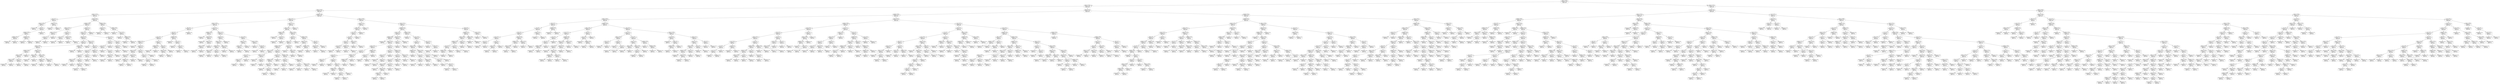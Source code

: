 digraph Tree {
node [shape=box, style="rounded", color="black", fontname="helvetica"] ;
edge [fontname="helvetica"] ;
0 [label="temp_1 <= 63.5\nsquared_error = 174.6\nsamples = 1043\nvalue = 61.5"] ;
1 [label="temp_1 <= 50.5\nsquared_error = 59.1\nsamples = 608\nvalue = 52.8"] ;
0 -> 1 [labeldistance=2.5, labelangle=45, headlabel="True"] ;
2 [label="temp_1 <= 43.5\nsquared_error = 32.1\nsamples = 243\nvalue = 46.2"] ;
1 -> 2 ;
3 [label="temp_1 <= 37.5\nsquared_error = 19.2\nsamples = 74\nvalue = 40.9"] ;
2 -> 3 ;
4 [label="ws_1 <= 7.7\nsquared_error = 8.5\nsamples = 11\nvalue = 36.7"] ;
3 -> 4 ;
5 [label="temp_2 <= 33.0\nsquared_error = 3.9\nsamples = 9\nvalue = 37.7"] ;
4 -> 5 ;
6 [label="squared_error = 0.0\nsamples = 1\nvalue = 34.0"] ;
5 -> 6 ;
7 [label="fall <= 0.5\nsquared_error = 2.5\nsamples = 8\nvalue = 38.2"] ;
5 -> 7 ;
8 [label="average <= 45.8\nsquared_error = 1.7\nsamples = 7\nvalue = 37.9"] ;
7 -> 8 ;
9 [label="average <= 45.4\nsquared_error = 0.2\nsamples = 2\nvalue = 39.4"] ;
8 -> 9 ;
10 [label="squared_error = 0.0\nsamples = 1\nvalue = 39.0"] ;
9 -> 10 ;
11 [label="squared_error = 0.0\nsamples = 1\nvalue = 40.0"] ;
9 -> 11 ;
12 [label="average <= 47.0\nsquared_error = 0.9\nsamples = 5\nvalue = 37.3"] ;
8 -> 12 ;
13 [label="squared_error = 0.0\nsamples = 2\nvalue = 36.0"] ;
12 -> 13 ;
14 [label="squared_error = 0.0\nsamples = 3\nvalue = 38.0"] ;
12 -> 14 ;
15 [label="squared_error = 0.0\nsamples = 1\nvalue = 42.0"] ;
7 -> 15 ;
16 [label="temp_2 <= 37.5\nsquared_error = 3.0\nsamples = 2\nvalue = 32.0"] ;
4 -> 16 ;
17 [label="squared_error = 0.0\nsamples = 1\nvalue = 29.0"] ;
16 -> 17 ;
18 [label="squared_error = 0.0\nsamples = 1\nvalue = 33.0"] ;
16 -> 18 ;
19 [label="temp_2 <= 48.5\nsquared_error = 16.4\nsamples = 63\nvalue = 42.0"] ;
3 -> 19 ;
20 [label="average <= 45.2\nsquared_error = 13.0\nsamples = 55\nvalue = 41.4"] ;
19 -> 20 ;
21 [label="temp_2 <= 44.5\nsquared_error = 7.3\nsamples = 12\nvalue = 44.4"] ;
20 -> 21 ;
22 [label="temp_1 <= 41.5\nsquared_error = 2.8\nsamples = 6\nvalue = 42.9"] ;
21 -> 22 ;
23 [label="ws_1 <= 2.7\nsquared_error = 0.9\nsamples = 3\nvalue = 40.7"] ;
22 -> 23 ;
24 [label="squared_error = 0.0\nsamples = 1\nvalue = 42.0"] ;
23 -> 24 ;
25 [label="squared_error = 0.0\nsamples = 2\nvalue = 40.0"] ;
23 -> 25 ;
26 [label="squared_error = 0.0\nsamples = 3\nvalue = 44.0"] ;
22 -> 26 ;
27 [label="Tues <= 0.5\nsquared_error = 5.6\nsamples = 6\nvalue = 46.7"] ;
21 -> 27 ;
28 [label="ws_1 <= 4.4\nsquared_error = 1.0\nsamples = 4\nvalue = 48.0"] ;
27 -> 28 ;
29 [label="squared_error = 0.0\nsamples = 2\nvalue = 49.0"] ;
28 -> 29 ;
30 [label="squared_error = 0.0\nsamples = 2\nvalue = 47.0"] ;
28 -> 30 ;
31 [label="temp_2 <= 45.5\nsquared_error = 4.0\nsamples = 2\nvalue = 44.0"] ;
27 -> 31 ;
32 [label="squared_error = 0.0\nsamples = 1\nvalue = 42.0"] ;
31 -> 32 ;
33 [label="squared_error = 0.0\nsamples = 1\nvalue = 46.0"] ;
31 -> 33 ;
34 [label="snwd_1 <= 1.5\nsquared_error = 11.7\nsamples = 43\nvalue = 40.7"] ;
20 -> 34 ;
35 [label="prcp_1 <= 0.1\nsquared_error = 10.5\nsamples = 42\nvalue = 40.5"] ;
34 -> 35 ;
36 [label="temp_1 <= 40.5\nsquared_error = 7.3\nsamples = 34\nvalue = 39.9"] ;
35 -> 36 ;
37 [label="Tues <= 0.5\nsquared_error = 6.0\nsamples = 16\nvalue = 39.0"] ;
36 -> 37 ;
38 [label="temp_2 <= 39.5\nsquared_error = 4.4\nsamples = 14\nvalue = 38.6"] ;
37 -> 38 ;
39 [label="average <= 48.5\nsquared_error = 4.8\nsamples = 6\nvalue = 37.2"] ;
38 -> 39 ;
40 [label="temp_1 <= 38.5\nsquared_error = 2.2\nsamples = 5\nvalue = 36.6"] ;
39 -> 40 ;
41 [label="temp_2 <= 38.5\nsquared_error = 0.6\nsamples = 3\nvalue = 35.6"] ;
40 -> 41 ;
42 [label="squared_error = 0.0\nsamples = 2\nvalue = 36.0"] ;
41 -> 42 ;
43 [label="squared_error = 0.0\nsamples = 1\nvalue = 34.0"] ;
41 -> 43 ;
44 [label="Thurs <= 0.5\nsquared_error = 0.2\nsamples = 2\nvalue = 38.3"] ;
40 -> 44 ;
45 [label="squared_error = 0.0\nsamples = 1\nvalue = 39.0"] ;
44 -> 45 ;
46 [label="squared_error = 0.0\nsamples = 1\nvalue = 38.0"] ;
44 -> 46 ;
47 [label="squared_error = 0.0\nsamples = 1\nvalue = 42.0"] ;
39 -> 47 ;
48 [label="temp_2 <= 41.0\nsquared_error = 1.9\nsamples = 8\nvalue = 39.5"] ;
38 -> 48 ;
49 [label="temp_1 <= 39.5\nsquared_error = 1.0\nsamples = 3\nvalue = 40.8"] ;
48 -> 49 ;
50 [label="squared_error = 0.0\nsamples = 1\nvalue = 42.0"] ;
49 -> 50 ;
51 [label="squared_error = 0.0\nsamples = 2\nvalue = 40.0"] ;
49 -> 51 ;
52 [label="temp_1 <= 38.5\nsquared_error = 0.9\nsamples = 5\nvalue = 38.8"] ;
48 -> 52 ;
53 [label="average <= 45.9\nsquared_error = 1.0\nsamples = 2\nvalue = 40.0"] ;
52 -> 53 ;
54 [label="squared_error = 0.0\nsamples = 1\nvalue = 39.0"] ;
53 -> 54 ;
55 [label="squared_error = 0.0\nsamples = 1\nvalue = 41.0"] ;
53 -> 55 ;
56 [label="temp_2 <= 45.5\nsquared_error = 0.2\nsamples = 3\nvalue = 38.3"] ;
52 -> 56 ;
57 [label="squared_error = 0.0\nsamples = 2\nvalue = 38.0"] ;
56 -> 57 ;
58 [label="squared_error = 0.0\nsamples = 1\nvalue = 39.0"] ;
56 -> 58 ;
59 [label="average <= 46.9\nsquared_error = 5.6\nsamples = 2\nvalue = 42.3"] ;
37 -> 59 ;
60 [label="squared_error = 0.0\nsamples = 1\nvalue = 39.0"] ;
59 -> 60 ;
61 [label="squared_error = 0.0\nsamples = 1\nvalue = 44.0"] ;
59 -> 61 ;
62 [label="temp_2 <= 36.5\nsquared_error = 7.1\nsamples = 18\nvalue = 40.8"] ;
36 -> 62 ;
63 [label="squared_error = 0.0\nsamples = 1\nvalue = 50.0"] ;
62 -> 63 ;
64 [label="Tues <= 0.5\nsquared_error = 3.6\nsamples = 17\nvalue = 40.4"] ;
62 -> 64 ;
65 [label="ws_1 <= 5.6\nsquared_error = 1.5\nsamples = 13\nvalue = 41.4"] ;
64 -> 65 ;
66 [label="ws_1 <= 2.8\nsquared_error = 1.1\nsamples = 9\nvalue = 40.9"] ;
65 -> 66 ;
67 [label="temp_2 <= 43.0\nsquared_error = 0.2\nsamples = 3\nvalue = 42.2"] ;
66 -> 67 ;
68 [label="squared_error = 0.0\nsamples = 2\nvalue = 42.0"] ;
67 -> 68 ;
69 [label="squared_error = 0.0\nsamples = 1\nvalue = 43.0"] ;
67 -> 69 ;
70 [label="ws_1 <= 4.1\nsquared_error = 0.4\nsamples = 6\nvalue = 40.3"] ;
66 -> 70 ;
71 [label="temp_1 <= 42.0\nsquared_error = 0.2\nsamples = 4\nvalue = 39.8"] ;
70 -> 71 ;
72 [label="squared_error = 0.0\nsamples = 3\nvalue = 40.0"] ;
71 -> 72 ;
73 [label="squared_error = 0.0\nsamples = 1\nvalue = 39.0"] ;
71 -> 73 ;
74 [label="squared_error = 0.0\nsamples = 2\nvalue = 41.0"] ;
70 -> 74 ;
75 [label="Mon <= 0.5\nsquared_error = 0.2\nsamples = 4\nvalue = 42.8"] ;
65 -> 75 ;
76 [label="squared_error = 0.0\nsamples = 3\nvalue = 43.0"] ;
75 -> 76 ;
77 [label="squared_error = 0.0\nsamples = 1\nvalue = 42.0"] ;
75 -> 77 ;
78 [label="average <= 47.7\nsquared_error = 0.1\nsamples = 4\nvalue = 37.8"] ;
64 -> 78 ;
79 [label="squared_error = 0.0\nsamples = 3\nvalue = 38.0"] ;
78 -> 79 ;
80 [label="squared_error = 0.0\nsamples = 1\nvalue = 37.0"] ;
78 -> 80 ;
81 [label="ws_1 <= 11.5\nsquared_error = 15.5\nsamples = 8\nvalue = 42.8"] ;
35 -> 81 ;
82 [label="Sat <= 0.5\nsquared_error = 6.5\nsamples = 5\nvalue = 45.6"] ;
81 -> 82 ;
83 [label="ws_1 <= 6.0\nsquared_error = 1.6\nsamples = 4\nvalue = 46.5"] ;
82 -> 83 ;
84 [label="squared_error = 0.0\nsamples = 1\nvalue = 49.0"] ;
83 -> 84 ;
85 [label="Sun <= 0.5\nsquared_error = 0.4\nsamples = 3\nvalue = 46.0"] ;
83 -> 85 ;
86 [label="temp_1 <= 38.5\nsquared_error = 0.2\nsamples = 2\nvalue = 46.2"] ;
85 -> 86 ;
87 [label="squared_error = 0.0\nsamples = 1\nvalue = 46.0"] ;
86 -> 87 ;
88 [label="squared_error = 0.0\nsamples = 1\nvalue = 47.0"] ;
86 -> 88 ;
89 [label="squared_error = 0.0\nsamples = 1\nvalue = 45.0"] ;
85 -> 89 ;
90 [label="squared_error = 0.0\nsamples = 1\nvalue = 40.0"] ;
82 -> 90 ;
91 [label="Sun <= 0.5\nsquared_error = 7.2\nsamples = 3\nvalue = 39.7"] ;
81 -> 91 ;
92 [label="prcp_1 <= 0.3\nsquared_error = 1.0\nsamples = 2\nvalue = 40.8"] ;
91 -> 92 ;
93 [label="squared_error = 0.0\nsamples = 1\nvalue = 42.0"] ;
92 -> 93 ;
94 [label="squared_error = 0.0\nsamples = 1\nvalue = 40.0"] ;
92 -> 94 ;
95 [label="squared_error = 0.0\nsamples = 1\nvalue = 34.0"] ;
91 -> 95 ;
96 [label="squared_error = 0.0\nsamples = 1\nvalue = 50.0"] ;
34 -> 96 ;
97 [label="average <= 46.1\nsquared_error = 20.6\nsamples = 8\nvalue = 46.4"] ;
19 -> 97 ;
98 [label="prcp_1 <= 0.0\nsquared_error = 4.0\nsamples = 2\nvalue = 53.0"] ;
97 -> 98 ;
99 [label="squared_error = 0.0\nsamples = 1\nvalue = 55.0"] ;
98 -> 99 ;
100 [label="squared_error = 0.0\nsamples = 1\nvalue = 51.0"] ;
98 -> 100 ;
101 [label="average <= 46.9\nsquared_error = 11.2\nsamples = 6\nvalue = 44.8"] ;
97 -> 101 ;
102 [label="squared_error = 0.0\nsamples = 1\nvalue = 37.0"] ;
101 -> 102 ;
103 [label="ws_1 <= 5.8\nsquared_error = 3.0\nsamples = 5\nvalue = 45.9"] ;
101 -> 103 ;
104 [label="squared_error = 0.0\nsamples = 1\nvalue = 50.0"] ;
103 -> 104 ;
105 [label="average <= 47.3\nsquared_error = 0.1\nsamples = 4\nvalue = 45.2"] ;
103 -> 105 ;
106 [label="squared_error = 0.0\nsamples = 1\nvalue = 46.0"] ;
105 -> 106 ;
107 [label="squared_error = 0.0\nsamples = 3\nvalue = 45.0"] ;
105 -> 107 ;
108 [label="average <= 48.9\nsquared_error = 20.7\nsamples = 169\nvalue = 48.4"] ;
2 -> 108 ;
109 [label="prcp_1 <= 0.1\nsquared_error = 17.9\nsamples = 86\nvalue = 46.9"] ;
108 -> 109 ;
110 [label="temp_1 <= 46.5\nsquared_error = 17.8\nsamples = 49\nvalue = 45.8"] ;
109 -> 110 ;
111 [label="fall <= 0.5\nsquared_error = 15.7\nsamples = 24\nvalue = 44.2"] ;
110 -> 111 ;
112 [label="Sat <= 0.5\nsquared_error = 9.7\nsamples = 23\nvalue = 45.0"] ;
111 -> 112 ;
113 [label="ws_1 <= 5.0\nsquared_error = 7.1\nsamples = 18\nvalue = 45.8"] ;
112 -> 113 ;
114 [label="average <= 45.2\nsquared_error = 4.9\nsamples = 11\nvalue = 47.4"] ;
113 -> 114 ;
115 [label="squared_error = 0.0\nsamples = 1\nvalue = 42.0"] ;
114 -> 115 ;
116 [label="prcp_1 <= 0.0\nsquared_error = 3.3\nsamples = 10\nvalue = 47.8"] ;
114 -> 116 ;
117 [label="temp_2 <= 48.0\nsquared_error = 2.1\nsamples = 6\nvalue = 48.9"] ;
116 -> 117 ;
118 [label="temp_1 <= 44.5\nsquared_error = 0.6\nsamples = 3\nvalue = 49.8"] ;
117 -> 118 ;
119 [label="squared_error = 0.0\nsamples = 1\nvalue = 49.0"] ;
118 -> 119 ;
120 [label="average <= 47.2\nsquared_error = 0.2\nsamples = 2\nvalue = 50.3"] ;
118 -> 120 ;
121 [label="squared_error = 0.0\nsamples = 1\nvalue = 51.0"] ;
120 -> 121 ;
122 [label="squared_error = 0.0\nsamples = 1\nvalue = 50.0"] ;
120 -> 122 ;
123 [label="temp_2 <= 53.5\nsquared_error = 0.9\nsamples = 3\nvalue = 47.3"] ;
117 -> 123 ;
124 [label="squared_error = 0.0\nsamples = 2\nvalue = 48.0"] ;
123 -> 124 ;
125 [label="squared_error = 0.0\nsamples = 1\nvalue = 46.0"] ;
123 -> 125 ;
126 [label="Mon <= 0.5\nsquared_error = 2.0\nsamples = 4\nvalue = 46.6"] ;
116 -> 126 ;
127 [label="Tues <= 0.5\nsquared_error = 1.5\nsamples = 3\nvalue = 47.2"] ;
126 -> 127 ;
128 [label="Fri <= 0.5\nsquared_error = 0.2\nsamples = 2\nvalue = 48.3"] ;
127 -> 128 ;
129 [label="squared_error = 0.0\nsamples = 1\nvalue = 48.0"] ;
128 -> 129 ;
130 [label="squared_error = 0.0\nsamples = 1\nvalue = 49.0"] ;
128 -> 130 ;
131 [label="squared_error = 0.0\nsamples = 1\nvalue = 46.0"] ;
127 -> 131 ;
132 [label="squared_error = 0.0\nsamples = 1\nvalue = 45.0"] ;
126 -> 132 ;
133 [label="ws_1 <= 7.4\nsquared_error = 2.3\nsamples = 7\nvalue = 43.8"] ;
113 -> 133 ;
134 [label="average <= 45.2\nsquared_error = 1.0\nsamples = 3\nvalue = 42.2"] ;
133 -> 134 ;
135 [label="squared_error = 0.0\nsamples = 1\nvalue = 41.0"] ;
134 -> 135 ;
136 [label="squared_error = 0.0\nsamples = 2\nvalue = 43.0"] ;
134 -> 136 ;
137 [label="Mon <= 0.5\nsquared_error = 0.7\nsamples = 4\nvalue = 44.8"] ;
133 -> 137 ;
138 [label="temp_2 <= 48.5\nsquared_error = 0.2\nsamples = 3\nvalue = 45.5"] ;
137 -> 138 ;
139 [label="squared_error = 0.0\nsamples = 2\nvalue = 46.0"] ;
138 -> 139 ;
140 [label="squared_error = 0.0\nsamples = 1\nvalue = 45.0"] ;
138 -> 140 ;
141 [label="squared_error = 0.0\nsamples = 1\nvalue = 44.0"] ;
137 -> 141 ;
142 [label="average <= 45.6\nsquared_error = 6.4\nsamples = 5\nvalue = 41.8"] ;
112 -> 142 ;
143 [label="squared_error = 0.0\nsamples = 1\nvalue = 38.0"] ;
142 -> 143 ;
144 [label="ws_1 <= 5.4\nsquared_error = 2.3\nsamples = 4\nvalue = 43.0"] ;
142 -> 144 ;
145 [label="squared_error = 0.0\nsamples = 2\nvalue = 42.0"] ;
144 -> 145 ;
146 [label="ws_1 <= 8.1\nsquared_error = 1.0\nsamples = 2\nvalue = 45.0"] ;
144 -> 146 ;
147 [label="squared_error = 0.0\nsamples = 1\nvalue = 46.0"] ;
146 -> 147 ;
148 [label="squared_error = 0.0\nsamples = 1\nvalue = 44.0"] ;
146 -> 148 ;
149 [label="squared_error = 0.0\nsamples = 1\nvalue = 35.0"] ;
111 -> 149 ;
150 [label="ws_1 <= 5.5\nsquared_error = 14.8\nsamples = 25\nvalue = 47.4"] ;
110 -> 150 ;
151 [label="average <= 45.2\nsquared_error = 11.3\nsamples = 9\nvalue = 51.5"] ;
150 -> 151 ;
152 [label="squared_error = 0.0\nsamples = 1\nvalue = 44.0"] ;
151 -> 152 ;
153 [label="temp_2 <= 45.5\nsquared_error = 6.2\nsamples = 8\nvalue = 52.3"] ;
151 -> 153 ;
154 [label="squared_error = 0.0\nsamples = 2\nvalue = 49.0"] ;
153 -> 154 ;
155 [label="temp_1 <= 49.5\nsquared_error = 2.2\nsamples = 6\nvalue = 53.7"] ;
153 -> 155 ;
156 [label="temp_1 <= 48.0\nsquared_error = 1.7\nsamples = 4\nvalue = 52.8"] ;
155 -> 156 ;
157 [label="squared_error = 0.0\nsamples = 1\nvalue = 55.0"] ;
156 -> 157 ;
158 [label="squared_error = 0.0\nsamples = 3\nvalue = 52.0"] ;
156 -> 158 ;
159 [label="squared_error = 0.0\nsamples = 2\nvalue = 55.0"] ;
155 -> 159 ;
160 [label="prcp_1 <= 0.0\nsquared_error = 7.3\nsamples = 16\nvalue = 45.9"] ;
150 -> 160 ;
161 [label="prcp_1 <= 0.0\nsquared_error = 3.0\nsamples = 9\nvalue = 47.6"] ;
160 -> 161 ;
162 [label="temp_2 <= 45.5\nsquared_error = 2.5\nsamples = 8\nvalue = 47.2"] ;
161 -> 162 ;
163 [label="average <= 47.5\nsquared_error = 1.9\nsamples = 5\nvalue = 48.1"] ;
162 -> 163 ;
164 [label="temp_1 <= 48.5\nsquared_error = 0.2\nsamples = 3\nvalue = 47.2"] ;
163 -> 164 ;
165 [label="squared_error = 0.0\nsamples = 1\nvalue = 48.0"] ;
164 -> 165 ;
166 [label="squared_error = 0.0\nsamples = 2\nvalue = 47.0"] ;
164 -> 166 ;
167 [label="Sat <= 0.5\nsquared_error = 0.9\nsamples = 2\nvalue = 49.7"] ;
163 -> 167 ;
168 [label="squared_error = 0.0\nsamples = 1\nvalue = 49.0"] ;
167 -> 168 ;
169 [label="squared_error = 0.0\nsamples = 1\nvalue = 51.0"] ;
167 -> 169 ;
170 [label="temp_1 <= 48.0\nsquared_error = 0.2\nsamples = 3\nvalue = 45.8"] ;
162 -> 170 ;
171 [label="squared_error = 0.0\nsamples = 2\nvalue = 46.0"] ;
170 -> 171 ;
172 [label="squared_error = 0.0\nsamples = 1\nvalue = 45.0"] ;
170 -> 172 ;
173 [label="squared_error = 0.0\nsamples = 1\nvalue = 50.0"] ;
161 -> 173 ;
174 [label="ws_1 <= 10.7\nsquared_error = 5.5\nsamples = 7\nvalue = 44.1"] ;
160 -> 174 ;
175 [label="temp_1 <= 49.5\nsquared_error = 2.4\nsamples = 3\nvalue = 45.8"] ;
174 -> 175 ;
176 [label="prcp_1 <= 0.1\nsquared_error = 1.0\nsamples = 2\nvalue = 46.8"] ;
175 -> 176 ;
177 [label="squared_error = 0.0\nsamples = 1\nvalue = 46.0"] ;
176 -> 177 ;
178 [label="squared_error = 0.0\nsamples = 1\nvalue = 48.0"] ;
176 -> 178 ;
179 [label="squared_error = 0.0\nsamples = 1\nvalue = 44.0"] ;
175 -> 179 ;
180 [label="temp_1 <= 48.5\nsquared_error = 0.8\nsamples = 4\nvalue = 41.8"] ;
174 -> 180 ;
181 [label="squared_error = 0.0\nsamples = 1\nvalue = 40.0"] ;
180 -> 181 ;
182 [label="Sat <= 0.5\nsquared_error = 0.2\nsamples = 3\nvalue = 42.2"] ;
180 -> 182 ;
183 [label="squared_error = 0.0\nsamples = 2\nvalue = 42.0"] ;
182 -> 183 ;
184 [label="squared_error = 0.0\nsamples = 1\nvalue = 43.0"] ;
182 -> 184 ;
185 [label="prcp_1 <= 1.3\nsquared_error = 14.9\nsamples = 37\nvalue = 48.2"] ;
109 -> 185 ;
186 [label="prcp_1 <= 0.1\nsquared_error = 11.9\nsamples = 36\nvalue = 48.5"] ;
185 -> 186 ;
187 [label="average <= 45.6\nsquared_error = 3.2\nsamples = 3\nvalue = 52.7"] ;
186 -> 187 ;
188 [label="squared_error = 0.0\nsamples = 1\nvalue = 49.0"] ;
187 -> 188 ;
189 [label="Thurs <= 0.5\nsquared_error = 0.6\nsamples = 2\nvalue = 53.4"] ;
187 -> 189 ;
190 [label="squared_error = 0.0\nsamples = 1\nvalue = 53.0"] ;
189 -> 190 ;
191 [label="squared_error = 0.0\nsamples = 1\nvalue = 55.0"] ;
189 -> 191 ;
192 [label="temp_1 <= 48.5\nsquared_error = 10.8\nsamples = 33\nvalue = 48.1"] ;
186 -> 192 ;
193 [label="Sat <= 0.5\nsquared_error = 8.7\nsamples = 25\nvalue = 47.2"] ;
192 -> 193 ;
194 [label="prcp_1 <= 0.7\nsquared_error = 7.5\nsamples = 24\nvalue = 47.4"] ;
193 -> 194 ;
195 [label="average <= 45.8\nsquared_error = 8.1\nsamples = 21\nvalue = 46.8"] ;
194 -> 195 ;
196 [label="temp_1 <= 45.5\nsquared_error = 3.0\nsamples = 7\nvalue = 44.7"] ;
195 -> 196 ;
197 [label="Thurs <= 0.5\nsquared_error = 1.5\nsamples = 4\nvalue = 43.0"] ;
196 -> 197 ;
198 [label="prcp_1 <= 0.2\nsquared_error = 0.2\nsamples = 3\nvalue = 42.3"] ;
197 -> 198 ;
199 [label="squared_error = 0.0\nsamples = 1\nvalue = 43.0"] ;
198 -> 199 ;
200 [label="squared_error = 0.0\nsamples = 2\nvalue = 42.0"] ;
198 -> 200 ;
201 [label="squared_error = 0.0\nsamples = 1\nvalue = 45.0"] ;
197 -> 201 ;
202 [label="temp_2 <= 41.5\nsquared_error = 0.8\nsamples = 3\nvalue = 45.8"] ;
196 -> 202 ;
203 [label="squared_error = 0.0\nsamples = 1\nvalue = 45.0"] ;
202 -> 203 ;
204 [label="Mon <= 0.5\nsquared_error = 0.2\nsamples = 2\nvalue = 46.7"] ;
202 -> 204 ;
205 [label="squared_error = 0.0\nsamples = 1\nvalue = 47.0"] ;
204 -> 205 ;
206 [label="squared_error = 0.0\nsamples = 1\nvalue = 46.0"] ;
204 -> 206 ;
207 [label="ws_1 <= 6.8\nsquared_error = 7.4\nsamples = 14\nvalue = 47.9"] ;
195 -> 207 ;
208 [label="prcp_1 <= 0.5\nsquared_error = 1.5\nsamples = 6\nvalue = 49.4"] ;
207 -> 208 ;
209 [label="average <= 48.0\nsquared_error = 0.3\nsamples = 5\nvalue = 49.9"] ;
208 -> 209 ;
210 [label="temp_2 <= 40.5\nsquared_error = 0.2\nsamples = 4\nvalue = 49.8"] ;
209 -> 210 ;
211 [label="squared_error = 0.0\nsamples = 1\nvalue = 49.0"] ;
210 -> 211 ;
212 [label="ws_1 <= 2.8\nsquared_error = 0.1\nsamples = 3\nvalue = 49.9"] ;
210 -> 212 ;
213 [label="squared_error = 0.0\nsamples = 1\nvalue = 49.0"] ;
212 -> 213 ;
214 [label="squared_error = 0.0\nsamples = 2\nvalue = 50.0"] ;
212 -> 214 ;
215 [label="squared_error = 0.0\nsamples = 1\nvalue = 51.0"] ;
209 -> 215 ;
216 [label="squared_error = 0.0\nsamples = 1\nvalue = 47.0"] ;
208 -> 216 ;
217 [label="average <= 48.0\nsquared_error = 8.6\nsamples = 8\nvalue = 46.2"] ;
207 -> 217 ;
218 [label="Tues <= 0.5\nsquared_error = 2.7\nsamples = 4\nvalue = 43.8"] ;
217 -> 218 ;
219 [label="snwd_1 <= 1.0\nsquared_error = 0.2\nsamples = 3\nvalue = 44.7"] ;
218 -> 219 ;
220 [label="squared_error = 0.0\nsamples = 2\nvalue = 45.0"] ;
219 -> 220 ;
221 [label="squared_error = 0.0\nsamples = 1\nvalue = 44.0"] ;
219 -> 221 ;
222 [label="squared_error = 0.0\nsamples = 1\nvalue = 41.0"] ;
218 -> 222 ;
223 [label="temp_2 <= 48.5\nsquared_error = 5.8\nsamples = 4\nvalue = 47.8"] ;
217 -> 223 ;
224 [label="Fri <= 0.5\nsquared_error = 0.2\nsamples = 2\nvalue = 44.5"] ;
223 -> 224 ;
225 [label="squared_error = 0.0\nsamples = 1\nvalue = 45.0"] ;
224 -> 225 ;
226 [label="squared_error = 0.0\nsamples = 1\nvalue = 44.0"] ;
224 -> 226 ;
227 [label="temp_2 <= 50.0\nsquared_error = 0.2\nsamples = 2\nvalue = 49.5"] ;
223 -> 227 ;
228 [label="squared_error = 0.0\nsamples = 1\nvalue = 49.0"] ;
227 -> 228 ;
229 [label="squared_error = 0.0\nsamples = 1\nvalue = 50.0"] ;
227 -> 229 ;
230 [label="temp_2 <= 41.0\nsquared_error = 0.7\nsamples = 3\nvalue = 49.3"] ;
194 -> 230 ;
231 [label="squared_error = 0.0\nsamples = 1\nvalue = 50.0"] ;
230 -> 231 ;
232 [label="temp_2 <= 49.5\nsquared_error = 0.2\nsamples = 2\nvalue = 48.5"] ;
230 -> 232 ;
233 [label="squared_error = 0.0\nsamples = 1\nvalue = 48.0"] ;
232 -> 233 ;
234 [label="squared_error = 0.0\nsamples = 1\nvalue = 49.0"] ;
232 -> 234 ;
235 [label="squared_error = 0.0\nsamples = 1\nvalue = 40.0"] ;
193 -> 235 ;
236 [label="average <= 47.9\nsquared_error = 9.0\nsamples = 8\nvalue = 50.5"] ;
192 -> 236 ;
237 [label="temp_2 <= 46.0\nsquared_error = 5.3\nsamples = 5\nvalue = 53.1"] ;
236 -> 237 ;
238 [label="squared_error = 0.0\nsamples = 1\nvalue = 48.0"] ;
237 -> 238 ;
239 [label="average <= 46.6\nsquared_error = 1.0\nsamples = 4\nvalue = 54.0"] ;
237 -> 239 ;
240 [label="squared_error = 0.0\nsamples = 2\nvalue = 55.0"] ;
239 -> 240 ;
241 [label="squared_error = 0.0\nsamples = 2\nvalue = 53.0"] ;
239 -> 241 ;
242 [label="Sat <= 0.5\nsquared_error = 0.6\nsamples = 3\nvalue = 48.1"] ;
236 -> 242 ;
243 [label="temp_1 <= 49.5\nsquared_error = 0.2\nsamples = 2\nvalue = 47.6"] ;
242 -> 243 ;
244 [label="squared_error = 0.0\nsamples = 1\nvalue = 47.0"] ;
243 -> 244 ;
245 [label="squared_error = 0.0\nsamples = 1\nvalue = 48.0"] ;
243 -> 245 ;
246 [label="squared_error = 0.0\nsamples = 1\nvalue = 49.0"] ;
242 -> 246 ;
247 [label="squared_error = 0.0\nsamples = 1\nvalue = 38.0"] ;
185 -> 247 ;
248 [label="temp_1 <= 45.5\nsquared_error = 17.6\nsamples = 83\nvalue = 50.3"] ;
108 -> 248 ;
249 [label="prcp_1 <= 0.3\nsquared_error = 15.6\nsamples = 11\nvalue = 45.3"] ;
248 -> 249 ;
250 [label="Wed <= 0.5\nsquared_error = 10.5\nsamples = 10\nvalue = 44.6"] ;
249 -> 250 ;
251 [label="Sun <= 0.5\nsquared_error = 6.2\nsamples = 9\nvalue = 45.2"] ;
250 -> 251 ;
252 [label="Fri <= 0.5\nsquared_error = 3.1\nsamples = 8\nvalue = 46.1"] ;
251 -> 252 ;
253 [label="Tues <= 0.5\nsquared_error = 1.4\nsamples = 6\nvalue = 45.4"] ;
252 -> 253 ;
254 [label="ws_1 <= 13.5\nsquared_error = 1.0\nsamples = 3\nvalue = 46.0"] ;
253 -> 254 ;
255 [label="squared_error = 0.0\nsamples = 2\nvalue = 47.0"] ;
254 -> 255 ;
256 [label="squared_error = 0.0\nsamples = 1\nvalue = 45.0"] ;
254 -> 256 ;
257 [label="average <= 52.4\nsquared_error = 0.9\nsamples = 3\nvalue = 44.7"] ;
253 -> 257 ;
258 [label="squared_error = 0.0\nsamples = 2\nvalue = 44.0"] ;
257 -> 258 ;
259 [label="squared_error = 0.0\nsamples = 1\nvalue = 46.0"] ;
257 -> 259 ;
260 [label="temp_1 <= 44.5\nsquared_error = 3.6\nsamples = 2\nvalue = 47.7"] ;
252 -> 260 ;
261 [label="squared_error = 0.0\nsamples = 1\nvalue = 49.0"] ;
260 -> 261 ;
262 [label="squared_error = 0.0\nsamples = 1\nvalue = 45.0"] ;
260 -> 262 ;
263 [label="squared_error = 0.0\nsamples = 1\nvalue = 41.0"] ;
251 -> 263 ;
264 [label="squared_error = 0.0\nsamples = 1\nvalue = 37.0"] ;
250 -> 264 ;
265 [label="squared_error = 0.0\nsamples = 1\nvalue = 54.0"] ;
249 -> 265 ;
266 [label="prcp_1 <= 0.3\nsquared_error = 14.2\nsamples = 72\nvalue = 50.9"] ;
248 -> 266 ;
267 [label="average <= 52.4\nsquared_error = 14.3\nsamples = 57\nvalue = 51.5"] ;
266 -> 267 ;
268 [label="prcp_1 <= 0.2\nsquared_error = 9.4\nsamples = 38\nvalue = 50.6"] ;
267 -> 268 ;
269 [label="average <= 49.0\nsquared_error = 8.4\nsamples = 35\nvalue = 50.1"] ;
268 -> 269 ;
270 [label="squared_error = 0.0\nsamples = 1\nvalue = 58.0"] ;
269 -> 270 ;
271 [label="temp_1 <= 48.5\nsquared_error = 7.2\nsamples = 34\nvalue = 50.0"] ;
269 -> 271 ;
272 [label="prcp_1 <= 0.0\nsquared_error = 6.5\nsamples = 17\nvalue = 49.0"] ;
271 -> 272 ;
273 [label="Fri <= 0.5\nsquared_error = 5.4\nsamples = 14\nvalue = 49.5"] ;
272 -> 273 ;
274 [label="ws_1 <= 3.4\nsquared_error = 4.5\nsamples = 10\nvalue = 50.2"] ;
273 -> 274 ;
275 [label="prcp_1 <= 0.0\nsquared_error = 0.2\nsamples = 2\nvalue = 47.5"] ;
274 -> 275 ;
276 [label="squared_error = 0.0\nsamples = 1\nvalue = 47.0"] ;
275 -> 276 ;
277 [label="squared_error = 0.0\nsamples = 1\nvalue = 48.0"] ;
275 -> 277 ;
278 [label="ws_1 <= 4.0\nsquared_error = 3.7\nsamples = 8\nvalue = 50.7"] ;
274 -> 278 ;
279 [label="squared_error = 0.0\nsamples = 1\nvalue = 54.0"] ;
278 -> 279 ;
280 [label="winter <= 0.5\nsquared_error = 1.6\nsamples = 7\nvalue = 50.0"] ;
278 -> 280 ;
281 [label="average <= 49.4\nsquared_error = 0.9\nsamples = 3\nvalue = 48.7"] ;
280 -> 281 ;
282 [label="squared_error = 0.0\nsamples = 1\nvalue = 50.0"] ;
281 -> 282 ;
283 [label="squared_error = 0.0\nsamples = 2\nvalue = 48.0"] ;
281 -> 283 ;
284 [label="average <= 50.3\nsquared_error = 0.6\nsamples = 4\nvalue = 50.7"] ;
280 -> 284 ;
285 [label="Tues <= 0.5\nsquared_error = 0.2\nsamples = 2\nvalue = 51.3"] ;
284 -> 285 ;
286 [label="squared_error = 0.0\nsamples = 1\nvalue = 52.0"] ;
285 -> 286 ;
287 [label="squared_error = 0.0\nsamples = 1\nvalue = 51.0"] ;
285 -> 287 ;
288 [label="squared_error = 0.0\nsamples = 2\nvalue = 50.0"] ;
284 -> 288 ;
289 [label="average <= 50.1\nsquared_error = 3.5\nsamples = 4\nvalue = 47.8"] ;
273 -> 289 ;
290 [label="average <= 49.4\nsquared_error = 0.6\nsamples = 3\nvalue = 48.6"] ;
289 -> 290 ;
291 [label="squared_error = 0.0\nsamples = 2\nvalue = 49.0"] ;
290 -> 291 ;
292 [label="squared_error = 0.0\nsamples = 1\nvalue = 47.0"] ;
290 -> 292 ;
293 [label="squared_error = 0.0\nsamples = 1\nvalue = 44.0"] ;
289 -> 293 ;
294 [label="average <= 50.0\nsquared_error = 2.7\nsamples = 3\nvalue = 46.0"] ;
272 -> 294 ;
295 [label="Tues <= 0.5\nsquared_error = 1.0\nsamples = 2\nvalue = 45.0"] ;
294 -> 295 ;
296 [label="squared_error = 0.0\nsamples = 1\nvalue = 44.0"] ;
295 -> 296 ;
297 [label="squared_error = 0.0\nsamples = 1\nvalue = 46.0"] ;
295 -> 297 ;
298 [label="squared_error = 0.0\nsamples = 1\nvalue = 48.0"] ;
294 -> 298 ;
299 [label="ws_1 <= 5.7\nsquared_error = 6.2\nsamples = 17\nvalue = 50.8"] ;
271 -> 299 ;
300 [label="ws_1 <= 4.6\nsquared_error = 4.5\nsamples = 4\nvalue = 53.2"] ;
299 -> 300 ;
301 [label="prcp_1 <= 0.1\nsquared_error = 0.7\nsamples = 3\nvalue = 51.8"] ;
300 -> 301 ;
302 [label="squared_error = 0.0\nsamples = 1\nvalue = 51.0"] ;
301 -> 302 ;
303 [label="prcp_1 <= 0.2\nsquared_error = 0.2\nsamples = 2\nvalue = 52.5"] ;
301 -> 303 ;
304 [label="squared_error = 0.0\nsamples = 1\nvalue = 52.0"] ;
303 -> 304 ;
305 [label="squared_error = 0.0\nsamples = 1\nvalue = 53.0"] ;
303 -> 305 ;
306 [label="squared_error = 0.0\nsamples = 1\nvalue = 56.0"] ;
300 -> 306 ;
307 [label="average <= 50.7\nsquared_error = 4.4\nsamples = 13\nvalue = 50.1"] ;
299 -> 307 ;
308 [label="Sun <= 0.5\nsquared_error = 3.2\nsamples = 10\nvalue = 50.8"] ;
307 -> 308 ;
309 [label="ws_1 <= 13.1\nsquared_error = 1.5\nsamples = 8\nvalue = 50.2"] ;
308 -> 309 ;
310 [label="temp_2 <= 48.5\nsquared_error = 0.7\nsamples = 6\nvalue = 50.7"] ;
309 -> 310 ;
311 [label="squared_error = 0.0\nsamples = 1\nvalue = 52.0"] ;
310 -> 311 ;
312 [label="temp_1 <= 49.5\nsquared_error = 0.5\nsamples = 5\nvalue = 50.5"] ;
310 -> 312 ;
313 [label="prcp_1 <= 0.1\nsquared_error = 0.2\nsamples = 2\nvalue = 49.7"] ;
312 -> 313 ;
314 [label="squared_error = 0.0\nsamples = 1\nvalue = 50.0"] ;
313 -> 314 ;
315 [label="squared_error = 0.0\nsamples = 1\nvalue = 49.0"] ;
313 -> 315 ;
316 [label="squared_error = 0.0\nsamples = 3\nvalue = 51.0"] ;
312 -> 316 ;
317 [label="ws_1 <= 15.8\nsquared_error = 2.0\nsamples = 2\nvalue = 49.0"] ;
309 -> 317 ;
318 [label="squared_error = 0.0\nsamples = 1\nvalue = 47.0"] ;
317 -> 318 ;
319 [label="squared_error = 0.0\nsamples = 1\nvalue = 50.0"] ;
317 -> 319 ;
320 [label="average <= 49.8\nsquared_error = 1.0\nsamples = 2\nvalue = 54.0"] ;
308 -> 320 ;
321 [label="squared_error = 0.0\nsamples = 1\nvalue = 55.0"] ;
320 -> 321 ;
322 [label="squared_error = 0.0\nsamples = 1\nvalue = 53.0"] ;
320 -> 322 ;
323 [label="temp_2 <= 47.5\nsquared_error = 0.2\nsamples = 3\nvalue = 47.5"] ;
307 -> 323 ;
324 [label="squared_error = 0.0\nsamples = 1\nvalue = 48.0"] ;
323 -> 324 ;
325 [label="squared_error = 0.0\nsamples = 2\nvalue = 47.0"] ;
323 -> 325 ;
326 [label="temp_2 <= 51.5\nsquared_error = 1.9\nsamples = 3\nvalue = 54.3"] ;
268 -> 326 ;
327 [label="ws_1 <= 7.6\nsquared_error = 0.8\nsamples = 2\nvalue = 53.5"] ;
326 -> 327 ;
328 [label="squared_error = 0.0\nsamples = 1\nvalue = 54.0"] ;
327 -> 328 ;
329 [label="squared_error = 0.0\nsamples = 1\nvalue = 52.0"] ;
327 -> 329 ;
330 [label="squared_error = 0.0\nsamples = 1\nvalue = 56.0"] ;
326 -> 330 ;
331 [label="average <= 52.6\nsquared_error = 18.9\nsamples = 19\nvalue = 53.2"] ;
267 -> 331 ;
332 [label="squared_error = 0.0\nsamples = 1\nvalue = 60.0"] ;
331 -> 332 ;
333 [label="ws_1 <= 14.1\nsquared_error = 16.6\nsamples = 18\nvalue = 52.7"] ;
331 -> 333 ;
334 [label="Fri <= 0.5\nsquared_error = 6.9\nsamples = 15\nvalue = 51.8"] ;
333 -> 334 ;
335 [label="temp_2 <= 50.5\nsquared_error = 6.8\nsamples = 13\nvalue = 50.8"] ;
334 -> 335 ;
336 [label="average <= 52.8\nsquared_error = 7.1\nsamples = 6\nvalue = 49.3"] ;
335 -> 336 ;
337 [label="squared_error = 0.0\nsamples = 1\nvalue = 55.0"] ;
336 -> 337 ;
338 [label="ws_1 <= 6.3\nsquared_error = 1.9\nsamples = 5\nvalue = 48.3"] ;
336 -> 338 ;
339 [label="Sat <= 0.5\nsquared_error = 0.2\nsamples = 3\nvalue = 49.2"] ;
338 -> 339 ;
340 [label="squared_error = 0.0\nsamples = 2\nvalue = 49.0"] ;
339 -> 340 ;
341 [label="squared_error = 0.0\nsamples = 1\nvalue = 50.0"] ;
339 -> 341 ;
342 [label="temp_1 <= 48.0\nsquared_error = 0.2\nsamples = 2\nvalue = 46.5"] ;
338 -> 342 ;
343 [label="squared_error = 0.0\nsamples = 1\nvalue = 46.0"] ;
342 -> 343 ;
344 [label="squared_error = 0.0\nsamples = 1\nvalue = 47.0"] ;
342 -> 344 ;
345 [label="temp_2 <= 55.5\nsquared_error = 3.3\nsamples = 7\nvalue = 52.0"] ;
335 -> 345 ;
346 [label="Sat <= 0.5\nsquared_error = 1.5\nsamples = 6\nvalue = 51.5"] ;
345 -> 346 ;
347 [label="prcp_1 <= 0.0\nsquared_error = 0.7\nsamples = 5\nvalue = 51.1"] ;
346 -> 347 ;
348 [label="squared_error = 0.0\nsamples = 1\nvalue = 53.0"] ;
347 -> 348 ;
349 [label="Tues <= 0.5\nsquared_error = 0.1\nsamples = 4\nvalue = 50.8"] ;
347 -> 349 ;
350 [label="squared_error = 0.0\nsamples = 3\nvalue = 51.0"] ;
349 -> 350 ;
351 [label="squared_error = 0.0\nsamples = 1\nvalue = 50.0"] ;
349 -> 351 ;
352 [label="squared_error = 0.0\nsamples = 1\nvalue = 54.0"] ;
346 -> 352 ;
353 [label="squared_error = 0.0\nsamples = 1\nvalue = 56.0"] ;
345 -> 353 ;
354 [label="squared_error = 0.0\nsamples = 2\nvalue = 54.0"] ;
334 -> 354 ;
355 [label="ws_1 <= 15.3\nsquared_error = 41.0\nsamples = 3\nvalue = 56.8"] ;
333 -> 355 ;
356 [label="squared_error = 0.0\nsamples = 1\nvalue = 62.0"] ;
355 -> 356 ;
357 [label="Tues <= 0.5\nsquared_error = 1.0\nsamples = 2\nvalue = 49.0"] ;
355 -> 357 ;
358 [label="squared_error = 0.0\nsamples = 1\nvalue = 48.0"] ;
357 -> 358 ;
359 [label="squared_error = 0.0\nsamples = 1\nvalue = 50.0"] ;
357 -> 359 ;
360 [label="Tues <= 0.5\nsquared_error = 9.0\nsamples = 15\nvalue = 49.1"] ;
266 -> 360 ;
361 [label="average <= 57.1\nsquared_error = 6.3\nsamples = 13\nvalue = 48.3"] ;
360 -> 361 ;
362 [label="temp_2 <= 52.5\nsquared_error = 5.0\nsamples = 11\nvalue = 47.7"] ;
361 -> 362 ;
363 [label="average <= 54.9\nsquared_error = 3.3\nsamples = 9\nvalue = 47.3"] ;
362 -> 363 ;
364 [label="Sun <= 0.5\nsquared_error = 3.3\nsamples = 6\nvalue = 46.6"] ;
363 -> 364 ;
365 [label="average <= 49.6\nsquared_error = 0.2\nsamples = 5\nvalue = 47.2"] ;
364 -> 365 ;
366 [label="squared_error = 0.0\nsamples = 2\nvalue = 48.0"] ;
365 -> 366 ;
367 [label="squared_error = 0.0\nsamples = 3\nvalue = 47.0"] ;
365 -> 367 ;
368 [label="squared_error = 0.0\nsamples = 1\nvalue = 41.0"] ;
364 -> 368 ;
369 [label="ws_1 <= 8.2\nsquared_error = 0.2\nsamples = 3\nvalue = 48.8"] ;
363 -> 369 ;
370 [label="squared_error = 0.0\nsamples = 1\nvalue = 48.0"] ;
369 -> 370 ;
371 [label="squared_error = 0.0\nsamples = 2\nvalue = 49.0"] ;
369 -> 371 ;
372 [label="winter <= 0.5\nsquared_error = 8.0\nsamples = 2\nvalue = 50.0"] ;
362 -> 372 ;
373 [label="squared_error = 0.0\nsamples = 1\nvalue = 48.0"] ;
372 -> 373 ;
374 [label="squared_error = 0.0\nsamples = 1\nvalue = 54.0"] ;
372 -> 374 ;
375 [label="average <= 58.1\nsquared_error = 0.9\nsamples = 2\nvalue = 51.7"] ;
361 -> 375 ;
376 [label="squared_error = 0.0\nsamples = 1\nvalue = 51.0"] ;
375 -> 376 ;
377 [label="squared_error = 0.0\nsamples = 1\nvalue = 53.0"] ;
375 -> 377 ;
378 [label="prcp_1 <= 0.5\nsquared_error = 0.8\nsamples = 2\nvalue = 53.5"] ;
360 -> 378 ;
379 [label="squared_error = 0.0\nsamples = 1\nvalue = 52.0"] ;
378 -> 379 ;
380 [label="squared_error = 0.0\nsamples = 1\nvalue = 54.0"] ;
378 -> 380 ;
381 [label="temp_1 <= 57.5\nsquared_error = 31.1\nsamples = 365\nvalue = 57.0"] ;
1 -> 381 ;
382 [label="average <= 50.9\nsquared_error = 20.7\nsamples = 206\nvalue = 54.4"] ;
381 -> 382 ;
383 [label="temp_2 <= 49.5\nsquared_error = 18.1\nsamples = 68\nvalue = 52.0"] ;
382 -> 383 ;
384 [label="Tues <= 0.5\nsquared_error = 12.7\nsamples = 18\nvalue = 49.7"] ;
383 -> 384 ;
385 [label="Fri <= 0.5\nsquared_error = 11.0\nsamples = 16\nvalue = 50.8"] ;
384 -> 385 ;
386 [label="Mon <= 0.5\nsquared_error = 8.3\nsamples = 14\nvalue = 50.3"] ;
385 -> 386 ;
387 [label="ws_1 <= 7.0\nsquared_error = 2.8\nsamples = 9\nvalue = 49.4"] ;
386 -> 387 ;
388 [label="ws_1 <= 3.2\nsquared_error = 2.2\nsamples = 4\nvalue = 50.5"] ;
387 -> 388 ;
389 [label="squared_error = 0.0\nsamples = 1\nvalue = 49.0"] ;
388 -> 389 ;
390 [label="squared_error = 0.0\nsamples = 3\nvalue = 52.0"] ;
388 -> 390 ;
391 [label="Sun <= 0.5\nsquared_error = 1.7\nsamples = 5\nvalue = 48.6"] ;
387 -> 391 ;
392 [label="prcp_1 <= 0.1\nsquared_error = 0.1\nsamples = 4\nvalue = 48.1"] ;
391 -> 392 ;
393 [label="squared_error = 0.0\nsamples = 1\nvalue = 49.0"] ;
392 -> 393 ;
394 [label="squared_error = 0.0\nsamples = 3\nvalue = 48.0"] ;
392 -> 394 ;
395 [label="squared_error = 0.0\nsamples = 1\nvalue = 52.0"] ;
391 -> 395 ;
396 [label="temp_2 <= 48.5\nsquared_error = 16.2\nsamples = 5\nvalue = 52.6"] ;
386 -> 396 ;
397 [label="average <= 47.6\nsquared_error = 6.9\nsamples = 3\nvalue = 55.3"] ;
396 -> 397 ;
398 [label="temp_2 <= 44.5\nsquared_error = 0.2\nsamples = 2\nvalue = 53.5"] ;
397 -> 398 ;
399 [label="squared_error = 0.0\nsamples = 1\nvalue = 54.0"] ;
398 -> 399 ;
400 [label="squared_error = 0.0\nsamples = 1\nvalue = 53.0"] ;
398 -> 400 ;
401 [label="squared_error = 0.0\nsamples = 1\nvalue = 59.0"] ;
397 -> 401 ;
402 [label="temp_1 <= 52.5\nsquared_error = 2.2\nsamples = 2\nvalue = 48.5"] ;
396 -> 402 ;
403 [label="squared_error = 0.0\nsamples = 1\nvalue = 47.0"] ;
402 -> 403 ;
404 [label="squared_error = 0.0\nsamples = 1\nvalue = 50.0"] ;
402 -> 404 ;
405 [label="prcp_1 <= 0.4\nsquared_error = 12.2\nsamples = 2\nvalue = 55.5"] ;
385 -> 405 ;
406 [label="squared_error = 0.0\nsamples = 1\nvalue = 59.0"] ;
405 -> 406 ;
407 [label="squared_error = 0.0\nsamples = 1\nvalue = 52.0"] ;
405 -> 407 ;
408 [label="average <= 48.9\nsquared_error = 1.0\nsamples = 2\nvalue = 46.0"] ;
384 -> 408 ;
409 [label="squared_error = 0.0\nsamples = 1\nvalue = 47.0"] ;
408 -> 409 ;
410 [label="squared_error = 0.0\nsamples = 1\nvalue = 45.0"] ;
408 -> 410 ;
411 [label="average <= 48.4\nsquared_error = 17.5\nsamples = 50\nvalue = 52.7"] ;
383 -> 411 ;
412 [label="prcp_1 <= 0.8\nsquared_error = 20.6\nsamples = 19\nvalue = 51.2"] ;
411 -> 412 ;
413 [label="ws_1 <= 7.3\nsquared_error = 14.9\nsamples = 15\nvalue = 52.4"] ;
412 -> 413 ;
414 [label="Sun <= 0.5\nsquared_error = 16.4\nsamples = 5\nvalue = 49.1"] ;
413 -> 414 ;
415 [label="fall <= 0.5\nsquared_error = 24.0\nsamples = 3\nvalue = 52.0"] ;
414 -> 415 ;
416 [label="average <= 46.6\nsquared_error = 9.0\nsamples = 2\nvalue = 49.0"] ;
415 -> 416 ;
417 [label="squared_error = 0.0\nsamples = 1\nvalue = 46.0"] ;
416 -> 417 ;
418 [label="squared_error = 0.0\nsamples = 1\nvalue = 52.0"] ;
416 -> 418 ;
419 [label="squared_error = 0.0\nsamples = 1\nvalue = 58.0"] ;
415 -> 419 ;
420 [label="squared_error = 0.0\nsamples = 2\nvalue = 47.0"] ;
414 -> 420 ;
421 [label="average <= 46.8\nsquared_error = 8.7\nsamples = 10\nvalue = 53.6"] ;
413 -> 421 ;
422 [label="temp_1 <= 54.5\nsquared_error = 3.8\nsamples = 8\nvalue = 52.5"] ;
421 -> 422 ;
423 [label="ws_1 <= 13.6\nsquared_error = 2.7\nsamples = 6\nvalue = 51.4"] ;
422 -> 423 ;
424 [label="squared_error = 0.0\nsamples = 2\nvalue = 50.0"] ;
423 -> 424 ;
425 [label="temp_1 <= 53.5\nsquared_error = 2.5\nsamples = 4\nvalue = 52.2"] ;
423 -> 425 ;
426 [label="average <= 45.9\nsquared_error = 0.2\nsamples = 2\nvalue = 50.7"] ;
425 -> 426 ;
427 [label="squared_error = 0.0\nsamples = 1\nvalue = 51.0"] ;
426 -> 427 ;
428 [label="squared_error = 0.0\nsamples = 1\nvalue = 50.0"] ;
426 -> 428 ;
429 [label="prcp_1 <= 0.4\nsquared_error = 0.2\nsamples = 2\nvalue = 53.7"] ;
425 -> 429 ;
430 [label="squared_error = 0.0\nsamples = 1\nvalue = 54.0"] ;
429 -> 430 ;
431 [label="squared_error = 0.0\nsamples = 1\nvalue = 53.0"] ;
429 -> 431 ;
432 [label="temp_2 <= 51.0\nsquared_error = 0.2\nsamples = 2\nvalue = 54.4"] ;
422 -> 432 ;
433 [label="squared_error = 0.0\nsamples = 1\nvalue = 54.0"] ;
432 -> 433 ;
434 [label="squared_error = 0.0\nsamples = 1\nvalue = 55.0"] ;
432 -> 434 ;
435 [label="temp_1 <= 51.5\nsquared_error = 6.2\nsamples = 2\nvalue = 57.5"] ;
421 -> 435 ;
436 [label="squared_error = 0.0\nsamples = 1\nvalue = 60.0"] ;
435 -> 436 ;
437 [label="squared_error = 0.0\nsamples = 1\nvalue = 55.0"] ;
435 -> 437 ;
438 [label="fall <= 0.5\nsquared_error = 11.4\nsamples = 4\nvalue = 45.6"] ;
412 -> 438 ;
439 [label="ws_1 <= 9.5\nsquared_error = 4.5\nsamples = 3\nvalue = 47.0"] ;
438 -> 439 ;
440 [label="squared_error = 0.0\nsamples = 1\nvalue = 45.0"] ;
439 -> 440 ;
441 [label="average <= 46.8\nsquared_error = 1.0\nsamples = 2\nvalue = 49.0"] ;
439 -> 441 ;
442 [label="squared_error = 0.0\nsamples = 1\nvalue = 48.0"] ;
441 -> 442 ;
443 [label="squared_error = 0.0\nsamples = 1\nvalue = 50.0"] ;
441 -> 443 ;
444 [label="squared_error = 0.0\nsamples = 1\nvalue = 40.0"] ;
438 -> 444 ;
445 [label="ws_1 <= 9.2\nsquared_error = 13.6\nsamples = 31\nvalue = 53.6"] ;
411 -> 445 ;
446 [label="ws_1 <= 5.0\nsquared_error = 11.6\nsamples = 15\nvalue = 55.4"] ;
445 -> 446 ;
447 [label="temp_1 <= 51.5\nsquared_error = 4.0\nsamples = 5\nvalue = 53.0"] ;
446 -> 447 ;
448 [label="Thurs <= 0.5\nsquared_error = 0.9\nsamples = 2\nvalue = 54.7"] ;
447 -> 448 ;
449 [label="squared_error = 0.0\nsamples = 1\nvalue = 54.0"] ;
448 -> 449 ;
450 [label="squared_error = 0.0\nsamples = 1\nvalue = 56.0"] ;
448 -> 450 ;
451 [label="fall <= 0.5\nsquared_error = 3.2\nsamples = 3\nvalue = 52.0"] ;
447 -> 451 ;
452 [label="squared_error = 0.0\nsamples = 1\nvalue = 50.0"] ;
451 -> 452 ;
453 [label="Fri <= 0.5\nsquared_error = 0.9\nsamples = 2\nvalue = 53.3"] ;
451 -> 453 ;
454 [label="squared_error = 0.0\nsamples = 1\nvalue = 54.0"] ;
453 -> 454 ;
455 [label="squared_error = 0.0\nsamples = 1\nvalue = 52.0"] ;
453 -> 455 ;
456 [label="Fri <= 0.5\nsquared_error = 11.0\nsamples = 10\nvalue = 56.6"] ;
446 -> 456 ;
457 [label="prcp_1 <= 0.0\nsquared_error = 5.9\nsamples = 7\nvalue = 57.5"] ;
456 -> 457 ;
458 [label="temp_1 <= 55.5\nsquared_error = 1.0\nsamples = 2\nvalue = 62.0"] ;
457 -> 458 ;
459 [label="squared_error = 0.0\nsamples = 1\nvalue = 63.0"] ;
458 -> 459 ;
460 [label="squared_error = 0.0\nsamples = 1\nvalue = 61.0"] ;
458 -> 460 ;
461 [label="temp_2 <= 55.5\nsquared_error = 2.0\nsamples = 5\nvalue = 56.6"] ;
457 -> 461 ;
462 [label="fall <= 0.5\nsquared_error = 0.6\nsamples = 3\nvalue = 57.7"] ;
461 -> 462 ;
463 [label="squared_error = 0.0\nsamples = 2\nvalue = 58.0"] ;
462 -> 463 ;
464 [label="squared_error = 0.0\nsamples = 1\nvalue = 56.0"] ;
462 -> 464 ;
465 [label="squared_error = 0.0\nsamples = 2\nvalue = 55.0"] ;
461 -> 465 ;
466 [label="average <= 49.0\nsquared_error = 17.0\nsamples = 3\nvalue = 54.0"] ;
456 -> 466 ;
467 [label="squared_error = 0.0\nsamples = 1\nvalue = 47.0"] ;
466 -> 467 ;
468 [label="average <= 49.5\nsquared_error = 0.9\nsamples = 2\nvalue = 56.3"] ;
466 -> 468 ;
469 [label="squared_error = 0.0\nsamples = 1\nvalue = 55.0"] ;
468 -> 469 ;
470 [label="squared_error = 0.0\nsamples = 1\nvalue = 57.0"] ;
468 -> 470 ;
471 [label="temp_1 <= 52.5\nsquared_error = 10.0\nsamples = 16\nvalue = 52.0"] ;
445 -> 471 ;
472 [label="ws_1 <= 10.0\nsquared_error = 3.9\nsamples = 5\nvalue = 49.1"] ;
471 -> 472 ;
473 [label="squared_error = 0.0\nsamples = 1\nvalue = 47.0"] ;
472 -> 473 ;
474 [label="Wed <= 0.5\nsquared_error = 1.8\nsamples = 4\nvalue = 50.4"] ;
472 -> 474 ;
475 [label="average <= 50.1\nsquared_error = 0.2\nsamples = 3\nvalue = 49.8"] ;
474 -> 475 ;
476 [label="squared_error = 0.0\nsamples = 1\nvalue = 49.0"] ;
475 -> 476 ;
477 [label="squared_error = 0.0\nsamples = 2\nvalue = 50.0"] ;
475 -> 477 ;
478 [label="squared_error = 0.0\nsamples = 1\nvalue = 53.0"] ;
474 -> 478 ;
479 [label="prcp_1 <= 1.1\nsquared_error = 7.5\nsamples = 11\nvalue = 53.3"] ;
471 -> 479 ;
480 [label="prcp_1 <= 0.8\nsquared_error = 7.0\nsamples = 9\nvalue = 54.3"] ;
479 -> 480 ;
481 [label="temp_2 <= 55.5\nsquared_error = 4.4\nsamples = 7\nvalue = 53.5"] ;
480 -> 481 ;
482 [label="average <= 50.1\nsquared_error = 2.8\nsamples = 4\nvalue = 55.5"] ;
481 -> 482 ;
483 [label="squared_error = 0.0\nsamples = 2\nvalue = 57.0"] ;
482 -> 483 ;
484 [label="temp_1 <= 53.5\nsquared_error = 1.0\nsamples = 2\nvalue = 54.0"] ;
482 -> 484 ;
485 [label="squared_error = 0.0\nsamples = 1\nvalue = 55.0"] ;
484 -> 485 ;
486 [label="squared_error = 0.0\nsamples = 1\nvalue = 53.0"] ;
484 -> 486 ;
487 [label="prcp_1 <= 0.3\nsquared_error = 2.0\nsamples = 3\nvalue = 52.4"] ;
481 -> 487 ;
488 [label="squared_error = 0.0\nsamples = 2\nvalue = 53.0"] ;
487 -> 488 ;
489 [label="squared_error = 0.0\nsamples = 1\nvalue = 49.0"] ;
487 -> 489 ;
490 [label="Sun <= 0.5\nsquared_error = 0.2\nsamples = 2\nvalue = 58.5"] ;
480 -> 490 ;
491 [label="squared_error = 0.0\nsamples = 1\nvalue = 58.0"] ;
490 -> 491 ;
492 [label="squared_error = 0.0\nsamples = 1\nvalue = 59.0"] ;
490 -> 492 ;
493 [label="Tues <= 0.5\nsquared_error = 1.0\nsamples = 2\nvalue = 51.0"] ;
479 -> 493 ;
494 [label="squared_error = 0.0\nsamples = 1\nvalue = 50.0"] ;
493 -> 494 ;
495 [label="squared_error = 0.0\nsamples = 1\nvalue = 52.0"] ;
493 -> 495 ;
496 [label="temp_1 <= 53.5\nsquared_error = 17.8\nsamples = 138\nvalue = 55.6"] ;
382 -> 496 ;
497 [label="average <= 55.8\nsquared_error = 13.5\nsamples = 52\nvalue = 53.7"] ;
496 -> 497 ;
498 [label="ws_1 <= 12.4\nsquared_error = 11.5\nsamples = 30\nvalue = 52.8"] ;
497 -> 498 ;
499 [label="Tues <= 0.5\nsquared_error = 8.6\nsamples = 24\nvalue = 53.6"] ;
498 -> 499 ;
500 [label="prcp_1 <= 0.0\nsquared_error = 7.2\nsamples = 19\nvalue = 54.0"] ;
499 -> 500 ;
501 [label="ws_1 <= 6.8\nsquared_error = 9.6\nsamples = 7\nvalue = 55.7"] ;
500 -> 501 ;
502 [label="Fri <= 0.5\nsquared_error = 3.2\nsamples = 5\nvalue = 54.5"] ;
501 -> 502 ;
503 [label="ws_1 <= 3.4\nsquared_error = 0.2\nsamples = 4\nvalue = 55.4"] ;
502 -> 503 ;
504 [label="squared_error = 0.0\nsamples = 1\nvalue = 56.0"] ;
503 -> 504 ;
505 [label="squared_error = 0.0\nsamples = 3\nvalue = 55.0"] ;
503 -> 505 ;
506 [label="squared_error = 0.0\nsamples = 1\nvalue = 51.0"] ;
502 -> 506 ;
507 [label="spring <= 0.5\nsquared_error = 0.2\nsamples = 2\nvalue = 61.5"] ;
501 -> 507 ;
508 [label="squared_error = 0.0\nsamples = 1\nvalue = 61.0"] ;
507 -> 508 ;
509 [label="squared_error = 0.0\nsamples = 1\nvalue = 62.0"] ;
507 -> 509 ;
510 [label="fall <= 0.5\nsquared_error = 4.4\nsamples = 12\nvalue = 53.3"] ;
500 -> 510 ;
511 [label="average <= 54.3\nsquared_error = 3.3\nsamples = 8\nvalue = 54.4"] ;
510 -> 511 ;
512 [label="average <= 53.5\nsquared_error = 2.4\nsamples = 4\nvalue = 55.3"] ;
511 -> 512 ;
513 [label="temp_2 <= 49.5\nsquared_error = 0.8\nsamples = 2\nvalue = 54.4"] ;
512 -> 513 ;
514 [label="squared_error = 0.0\nsamples = 1\nvalue = 53.0"] ;
513 -> 514 ;
515 [label="squared_error = 0.0\nsamples = 1\nvalue = 55.0"] ;
513 -> 515 ;
516 [label="Fri <= 0.5\nsquared_error = 0.2\nsamples = 2\nvalue = 57.3"] ;
512 -> 516 ;
517 [label="squared_error = 0.0\nsamples = 1\nvalue = 57.0"] ;
516 -> 517 ;
518 [label="squared_error = 0.0\nsamples = 1\nvalue = 58.0"] ;
516 -> 518 ;
519 [label="ws_1 <= 6.5\nsquared_error = 1.4\nsamples = 4\nvalue = 53.0"] ;
511 -> 519 ;
520 [label="squared_error = 0.0\nsamples = 1\nvalue = 54.0"] ;
519 -> 520 ;
521 [label="ws_1 <= 9.5\nsquared_error = 0.2\nsamples = 3\nvalue = 51.7"] ;
519 -> 521 ;
522 [label="squared_error = 0.0\nsamples = 1\nvalue = 51.0"] ;
521 -> 522 ;
523 [label="squared_error = 0.0\nsamples = 2\nvalue = 52.0"] ;
521 -> 523 ;
524 [label="average <= 52.3\nsquared_error = 0.8\nsamples = 4\nvalue = 51.4"] ;
510 -> 524 ;
525 [label="squared_error = 0.0\nsamples = 2\nvalue = 52.0"] ;
524 -> 525 ;
526 [label="squared_error = 0.0\nsamples = 2\nvalue = 50.0"] ;
524 -> 526 ;
527 [label="ws_1 <= 7.5\nsquared_error = 9.0\nsamples = 5\nvalue = 50.6"] ;
499 -> 527 ;
528 [label="spring <= 0.5\nsquared_error = 2.9\nsamples = 3\nvalue = 52.7"] ;
527 -> 528 ;
529 [label="temp_2 <= 55.5\nsquared_error = 0.2\nsamples = 2\nvalue = 51.5"] ;
528 -> 529 ;
530 [label="squared_error = 0.0\nsamples = 1\nvalue = 51.0"] ;
529 -> 530 ;
531 [label="squared_error = 0.0\nsamples = 1\nvalue = 52.0"] ;
529 -> 531 ;
532 [label="squared_error = 0.0\nsamples = 1\nvalue = 55.0"] ;
528 -> 532 ;
533 [label="fall <= 0.5\nsquared_error = 2.2\nsamples = 2\nvalue = 47.5"] ;
527 -> 533 ;
534 [label="squared_error = 0.0\nsamples = 1\nvalue = 49.0"] ;
533 -> 534 ;
535 [label="squared_error = 0.0\nsamples = 1\nvalue = 46.0"] ;
533 -> 535 ;
536 [label="fall <= 0.5\nsquared_error = 11.8\nsamples = 6\nvalue = 50.0"] ;
498 -> 536 ;
537 [label="temp_2 <= 58.5\nsquared_error = 5.6\nsamples = 5\nvalue = 48.8"] ;
536 -> 537 ;
538 [label="average <= 52.9\nsquared_error = 1.4\nsamples = 4\nvalue = 47.8"] ;
537 -> 538 ;
539 [label="squared_error = 0.0\nsamples = 1\nvalue = 46.0"] ;
538 -> 539 ;
540 [label="Thurs <= 0.5\nsquared_error = 0.6\nsamples = 3\nvalue = 48.3"] ;
538 -> 540 ;
541 [label="squared_error = 0.0\nsamples = 2\nvalue = 48.0"] ;
540 -> 541 ;
542 [label="squared_error = 0.0\nsamples = 1\nvalue = 50.0"] ;
540 -> 542 ;
543 [label="squared_error = 0.0\nsamples = 1\nvalue = 53.0"] ;
537 -> 543 ;
544 [label="squared_error = 0.0\nsamples = 1\nvalue = 56.0"] ;
536 -> 544 ;
545 [label="ws_1 <= 7.0\nsquared_error = 13.7\nsamples = 22\nvalue = 55.0"] ;
497 -> 545 ;
546 [label="prcp_1 <= 0.2\nsquared_error = 14.4\nsamples = 9\nvalue = 52.5"] ;
545 -> 546 ;
547 [label="prcp_1 <= 0.0\nsquared_error = 7.8\nsamples = 8\nvalue = 53.7"] ;
546 -> 547 ;
548 [label="ws_1 <= 4.9\nsquared_error = 5.7\nsamples = 6\nvalue = 52.9"] ;
547 -> 548 ;
549 [label="ws_1 <= 3.9\nsquared_error = 4.0\nsamples = 2\nvalue = 50.0"] ;
548 -> 549 ;
550 [label="squared_error = 0.0\nsamples = 1\nvalue = 52.0"] ;
549 -> 550 ;
551 [label="squared_error = 0.0\nsamples = 1\nvalue = 48.0"] ;
549 -> 551 ;
552 [label="temp_1 <= 52.5\nsquared_error = 3.1\nsamples = 4\nvalue = 53.7"] ;
548 -> 552 ;
553 [label="squared_error = 0.0\nsamples = 3\nvalue = 53.0"] ;
552 -> 553 ;
554 [label="squared_error = 0.0\nsamples = 1\nvalue = 58.0"] ;
552 -> 554 ;
555 [label="spring <= 0.5\nsquared_error = 0.2\nsamples = 2\nvalue = 57.5"] ;
547 -> 555 ;
556 [label="squared_error = 0.0\nsamples = 1\nvalue = 58.0"] ;
555 -> 556 ;
557 [label="squared_error = 0.0\nsamples = 1\nvalue = 57.0"] ;
555 -> 557 ;
558 [label="squared_error = 0.0\nsamples = 1\nvalue = 46.0"] ;
546 -> 558 ;
559 [label="Mon <= 0.5\nsquared_error = 7.4\nsamples = 13\nvalue = 56.5"] ;
545 -> 559 ;
560 [label="average <= 58.7\nsquared_error = 4.4\nsamples = 11\nvalue = 55.4"] ;
559 -> 560 ;
561 [label="temp_1 <= 52.5\nsquared_error = 1.9\nsamples = 7\nvalue = 54.4"] ;
560 -> 561 ;
562 [label="average <= 57.1\nsquared_error = 0.5\nsamples = 5\nvalue = 53.6"] ;
561 -> 562 ;
563 [label="Thurs <= 0.5\nsquared_error = 0.2\nsamples = 2\nvalue = 54.2"] ;
562 -> 563 ;
564 [label="squared_error = 0.0\nsamples = 1\nvalue = 55.0"] ;
563 -> 564 ;
565 [label="squared_error = 0.0\nsamples = 1\nvalue = 54.0"] ;
563 -> 565 ;
566 [label="squared_error = 0.0\nsamples = 3\nvalue = 53.0"] ;
562 -> 566 ;
567 [label="prcp_1 <= 0.1\nsquared_error = 0.2\nsamples = 2\nvalue = 56.3"] ;
561 -> 567 ;
568 [label="squared_error = 0.0\nsamples = 1\nvalue = 56.0"] ;
567 -> 568 ;
569 [label="squared_error = 0.0\nsamples = 1\nvalue = 57.0"] ;
567 -> 569 ;
570 [label="prcp_1 <= 0.2\nsquared_error = 3.2\nsamples = 4\nvalue = 57.3"] ;
560 -> 570 ;
571 [label="squared_error = 0.0\nsamples = 1\nvalue = 54.0"] ;
570 -> 571 ;
572 [label="average <= 62.1\nsquared_error = 1.2\nsamples = 3\nvalue = 58.0"] ;
570 -> 572 ;
573 [label="average <= 59.4\nsquared_error = 0.2\nsamples = 2\nvalue = 57.5"] ;
572 -> 573 ;
574 [label="squared_error = 0.0\nsamples = 1\nvalue = 58.0"] ;
573 -> 574 ;
575 [label="squared_error = 0.0\nsamples = 1\nvalue = 57.0"] ;
573 -> 575 ;
576 [label="squared_error = 0.0\nsamples = 1\nvalue = 60.0"] ;
572 -> 576 ;
577 [label="ws_1 <= 12.2\nsquared_error = 0.2\nsamples = 2\nvalue = 60.2"] ;
559 -> 577 ;
578 [label="squared_error = 0.0\nsamples = 1\nvalue = 60.0"] ;
577 -> 578 ;
579 [label="squared_error = 0.0\nsamples = 1\nvalue = 61.0"] ;
577 -> 579 ;
580 [label="ws_1 <= 6.2\nsquared_error = 16.8\nsamples = 86\nvalue = 56.8"] ;
496 -> 580 ;
581 [label="Thurs <= 0.5\nsquared_error = 17.6\nsamples = 34\nvalue = 58.4"] ;
580 -> 581 ;
582 [label="Fri <= 0.5\nsquared_error = 17.2\nsamples = 28\nvalue = 59.4"] ;
581 -> 582 ;
583 [label="ws_1 <= 4.8\nsquared_error = 17.1\nsamples = 20\nvalue = 60.5"] ;
582 -> 583 ;
584 [label="Sat <= 0.5\nsquared_error = 11.4\nsamples = 9\nvalue = 57.0"] ;
583 -> 584 ;
585 [label="prcp_1 <= 0.1\nsquared_error = 6.6\nsamples = 5\nvalue = 59.6"] ;
584 -> 585 ;
586 [label="temp_2 <= 54.0\nsquared_error = 1.7\nsamples = 4\nvalue = 60.8"] ;
585 -> 586 ;
587 [label="squared_error = 0.0\nsamples = 2\nvalue = 62.0"] ;
586 -> 587 ;
588 [label="Tues <= 0.5\nsquared_error = 0.2\nsamples = 2\nvalue = 59.5"] ;
586 -> 588 ;
589 [label="squared_error = 0.0\nsamples = 1\nvalue = 60.0"] ;
588 -> 589 ;
590 [label="squared_error = 0.0\nsamples = 1\nvalue = 59.0"] ;
588 -> 590 ;
591 [label="squared_error = 0.0\nsamples = 1\nvalue = 55.0"] ;
585 -> 591 ;
592 [label="ws_1 <= 3.8\nsquared_error = 2.6\nsamples = 4\nvalue = 54.4"] ;
584 -> 592 ;
593 [label="winter <= 0.5\nsquared_error = 0.2\nsamples = 2\nvalue = 55.7"] ;
592 -> 593 ;
594 [label="squared_error = 0.0\nsamples = 1\nvalue = 55.0"] ;
593 -> 594 ;
595 [label="squared_error = 0.0\nsamples = 1\nvalue = 56.0"] ;
593 -> 595 ;
596 [label="average <= 55.4\nsquared_error = 0.2\nsamples = 2\nvalue = 52.5"] ;
592 -> 596 ;
597 [label="squared_error = 0.0\nsamples = 1\nvalue = 52.0"] ;
596 -> 597 ;
598 [label="squared_error = 0.0\nsamples = 1\nvalue = 53.0"] ;
596 -> 598 ;
599 [label="temp_2 <= 59.0\nsquared_error = 10.6\nsamples = 11\nvalue = 62.3"] ;
583 -> 599 ;
600 [label="temp_2 <= 52.0\nsquared_error = 10.8\nsamples = 8\nvalue = 63.8"] ;
599 -> 600 ;
601 [label="squared_error = 0.0\nsamples = 1\nvalue = 57.0"] ;
600 -> 601 ;
602 [label="temp_1 <= 56.5\nsquared_error = 7.2\nsamples = 7\nvalue = 64.5"] ;
600 -> 602 ;
603 [label="Mon <= 0.5\nsquared_error = 4.5\nsamples = 6\nvalue = 63.9"] ;
602 -> 603 ;
604 [label="ws_1 <= 5.8\nsquared_error = 2.0\nsamples = 5\nvalue = 64.4"] ;
603 -> 604 ;
605 [label="Tues <= 0.5\nsquared_error = 0.5\nsamples = 4\nvalue = 64.0"] ;
604 -> 605 ;
606 [label="fall <= 0.5\nsquared_error = 0.2\nsamples = 3\nvalue = 64.3"] ;
605 -> 606 ;
607 [label="squared_error = 0.0\nsamples = 2\nvalue = 64.0"] ;
606 -> 607 ;
608 [label="squared_error = 0.0\nsamples = 1\nvalue = 65.0"] ;
606 -> 608 ;
609 [label="squared_error = 0.0\nsamples = 1\nvalue = 63.0"] ;
605 -> 609 ;
610 [label="squared_error = 0.0\nsamples = 1\nvalue = 68.0"] ;
604 -> 610 ;
611 [label="squared_error = 0.0\nsamples = 1\nvalue = 59.0"] ;
603 -> 611 ;
612 [label="squared_error = 0.0\nsamples = 1\nvalue = 70.0"] ;
602 -> 612 ;
613 [label="Wed <= 0.5\nsquared_error = 1.5\nsamples = 3\nvalue = 60.0"] ;
599 -> 613 ;
614 [label="prcp_1 <= 0.6\nsquared_error = 0.2\nsamples = 2\nvalue = 59.3"] ;
613 -> 614 ;
615 [label="squared_error = 0.0\nsamples = 1\nvalue = 60.0"] ;
614 -> 615 ;
616 [label="squared_error = 0.0\nsamples = 1\nvalue = 59.0"] ;
614 -> 616 ;
617 [label="squared_error = 0.0\nsamples = 1\nvalue = 62.0"] ;
613 -> 617 ;
618 [label="ws_1 <= 4.7\nsquared_error = 9.0\nsamples = 8\nvalue = 57.0"] ;
582 -> 618 ;
619 [label="average <= 59.2\nsquared_error = 2.0\nsamples = 2\nvalue = 61.0"] ;
618 -> 619 ;
620 [label="squared_error = 0.0\nsamples = 1\nvalue = 59.0"] ;
619 -> 620 ;
621 [label="squared_error = 0.0\nsamples = 1\nvalue = 62.0"] ;
619 -> 621 ;
622 [label="temp_1 <= 54.5\nsquared_error = 5.4\nsamples = 6\nvalue = 55.9"] ;
618 -> 622 ;
623 [label="temp_2 <= 47.5\nsquared_error = 0.2\nsamples = 2\nvalue = 53.7"] ;
622 -> 623 ;
624 [label="squared_error = 0.0\nsamples = 1\nvalue = 53.0"] ;
623 -> 624 ;
625 [label="squared_error = 0.0\nsamples = 1\nvalue = 54.0"] ;
623 -> 625 ;
626 [label="temp_2 <= 53.5\nsquared_error = 4.7\nsamples = 4\nvalue = 56.8"] ;
622 -> 626 ;
627 [label="squared_error = 0.0\nsamples = 1\nvalue = 59.0"] ;
626 -> 627 ;
628 [label="temp_2 <= 55.5\nsquared_error = 4.0\nsamples = 3\nvalue = 56.0"] ;
626 -> 628 ;
629 [label="squared_error = 0.0\nsamples = 1\nvalue = 52.0"] ;
628 -> 629 ;
630 [label="temp_1 <= 56.0\nsquared_error = 1.0\nsamples = 2\nvalue = 56.8"] ;
628 -> 630 ;
631 [label="squared_error = 0.0\nsamples = 1\nvalue = 58.0"] ;
630 -> 631 ;
632 [label="squared_error = 0.0\nsamples = 1\nvalue = 56.0"] ;
630 -> 632 ;
633 [label="temp_2 <= 58.5\nsquared_error = 5.1\nsamples = 6\nvalue = 55.2"] ;
581 -> 633 ;
634 [label="average <= 52.5\nsquared_error = 2.8\nsamples = 4\nvalue = 53.4"] ;
633 -> 634 ;
635 [label="average <= 51.6\nsquared_error = 0.2\nsamples = 2\nvalue = 55.3"] ;
634 -> 635 ;
636 [label="squared_error = 0.0\nsamples = 1\nvalue = 55.0"] ;
635 -> 636 ;
637 [label="squared_error = 0.0\nsamples = 1\nvalue = 56.0"] ;
635 -> 637 ;
638 [label="squared_error = 0.0\nsamples = 2\nvalue = 52.0"] ;
634 -> 638 ;
639 [label="temp_1 <= 54.5\nsquared_error = 0.1\nsamples = 2\nvalue = 57.2"] ;
633 -> 639 ;
640 [label="squared_error = 0.0\nsamples = 1\nvalue = 57.0"] ;
639 -> 640 ;
641 [label="squared_error = 0.0\nsamples = 1\nvalue = 58.0"] ;
639 -> 641 ;
642 [label="ws_1 <= 10.7\nsquared_error = 13.3\nsamples = 52\nvalue = 55.7"] ;
580 -> 642 ;
643 [label="average <= 53.1\nsquared_error = 15.3\nsamples = 39\nvalue = 54.9"] ;
642 -> 643 ;
644 [label="Wed <= 0.5\nsquared_error = 5.7\nsamples = 9\nvalue = 52.9"] ;
643 -> 644 ;
645 [label="average <= 52.6\nsquared_error = 0.3\nsamples = 6\nvalue = 51.8"] ;
644 -> 645 ;
646 [label="squared_error = 0.0\nsamples = 5\nvalue = 52.0"] ;
645 -> 646 ;
647 [label="squared_error = 0.0\nsamples = 1\nvalue = 50.0"] ;
645 -> 647 ;
648 [label="fall <= 0.5\nsquared_error = 6.0\nsamples = 3\nvalue = 57.0"] ;
644 -> 648 ;
649 [label="temp_1 <= 55.5\nsquared_error = 2.2\nsamples = 2\nvalue = 58.5"] ;
648 -> 649 ;
650 [label="squared_error = 0.0\nsamples = 1\nvalue = 57.0"] ;
649 -> 650 ;
651 [label="squared_error = 0.0\nsamples = 1\nvalue = 60.0"] ;
649 -> 651 ;
652 [label="squared_error = 0.0\nsamples = 1\nvalue = 54.0"] ;
648 -> 652 ;
653 [label="average <= 57.5\nsquared_error = 16.6\nsamples = 30\nvalue = 55.7"] ;
643 -> 653 ;
654 [label="average <= 56.7\nsquared_error = 24.0\nsamples = 14\nvalue = 57.2"] ;
653 -> 654 ;
655 [label="temp_1 <= 56.5\nsquared_error = 3.6\nsamples = 11\nvalue = 55.2"] ;
654 -> 655 ;
656 [label="temp_1 <= 55.5\nsquared_error = 1.8\nsamples = 8\nvalue = 54.5"] ;
655 -> 656 ;
657 [label="temp_2 <= 53.5\nsquared_error = 1.4\nsamples = 5\nvalue = 53.6"] ;
656 -> 657 ;
658 [label="prcp_1 <= 0.2\nsquared_error = 0.2\nsamples = 2\nvalue = 52.5"] ;
657 -> 658 ;
659 [label="squared_error = 0.0\nsamples = 1\nvalue = 53.0"] ;
658 -> 659 ;
660 [label="squared_error = 0.0\nsamples = 1\nvalue = 52.0"] ;
658 -> 660 ;
661 [label="prcp_1 <= 0.0\nsquared_error = 0.9\nsamples = 3\nvalue = 54.3"] ;
657 -> 661 ;
662 [label="squared_error = 0.0\nsamples = 1\nvalue = 53.0"] ;
661 -> 662 ;
663 [label="squared_error = 0.0\nsamples = 2\nvalue = 55.0"] ;
661 -> 663 ;
664 [label="ws_1 <= 6.7\nsquared_error = 0.6\nsamples = 3\nvalue = 55.4"] ;
656 -> 664 ;
665 [label="squared_error = 0.0\nsamples = 1\nvalue = 57.0"] ;
664 -> 665 ;
666 [label="squared_error = 0.0\nsamples = 2\nvalue = 55.0"] ;
664 -> 666 ;
667 [label="prcp_1 <= 0.4\nsquared_error = 1.6\nsamples = 3\nvalue = 57.7"] ;
655 -> 667 ;
668 [label="prcp_1 <= 0.1\nsquared_error = 0.2\nsamples = 2\nvalue = 58.5"] ;
667 -> 668 ;
669 [label="squared_error = 0.0\nsamples = 1\nvalue = 58.0"] ;
668 -> 669 ;
670 [label="squared_error = 0.0\nsamples = 1\nvalue = 59.0"] ;
668 -> 670 ;
671 [label="squared_error = 0.0\nsamples = 1\nvalue = 56.0"] ;
667 -> 671 ;
672 [label="Wed <= 0.5\nsquared_error = 38.2\nsamples = 3\nvalue = 63.5"] ;
654 -> 672 ;
673 [label="average <= 57.3\nsquared_error = 16.0\nsamples = 2\nvalue = 58.0"] ;
672 -> 673 ;
674 [label="squared_error = 0.0\nsamples = 1\nvalue = 54.0"] ;
673 -> 674 ;
675 [label="squared_error = 0.0\nsamples = 1\nvalue = 62.0"] ;
673 -> 675 ;
676 [label="squared_error = 0.0\nsamples = 1\nvalue = 69.0"] ;
672 -> 676 ;
677 [label="prcp_1 <= 0.0\nsquared_error = 9.2\nsamples = 16\nvalue = 54.7"] ;
653 -> 677 ;
678 [label="ws_1 <= 7.4\nsquared_error = 1.1\nsamples = 3\nvalue = 51.6"] ;
677 -> 678 ;
679 [label="squared_error = 0.0\nsamples = 1\nvalue = 50.0"] ;
678 -> 679 ;
680 [label="Mon <= 0.5\nsquared_error = 0.2\nsamples = 2\nvalue = 52.2"] ;
678 -> 680 ;
681 [label="squared_error = 0.0\nsamples = 1\nvalue = 52.0"] ;
680 -> 681 ;
682 [label="squared_error = 0.0\nsamples = 1\nvalue = 53.0"] ;
680 -> 682 ;
683 [label="temp_2 <= 58.5\nsquared_error = 7.4\nsamples = 13\nvalue = 55.8"] ;
677 -> 683 ;
684 [label="temp_2 <= 53.0\nsquared_error = 4.9\nsamples = 5\nvalue = 58.5"] ;
683 -> 684 ;
685 [label="average <= 60.8\nsquared_error = 0.2\nsamples = 2\nvalue = 56.3"] ;
684 -> 685 ;
686 [label="squared_error = 0.0\nsamples = 1\nvalue = 57.0"] ;
685 -> 686 ;
687 [label="squared_error = 0.0\nsamples = 1\nvalue = 56.0"] ;
685 -> 687 ;
688 [label="temp_2 <= 54.5\nsquared_error = 0.2\nsamples = 3\nvalue = 60.7"] ;
684 -> 688 ;
689 [label="squared_error = 0.0\nsamples = 1\nvalue = 60.0"] ;
688 -> 689 ;
690 [label="squared_error = 0.0\nsamples = 2\nvalue = 61.0"] ;
688 -> 690 ;
691 [label="temp_2 <= 65.5\nsquared_error = 3.6\nsamples = 8\nvalue = 54.5"] ;
683 -> 691 ;
692 [label="temp_2 <= 63.5\nsquared_error = 2.9\nsamples = 7\nvalue = 55.0"] ;
691 -> 692 ;
693 [label="ws_1 <= 7.7\nsquared_error = 0.9\nsamples = 5\nvalue = 54.0"] ;
692 -> 693 ;
694 [label="squared_error = 0.0\nsamples = 1\nvalue = 56.0"] ;
693 -> 694 ;
695 [label="ws_1 <= 9.3\nsquared_error = 0.2\nsamples = 4\nvalue = 53.7"] ;
693 -> 695 ;
696 [label="squared_error = 0.0\nsamples = 2\nvalue = 54.0"] ;
695 -> 696 ;
697 [label="squared_error = 0.0\nsamples = 2\nvalue = 53.0"] ;
695 -> 697 ;
698 [label="average <= 61.9\nsquared_error = 1.7\nsamples = 2\nvalue = 56.8"] ;
692 -> 698 ;
699 [label="squared_error = 0.0\nsamples = 1\nvalue = 59.0"] ;
698 -> 699 ;
700 [label="squared_error = 0.0\nsamples = 1\nvalue = 56.0"] ;
698 -> 700 ;
701 [label="squared_error = 0.0\nsamples = 1\nvalue = 52.0"] ;
691 -> 701 ;
702 [label="average <= 53.1\nsquared_error = 5.0\nsamples = 13\nvalue = 57.3"] ;
642 -> 702 ;
703 [label="squared_error = 0.0\nsamples = 2\nvalue = 60.0"] ;
702 -> 703 ;
704 [label="average <= 60.6\nsquared_error = 4.5\nsamples = 11\nvalue = 56.9"] ;
702 -> 704 ;
705 [label="ws_1 <= 12.2\nsquared_error = 3.2\nsamples = 8\nvalue = 56.1"] ;
704 -> 705 ;
706 [label="Sat <= 0.5\nsquared_error = 1.2\nsamples = 4\nvalue = 57.2"] ;
705 -> 706 ;
707 [label="temp_2 <= 57.5\nsquared_error = 0.9\nsamples = 2\nvalue = 58.7"] ;
706 -> 707 ;
708 [label="squared_error = 0.0\nsamples = 1\nvalue = 58.0"] ;
707 -> 708 ;
709 [label="squared_error = 0.0\nsamples = 1\nvalue = 60.0"] ;
707 -> 709 ;
710 [label="temp_1 <= 55.0\nsquared_error = 0.2\nsamples = 2\nvalue = 56.6"] ;
706 -> 710 ;
711 [label="squared_error = 0.0\nsamples = 1\nvalue = 56.0"] ;
710 -> 711 ;
712 [label="squared_error = 0.0\nsamples = 1\nvalue = 57.0"] ;
710 -> 712 ;
713 [label="ws_1 <= 13.8\nsquared_error = 0.3\nsamples = 4\nvalue = 54.0"] ;
705 -> 713 ;
714 [label="Wed <= 0.5\nsquared_error = 0.2\nsamples = 3\nvalue = 53.8"] ;
713 -> 714 ;
715 [label="squared_error = 0.0\nsamples = 2\nvalue = 54.0"] ;
714 -> 715 ;
716 [label="squared_error = 0.0\nsamples = 1\nvalue = 53.0"] ;
714 -> 716 ;
717 [label="squared_error = 0.0\nsamples = 1\nvalue = 55.0"] ;
713 -> 717 ;
718 [label="Sat <= 0.5\nsquared_error = 0.8\nsamples = 3\nvalue = 59.2"] ;
704 -> 718 ;
719 [label="prcp_1 <= 0.4\nsquared_error = 0.2\nsamples = 2\nvalue = 58.3"] ;
718 -> 719 ;
720 [label="squared_error = 0.0\nsamples = 1\nvalue = 59.0"] ;
719 -> 720 ;
721 [label="squared_error = 0.0\nsamples = 1\nvalue = 58.0"] ;
719 -> 721 ;
722 [label="squared_error = 0.0\nsamples = 1\nvalue = 60.0"] ;
718 -> 722 ;
723 [label="average <= 62.4\nsquared_error = 24.0\nsamples = 159\nvalue = 60.5"] ;
381 -> 723 ;
724 [label="average <= 55.1\nsquared_error = 21.1\nsamples = 102\nvalue = 59.2"] ;
723 -> 724 ;
725 [label="temp_2 <= 61.5\nsquared_error = 15.2\nsamples = 40\nvalue = 57.5"] ;
724 -> 725 ;
726 [label="prcp_1 <= 0.1\nsquared_error = 12.0\nsamples = 31\nvalue = 58.5"] ;
725 -> 726 ;
727 [label="prcp_1 <= 0.0\nsquared_error = 6.3\nsamples = 16\nvalue = 59.9"] ;
726 -> 727 ;
728 [label="Wed <= 0.5\nsquared_error = 5.1\nsamples = 14\nvalue = 59.3"] ;
727 -> 728 ;
729 [label="average <= 52.9\nsquared_error = 3.7\nsamples = 12\nvalue = 59.7"] ;
728 -> 729 ;
730 [label="Fri <= 0.5\nsquared_error = 2.9\nsamples = 10\nvalue = 60.0"] ;
729 -> 730 ;
731 [label="average <= 48.2\nsquared_error = 2.1\nsamples = 9\nvalue = 60.3"] ;
730 -> 731 ;
732 [label="squared_error = 0.0\nsamples = 2\nvalue = 58.0"] ;
731 -> 732 ;
733 [label="Tues <= 0.5\nsquared_error = 1.6\nsamples = 7\nvalue = 60.6"] ;
731 -> 733 ;
734 [label="Sun <= 0.5\nsquared_error = 1.0\nsamples = 4\nvalue = 60.2"] ;
733 -> 734 ;
735 [label="temp_2 <= 56.5\nsquared_error = 0.4\nsamples = 3\nvalue = 60.0"] ;
734 -> 735 ;
736 [label="average <= 50.6\nsquared_error = 0.2\nsamples = 2\nvalue = 59.8"] ;
735 -> 736 ;
737 [label="squared_error = 0.0\nsamples = 1\nvalue = 60.0"] ;
736 -> 737 ;
738 [label="squared_error = 0.0\nsamples = 1\nvalue = 59.0"] ;
736 -> 738 ;
739 [label="squared_error = 0.0\nsamples = 1\nvalue = 61.0"] ;
735 -> 739 ;
740 [label="squared_error = 0.0\nsamples = 1\nvalue = 63.0"] ;
734 -> 740 ;
741 [label="ws_1 <= 9.8\nsquared_error = 1.7\nsamples = 3\nvalue = 61.8"] ;
733 -> 741 ;
742 [label="squared_error = 0.0\nsamples = 1\nvalue = 63.0"] ;
741 -> 742 ;
743 [label="temp_1 <= 60.0\nsquared_error = 0.2\nsamples = 2\nvalue = 60.5"] ;
741 -> 743 ;
744 [label="squared_error = 0.0\nsamples = 1\nvalue = 61.0"] ;
743 -> 744 ;
745 [label="squared_error = 0.0\nsamples = 1\nvalue = 60.0"] ;
743 -> 745 ;
746 [label="squared_error = 0.0\nsamples = 1\nvalue = 57.0"] ;
730 -> 746 ;
747 [label="Thurs <= 0.5\nsquared_error = 0.2\nsamples = 2\nvalue = 56.5"] ;
729 -> 747 ;
748 [label="squared_error = 0.0\nsamples = 1\nvalue = 56.0"] ;
747 -> 748 ;
749 [label="squared_error = 0.0\nsamples = 1\nvalue = 57.0"] ;
747 -> 749 ;
750 [label="average <= 49.8\nsquared_error = 1.0\nsamples = 2\nvalue = 55.0"] ;
728 -> 750 ;
751 [label="squared_error = 0.0\nsamples = 1\nvalue = 56.0"] ;
750 -> 751 ;
752 [label="squared_error = 0.0\nsamples = 1\nvalue = 54.0"] ;
750 -> 752 ;
753 [label="fall <= 0.5\nsquared_error = 0.2\nsamples = 2\nvalue = 63.2"] ;
727 -> 753 ;
754 [label="squared_error = 0.0\nsamples = 1\nvalue = 63.0"] ;
753 -> 754 ;
755 [label="squared_error = 0.0\nsamples = 1\nvalue = 64.0"] ;
753 -> 755 ;
756 [label="temp_2 <= 57.5\nsquared_error = 13.3\nsamples = 15\nvalue = 56.4"] ;
726 -> 756 ;
757 [label="ws_1 <= 7.4\nsquared_error = 5.8\nsamples = 8\nvalue = 54.0"] ;
756 -> 757 ;
758 [label="Sat <= 0.5\nsquared_error = 0.2\nsamples = 2\nvalue = 50.5"] ;
757 -> 758 ;
759 [label="squared_error = 0.0\nsamples = 1\nvalue = 51.0"] ;
758 -> 759 ;
760 [label="squared_error = 0.0\nsamples = 1\nvalue = 50.0"] ;
758 -> 760 ;
761 [label="average <= 47.1\nsquared_error = 3.4\nsamples = 6\nvalue = 54.9"] ;
757 -> 761 ;
762 [label="temp_1 <= 59.0\nsquared_error = 0.9\nsamples = 2\nvalue = 52.7"] ;
761 -> 762 ;
763 [label="squared_error = 0.0\nsamples = 1\nvalue = 52.0"] ;
762 -> 763 ;
764 [label="squared_error = 0.0\nsamples = 1\nvalue = 54.0"] ;
762 -> 764 ;
765 [label="temp_2 <= 53.5\nsquared_error = 0.2\nsamples = 4\nvalue = 56.2"] ;
761 -> 765 ;
766 [label="squared_error = 0.0\nsamples = 1\nvalue = 57.0"] ;
765 -> 766 ;
767 [label="squared_error = 0.0\nsamples = 3\nvalue = 56.0"] ;
765 -> 767 ;
768 [label="average <= 47.0\nsquared_error = 7.9\nsamples = 7\nvalue = 59.1"] ;
756 -> 768 ;
769 [label="squared_error = 0.0\nsamples = 1\nvalue = 66.0"] ;
768 -> 769 ;
770 [label="average <= 52.2\nsquared_error = 2.2\nsamples = 6\nvalue = 58.2"] ;
768 -> 770 ;
771 [label="ws_1 <= 9.8\nsquared_error = 1.0\nsamples = 2\nvalue = 56.0"] ;
770 -> 771 ;
772 [label="squared_error = 0.0\nsamples = 1\nvalue = 57.0"] ;
771 -> 772 ;
773 [label="squared_error = 0.0\nsamples = 1\nvalue = 55.0"] ;
771 -> 773 ;
774 [label="temp_1 <= 59.5\nsquared_error = 0.3\nsamples = 4\nvalue = 59.0"] ;
770 -> 774 ;
775 [label="squared_error = 0.0\nsamples = 1\nvalue = 60.0"] ;
774 -> 775 ;
776 [label="average <= 53.7\nsquared_error = 0.2\nsamples = 3\nvalue = 58.8"] ;
774 -> 776 ;
777 [label="squared_error = 0.0\nsamples = 1\nvalue = 58.0"] ;
776 -> 777 ;
778 [label="squared_error = 0.0\nsamples = 2\nvalue = 59.0"] ;
776 -> 778 ;
779 [label="temp_1 <= 61.5\nsquared_error = 14.2\nsamples = 9\nvalue = 54.7"] ;
725 -> 779 ;
780 [label="prcp_1 <= 1.3\nsquared_error = 6.5\nsamples = 7\nvalue = 53.2"] ;
779 -> 780 ;
781 [label="average <= 52.6\nsquared_error = 2.4\nsamples = 6\nvalue = 52.5"] ;
780 -> 781 ;
782 [label="Tues <= 0.5\nsquared_error = 0.2\nsamples = 3\nvalue = 51.4"] ;
781 -> 782 ;
783 [label="squared_error = 0.0\nsamples = 2\nvalue = 51.0"] ;
782 -> 783 ;
784 [label="squared_error = 0.0\nsamples = 1\nvalue = 52.0"] ;
782 -> 784 ;
785 [label="prcp_1 <= 1.1\nsquared_error = 0.2\nsamples = 3\nvalue = 54.5"] ;
781 -> 785 ;
786 [label="squared_error = 0.0\nsamples = 2\nvalue = 55.0"] ;
785 -> 786 ;
787 [label="squared_error = 0.0\nsamples = 1\nvalue = 54.0"] ;
785 -> 787 ;
788 [label="squared_error = 0.0\nsamples = 1\nvalue = 60.0"] ;
780 -> 788 ;
789 [label="ws_1 <= 3.9\nsquared_error = 0.2\nsamples = 2\nvalue = 60.7"] ;
779 -> 789 ;
790 [label="squared_error = 0.0\nsamples = 1\nvalue = 61.0"] ;
789 -> 790 ;
791 [label="squared_error = 0.0\nsamples = 1\nvalue = 60.0"] ;
789 -> 791 ;
792 [label="temp_1 <= 59.5\nsquared_error = 22.0\nsamples = 62\nvalue = 60.3"] ;
724 -> 792 ;
793 [label="temp_2 <= 67.5\nsquared_error = 15.1\nsamples = 30\nvalue = 58.3"] ;
792 -> 793 ;
794 [label="average <= 55.2\nsquared_error = 13.2\nsamples = 29\nvalue = 58.8"] ;
793 -> 794 ;
795 [label="squared_error = 0.0\nsamples = 1\nvalue = 69.0"] ;
794 -> 795 ;
796 [label="temp_2 <= 56.0\nsquared_error = 11.0\nsamples = 28\nvalue = 58.5"] ;
794 -> 796 ;
797 [label="ws_1 <= 8.6\nsquared_error = 9.5\nsamples = 5\nvalue = 55.5"] ;
796 -> 797 ;
798 [label="spring <= 0.5\nsquared_error = 2.3\nsamples = 3\nvalue = 54.0"] ;
797 -> 798 ;
799 [label="squared_error = 0.0\nsamples = 1\nvalue = 55.0"] ;
798 -> 799 ;
800 [label="Wed <= 0.5\nsquared_error = 1.0\nsamples = 2\nvalue = 52.0"] ;
798 -> 800 ;
801 [label="squared_error = 0.0\nsamples = 1\nvalue = 53.0"] ;
800 -> 801 ;
802 [label="squared_error = 0.0\nsamples = 1\nvalue = 51.0"] ;
800 -> 802 ;
803 [label="ws_1 <= 10.1\nsquared_error = 4.0\nsamples = 2\nvalue = 60.0"] ;
797 -> 803 ;
804 [label="squared_error = 0.0\nsamples = 1\nvalue = 62.0"] ;
803 -> 804 ;
805 [label="squared_error = 0.0\nsamples = 1\nvalue = 58.0"] ;
803 -> 805 ;
806 [label="ws_1 <= 7.4\nsquared_error = 8.8\nsamples = 23\nvalue = 59.2"] ;
796 -> 806 ;
807 [label="Sat <= 0.5\nsquared_error = 6.3\nsamples = 13\nvalue = 60.4"] ;
806 -> 807 ;
808 [label="temp_2 <= 60.5\nsquared_error = 4.5\nsamples = 11\nvalue = 59.9"] ;
807 -> 808 ;
809 [label="temp_1 <= 58.5\nsquared_error = 2.9\nsamples = 8\nvalue = 59.3"] ;
808 -> 809 ;
810 [label="average <= 61.0\nsquared_error = 0.7\nsamples = 5\nvalue = 58.5"] ;
809 -> 810 ;
811 [label="Wed <= 0.5\nsquared_error = 0.1\nsamples = 4\nvalue = 58.9"] ;
810 -> 811 ;
812 [label="squared_error = 0.0\nsamples = 3\nvalue = 59.0"] ;
811 -> 812 ;
813 [label="squared_error = 0.0\nsamples = 1\nvalue = 58.0"] ;
811 -> 813 ;
814 [label="squared_error = 0.0\nsamples = 1\nvalue = 57.0"] ;
810 -> 814 ;
815 [label="fall <= 0.5\nsquared_error = 3.8\nsamples = 3\nvalue = 60.8"] ;
809 -> 815 ;
816 [label="squared_error = 0.0\nsamples = 1\nvalue = 63.0"] ;
815 -> 816 ;
817 [label="temp_2 <= 58.5\nsquared_error = 0.9\nsamples = 2\nvalue = 59.3"] ;
815 -> 817 ;
818 [label="squared_error = 0.0\nsamples = 1\nvalue = 60.0"] ;
817 -> 818 ;
819 [label="squared_error = 0.0\nsamples = 1\nvalue = 58.0"] ;
817 -> 819 ;
820 [label="ws_1 <= 5.8\nsquared_error = 3.7\nsamples = 3\nvalue = 62.2"] ;
808 -> 820 ;
821 [label="temp_1 <= 58.5\nsquared_error = 0.2\nsamples = 2\nvalue = 63.3"] ;
820 -> 821 ;
822 [label="squared_error = 0.0\nsamples = 1\nvalue = 64.0"] ;
821 -> 822 ;
823 [label="squared_error = 0.0\nsamples = 1\nvalue = 63.0"] ;
821 -> 823 ;
824 [label="squared_error = 0.0\nsamples = 1\nvalue = 59.0"] ;
820 -> 824 ;
825 [label="temp_2 <= 58.5\nsquared_error = 5.6\nsamples = 2\nvalue = 63.7"] ;
807 -> 825 ;
826 [label="squared_error = 0.0\nsamples = 1\nvalue = 62.0"] ;
825 -> 826 ;
827 [label="squared_error = 0.0\nsamples = 1\nvalue = 67.0"] ;
825 -> 827 ;
828 [label="temp_2 <= 58.5\nsquared_error = 6.6\nsamples = 10\nvalue = 57.2"] ;
806 -> 828 ;
829 [label="temp_2 <= 57.5\nsquared_error = 5.2\nsamples = 3\nvalue = 54.2"] ;
828 -> 829 ;
830 [label="prcp_1 <= 0.0\nsquared_error = 0.2\nsamples = 2\nvalue = 56.5"] ;
829 -> 830 ;
831 [label="squared_error = 0.0\nsamples = 1\nvalue = 56.0"] ;
830 -> 831 ;
832 [label="squared_error = 0.0\nsamples = 1\nvalue = 57.0"] ;
830 -> 832 ;
833 [label="squared_error = 0.0\nsamples = 1\nvalue = 52.0"] ;
829 -> 833 ;
834 [label="average <= 55.6\nsquared_error = 1.6\nsamples = 7\nvalue = 58.6"] ;
828 -> 834 ;
835 [label="squared_error = 0.0\nsamples = 1\nvalue = 62.0"] ;
834 -> 835 ;
836 [label="ws_1 <= 12.1\nsquared_error = 0.1\nsamples = 6\nvalue = 58.1"] ;
834 -> 836 ;
837 [label="squared_error = 0.0\nsamples = 5\nvalue = 58.0"] ;
836 -> 837 ;
838 [label="squared_error = 0.0\nsamples = 1\nvalue = 59.0"] ;
836 -> 838 ;
839 [label="squared_error = 0.0\nsamples = 1\nvalue = 52.0"] ;
793 -> 839 ;
840 [label="ws_1 <= 3.7\nsquared_error = 21.7\nsamples = 32\nvalue = 62.1"] ;
792 -> 840 ;
841 [label="temp_2 <= 65.5\nsquared_error = 0.2\nsamples = 3\nvalue = 54.7"] ;
840 -> 841 ;
842 [label="squared_error = 0.0\nsamples = 2\nvalue = 55.0"] ;
841 -> 842 ;
843 [label="squared_error = 0.0\nsamples = 1\nvalue = 54.0"] ;
841 -> 843 ;
844 [label="prcp_1 <= 0.2\nsquared_error = 19.2\nsamples = 29\nvalue = 62.6"] ;
840 -> 844 ;
845 [label="ws_1 <= 10.8\nsquared_error = 18.6\nsamples = 21\nvalue = 63.8"] ;
844 -> 845 ;
846 [label="Fri <= 0.5\nsquared_error = 17.5\nsamples = 19\nvalue = 64.3"] ;
845 -> 846 ;
847 [label="Tues <= 0.5\nsquared_error = 14.9\nsamples = 17\nvalue = 64.8"] ;
846 -> 847 ;
848 [label="average <= 57.1\nsquared_error = 15.0\nsamples = 13\nvalue = 65.7"] ;
847 -> 848 ;
849 [label="temp_1 <= 61.5\nsquared_error = 0.8\nsamples = 3\nvalue = 68.5"] ;
848 -> 849 ;
850 [label="squared_error = 0.0\nsamples = 1\nvalue = 70.0"] ;
849 -> 850 ;
851 [label="squared_error = 0.0\nsamples = 2\nvalue = 68.0"] ;
849 -> 851 ;
852 [label="average <= 60.3\nsquared_error = 16.1\nsamples = 10\nvalue = 65.0"] ;
848 -> 852 ;
853 [label="temp_2 <= 61.0\nsquared_error = 7.7\nsamples = 7\nvalue = 64.2"] ;
852 -> 853 ;
854 [label="ws_1 <= 6.2\nsquared_error = 0.9\nsamples = 4\nvalue = 62.2"] ;
853 -> 854 ;
855 [label="squared_error = 0.0\nsamples = 2\nvalue = 63.0"] ;
854 -> 855 ;
856 [label="squared_error = 0.0\nsamples = 2\nvalue = 61.0"] ;
854 -> 856 ;
857 [label="average <= 59.4\nsquared_error = 3.4\nsamples = 3\nvalue = 67.2"] ;
853 -> 857 ;
858 [label="average <= 58.4\nsquared_error = 1.0\nsamples = 2\nvalue = 68.0"] ;
857 -> 858 ;
859 [label="squared_error = 0.0\nsamples = 1\nvalue = 69.0"] ;
858 -> 859 ;
860 [label="squared_error = 0.0\nsamples = 1\nvalue = 67.0"] ;
858 -> 860 ;
861 [label="squared_error = 0.0\nsamples = 1\nvalue = 64.0"] ;
857 -> 861 ;
862 [label="average <= 60.9\nsquared_error = 36.2\nsamples = 3\nvalue = 68.7"] ;
852 -> 862 ;
863 [label="squared_error = 0.0\nsamples = 1\nvalue = 77.0"] ;
862 -> 863 ;
864 [label="fall <= 0.5\nsquared_error = 2.2\nsamples = 2\nvalue = 64.5"] ;
862 -> 864 ;
865 [label="squared_error = 0.0\nsamples = 1\nvalue = 63.0"] ;
864 -> 865 ;
866 [label="squared_error = 0.0\nsamples = 1\nvalue = 66.0"] ;
864 -> 866 ;
867 [label="temp_2 <= 64.0\nsquared_error = 5.3\nsamples = 4\nvalue = 62.1"] ;
847 -> 867 ;
868 [label="prcp_1 <= 0.0\nsquared_error = 1.0\nsamples = 3\nvalue = 63.0"] ;
867 -> 868 ;
869 [label="squared_error = 0.0\nsamples = 2\nvalue = 62.0"] ;
868 -> 869 ;
870 [label="squared_error = 0.0\nsamples = 1\nvalue = 64.0"] ;
868 -> 870 ;
871 [label="squared_error = 0.0\nsamples = 1\nvalue = 57.0"] ;
867 -> 871 ;
872 [label="ws_1 <= 5.9\nsquared_error = 9.0\nsamples = 2\nvalue = 58.0"] ;
846 -> 872 ;
873 [label="squared_error = 0.0\nsamples = 1\nvalue = 61.0"] ;
872 -> 873 ;
874 [label="squared_error = 0.0\nsamples = 1\nvalue = 55.0"] ;
872 -> 874 ;
875 [label="fall <= 0.5\nsquared_error = 0.9\nsamples = 2\nvalue = 58.7"] ;
845 -> 875 ;
876 [label="squared_error = 0.0\nsamples = 1\nvalue = 60.0"] ;
875 -> 876 ;
877 [label="squared_error = 0.0\nsamples = 1\nvalue = 58.0"] ;
875 -> 877 ;
878 [label="temp_2 <= 61.5\nsquared_error = 10.2\nsamples = 8\nvalue = 59.9"] ;
844 -> 878 ;
879 [label="spring <= 0.5\nsquared_error = 3.2\nsamples = 4\nvalue = 57.5"] ;
878 -> 879 ;
880 [label="average <= 58.6\nsquared_error = 1.0\nsamples = 3\nvalue = 58.2"] ;
879 -> 880 ;
881 [label="Thurs <= 0.5\nsquared_error = 0.2\nsamples = 2\nvalue = 57.8"] ;
880 -> 881 ;
882 [label="squared_error = 0.0\nsamples = 1\nvalue = 57.0"] ;
881 -> 882 ;
883 [label="squared_error = 0.0\nsamples = 1\nvalue = 58.0"] ;
881 -> 883 ;
884 [label="squared_error = 0.0\nsamples = 1\nvalue = 60.0"] ;
880 -> 884 ;
885 [label="squared_error = 0.0\nsamples = 1\nvalue = 54.0"] ;
879 -> 885 ;
886 [label="Thurs <= 0.5\nsquared_error = 7.7\nsamples = 4\nvalue = 61.8"] ;
878 -> 886 ;
887 [label="spring <= 0.5\nsquared_error = 0.2\nsamples = 3\nvalue = 60.7"] ;
886 -> 887 ;
888 [label="squared_error = 0.0\nsamples = 2\nvalue = 61.0"] ;
887 -> 888 ;
889 [label="squared_error = 0.0\nsamples = 1\nvalue = 60.0"] ;
887 -> 889 ;
890 [label="squared_error = 0.0\nsamples = 1\nvalue = 69.0"] ;
886 -> 890 ;
891 [label="prcp_1 <= 0.5\nsquared_error = 19.9\nsamples = 57\nvalue = 63.0"] ;
723 -> 891 ;
892 [label="average <= 68.5\nsquared_error = 14.1\nsamples = 51\nvalue = 64.1"] ;
891 -> 892 ;
893 [label="temp_1 <= 58.5\nsquared_error = 14.8\nsamples = 39\nvalue = 63.3"] ;
892 -> 893 ;
894 [label="spring <= 0.5\nsquared_error = 12.2\nsamples = 4\nvalue = 58.5"] ;
893 -> 894 ;
895 [label="squared_error = 0.0\nsamples = 2\nvalue = 55.0"] ;
894 -> 895 ;
896 [label="squared_error = 0.0\nsamples = 2\nvalue = 62.0"] ;
894 -> 896 ;
897 [label="average <= 66.5\nsquared_error = 13.1\nsamples = 35\nvalue = 63.7"] ;
893 -> 897 ;
898 [label="average <= 66.3\nsquared_error = 12.6\nsamples = 20\nvalue = 65.4"] ;
897 -> 898 ;
899 [label="temp_1 <= 62.5\nsquared_error = 9.7\nsamples = 19\nvalue = 64.8"] ;
898 -> 899 ;
900 [label="Tues <= 0.5\nsquared_error = 4.4\nsamples = 14\nvalue = 65.8"] ;
899 -> 900 ;
901 [label="temp_2 <= 66.5\nsquared_error = 2.7\nsamples = 11\nvalue = 65.2"] ;
900 -> 901 ;
902 [label="Sat <= 0.5\nsquared_error = 1.4\nsamples = 8\nvalue = 64.4"] ;
901 -> 902 ;
903 [label="ws_1 <= 5.1\nsquared_error = 0.8\nsamples = 7\nvalue = 64.1"] ;
902 -> 903 ;
904 [label="temp_1 <= 59.5\nsquared_error = 0.9\nsamples = 2\nvalue = 64.7"] ;
903 -> 904 ;
905 [label="squared_error = 0.0\nsamples = 1\nvalue = 64.0"] ;
904 -> 905 ;
906 [label="squared_error = 0.0\nsamples = 1\nvalue = 66.0"] ;
904 -> 906 ;
907 [label="Wed <= 0.5\nsquared_error = 0.5\nsamples = 5\nvalue = 63.8"] ;
903 -> 907 ;
908 [label="ws_1 <= 6.3\nsquared_error = 0.2\nsamples = 4\nvalue = 63.6"] ;
907 -> 908 ;
909 [label="squared_error = 0.0\nsamples = 2\nvalue = 64.0"] ;
908 -> 909 ;
910 [label="squared_error = 0.0\nsamples = 2\nvalue = 63.0"] ;
908 -> 910 ;
911 [label="squared_error = 0.0\nsamples = 1\nvalue = 65.0"] ;
907 -> 911 ;
912 [label="squared_error = 0.0\nsamples = 1\nvalue = 67.0"] ;
902 -> 912 ;
913 [label="average <= 63.5\nsquared_error = 0.2\nsamples = 3\nvalue = 67.2"] ;
901 -> 913 ;
914 [label="squared_error = 0.0\nsamples = 1\nvalue = 68.0"] ;
913 -> 914 ;
915 [label="squared_error = 0.0\nsamples = 2\nvalue = 67.0"] ;
913 -> 915 ;
916 [label="prcp_1 <= 0.1\nsquared_error = 5.4\nsamples = 3\nvalue = 67.4"] ;
900 -> 916 ;
917 [label="temp_2 <= 61.0\nsquared_error = 0.8\nsamples = 2\nvalue = 68.5"] ;
916 -> 917 ;
918 [label="squared_error = 0.0\nsamples = 1\nvalue = 69.0"] ;
917 -> 918 ;
919 [label="squared_error = 0.0\nsamples = 1\nvalue = 67.0"] ;
917 -> 919 ;
920 [label="squared_error = 0.0\nsamples = 1\nvalue = 63.0"] ;
916 -> 920 ;
921 [label="Wed <= 0.5\nsquared_error = 13.4\nsamples = 5\nvalue = 61.2"] ;
899 -> 921 ;
922 [label="average <= 65.4\nsquared_error = 4.7\nsamples = 4\nvalue = 62.8"] ;
921 -> 922 ;
923 [label="Mon <= 0.5\nsquared_error = 1.6\nsamples = 3\nvalue = 61.7"] ;
922 -> 923 ;
924 [label="prcp_1 <= 0.0\nsquared_error = 0.2\nsamples = 2\nvalue = 62.5"] ;
923 -> 924 ;
925 [label="squared_error = 0.0\nsamples = 1\nvalue = 62.0"] ;
924 -> 925 ;
926 [label="squared_error = 0.0\nsamples = 1\nvalue = 63.0"] ;
924 -> 926 ;
927 [label="squared_error = 0.0\nsamples = 1\nvalue = 60.0"] ;
923 -> 927 ;
928 [label="squared_error = 0.0\nsamples = 1\nvalue = 66.0"] ;
922 -> 928 ;
929 [label="squared_error = 0.0\nsamples = 1\nvalue = 55.0"] ;
921 -> 929 ;
930 [label="squared_error = 0.0\nsamples = 1\nvalue = 72.0"] ;
898 -> 930 ;
931 [label="ws_1 <= 5.4\nsquared_error = 7.4\nsamples = 15\nvalue = 61.9"] ;
897 -> 931 ;
932 [label="squared_error = 0.0\nsamples = 1\nvalue = 57.0"] ;
931 -> 932 ;
933 [label="temp_2 <= 58.5\nsquared_error = 5.8\nsamples = 14\nvalue = 62.3"] ;
931 -> 933 ;
934 [label="Thurs <= 0.5\nsquared_error = 1.4\nsamples = 3\nvalue = 59.6"] ;
933 -> 934 ;
935 [label="temp_2 <= 57.0\nsquared_error = 0.2\nsamples = 2\nvalue = 58.7"] ;
934 -> 935 ;
936 [label="squared_error = 0.0\nsamples = 1\nvalue = 58.0"] ;
935 -> 936 ;
937 [label="squared_error = 0.0\nsamples = 1\nvalue = 59.0"] ;
935 -> 937 ;
938 [label="squared_error = 0.0\nsamples = 1\nvalue = 61.0"] ;
934 -> 938 ;
939 [label="Fri <= 0.5\nsquared_error = 4.3\nsamples = 11\nvalue = 63.1"] ;
933 -> 939 ;
940 [label="Sat <= 0.5\nsquared_error = 2.1\nsamples = 8\nvalue = 62.4"] ;
939 -> 940 ;
941 [label="temp_2 <= 63.5\nsquared_error = 1.1\nsamples = 7\nvalue = 61.9"] ;
940 -> 941 ;
942 [label="squared_error = 0.0\nsamples = 2\nvalue = 61.0"] ;
941 -> 942 ;
943 [label="temp_1 <= 62.5\nsquared_error = 0.8\nsamples = 5\nvalue = 62.6"] ;
941 -> 943 ;
944 [label="average <= 67.4\nsquared_error = 0.2\nsamples = 3\nvalue = 63.2"] ;
943 -> 944 ;
945 [label="squared_error = 0.0\nsamples = 2\nvalue = 63.0"] ;
944 -> 945 ;
946 [label="squared_error = 0.0\nsamples = 1\nvalue = 64.0"] ;
944 -> 946 ;
947 [label="ws_1 <= 10.3\nsquared_error = 0.2\nsamples = 2\nvalue = 61.7"] ;
943 -> 947 ;
948 [label="squared_error = 0.0\nsamples = 1\nvalue = 62.0"] ;
947 -> 948 ;
949 [label="squared_error = 0.0\nsamples = 1\nvalue = 61.0"] ;
947 -> 949 ;
950 [label="squared_error = 0.0\nsamples = 1\nvalue = 65.0"] ;
940 -> 950 ;
951 [label="average <= 67.0\nsquared_error = 3.2\nsamples = 3\nvalue = 65.8"] ;
939 -> 951 ;
952 [label="squared_error = 0.0\nsamples = 1\nvalue = 64.0"] ;
951 -> 952 ;
953 [label="ws_1 <= 11.3\nsquared_error = 0.2\nsamples = 2\nvalue = 67.5"] ;
951 -> 953 ;
954 [label="squared_error = 0.0\nsamples = 1\nvalue = 68.0"] ;
953 -> 954 ;
955 [label="squared_error = 0.0\nsamples = 1\nvalue = 67.0"] ;
953 -> 955 ;
956 [label="temp_2 <= 68.5\nsquared_error = 3.9\nsamples = 12\nvalue = 66.5"] ;
892 -> 956 ;
957 [label="average <= 70.5\nsquared_error = 2.1\nsamples = 9\nvalue = 67.3"] ;
956 -> 957 ;
958 [label="average <= 68.6\nsquared_error = 1.1\nsamples = 6\nvalue = 66.7"] ;
957 -> 958 ;
959 [label="squared_error = 0.0\nsamples = 1\nvalue = 69.0"] ;
958 -> 959 ;
960 [label="temp_2 <= 67.5\nsquared_error = 0.5\nsamples = 5\nvalue = 66.4"] ;
958 -> 960 ;
961 [label="temp_2 <= 65.5\nsquared_error = 0.2\nsamples = 4\nvalue = 66.6"] ;
960 -> 961 ;
962 [label="squared_error = 0.0\nsamples = 2\nvalue = 66.0"] ;
961 -> 962 ;
963 [label="squared_error = 0.0\nsamples = 2\nvalue = 67.0"] ;
961 -> 963 ;
964 [label="squared_error = 0.0\nsamples = 1\nvalue = 65.0"] ;
960 -> 964 ;
965 [label="ws_1 <= 6.3\nsquared_error = 1.2\nsamples = 3\nvalue = 68.8"] ;
957 -> 965 ;
966 [label="squared_error = 0.0\nsamples = 1\nvalue = 67.0"] ;
965 -> 966 ;
967 [label="prcp_1 <= 0.1\nsquared_error = 0.2\nsamples = 2\nvalue = 69.3"] ;
965 -> 967 ;
968 [label="squared_error = 0.0\nsamples = 1\nvalue = 70.0"] ;
967 -> 968 ;
969 [label="squared_error = 0.0\nsamples = 1\nvalue = 69.0"] ;
967 -> 969 ;
970 [label="prcp_1 <= 0.3\nsquared_error = 0.2\nsamples = 3\nvalue = 63.8"] ;
956 -> 970 ;
971 [label="squared_error = 0.0\nsamples = 2\nvalue = 64.0"] ;
970 -> 971 ;
972 [label="squared_error = 0.0\nsamples = 1\nvalue = 63.0"] ;
970 -> 972 ;
973 [label="prcp_1 <= 0.6\nsquared_error = 15.7\nsamples = 6\nvalue = 57.6"] ;
891 -> 973 ;
974 [label="prcp_1 <= 0.5\nsquared_error = 1.7\nsamples = 2\nvalue = 52.8"] ;
973 -> 974 ;
975 [label="squared_error = 0.0\nsamples = 1\nvalue = 52.0"] ;
974 -> 975 ;
976 [label="squared_error = 0.0\nsamples = 1\nvalue = 55.0"] ;
974 -> 976 ;
977 [label="temp_2 <= 64.5\nsquared_error = 7.8\nsamples = 4\nvalue = 59.6"] ;
973 -> 977 ;
978 [label="Fri <= 0.5\nsquared_error = 0.7\nsamples = 3\nvalue = 58.2"] ;
977 -> 978 ;
979 [label="Sun <= 0.5\nsquared_error = 0.2\nsamples = 2\nvalue = 57.5"] ;
978 -> 979 ;
980 [label="squared_error = 0.0\nsamples = 1\nvalue = 57.0"] ;
979 -> 980 ;
981 [label="squared_error = 0.0\nsamples = 1\nvalue = 58.0"] ;
979 -> 981 ;
982 [label="squared_error = 0.0\nsamples = 1\nvalue = 59.0"] ;
978 -> 982 ;
983 [label="squared_error = 0.0\nsamples = 1\nvalue = 65.0"] ;
977 -> 983 ;
984 [label="temp_1 <= 74.5\nsquared_error = 73.6\nsamples = 435\nvalue = 74.0"] ;
0 -> 984 [labeldistance=2.5, labelangle=-45, headlabel="False"] ;
985 [label="summer <= 0.5\nsquared_error = 34.0\nsamples = 226\nvalue = 68.7"] ;
984 -> 985 ;
986 [label="temp_1 <= 67.5\nsquared_error = 26.6\nsamples = 135\nvalue = 66.4"] ;
985 -> 986 ;
987 [label="average <= 58.5\nsquared_error = 20.1\nsamples = 65\nvalue = 64.6"] ;
986 -> 987 ;
988 [label="Mon <= 0.5\nsquared_error = 6.7\nsamples = 10\nvalue = 58.8"] ;
987 -> 988 ;
989 [label="average <= 54.1\nsquared_error = 2.8\nsamples = 8\nvalue = 59.8"] ;
988 -> 989 ;
990 [label="temp_2 <= 56.5\nsquared_error = 2.9\nsamples = 3\nvalue = 61.3"] ;
989 -> 990 ;
991 [label="squared_error = 0.0\nsamples = 1\nvalue = 59.0"] ;
990 -> 991 ;
992 [label="fall <= 0.5\nsquared_error = 0.2\nsamples = 2\nvalue = 62.5"] ;
990 -> 992 ;
993 [label="squared_error = 0.0\nsamples = 1\nvalue = 63.0"] ;
992 -> 993 ;
994 [label="squared_error = 0.0\nsamples = 1\nvalue = 62.0"] ;
992 -> 994 ;
995 [label="temp_2 <= 56.5\nsquared_error = 1.0\nsamples = 5\nvalue = 59.0"] ;
989 -> 995 ;
996 [label="squared_error = 0.0\nsamples = 1\nvalue = 57.0"] ;
995 -> 996 ;
997 [label="average <= 57.0\nsquared_error = 0.2\nsamples = 4\nvalue = 59.4"] ;
995 -> 997 ;
998 [label="squared_error = 0.0\nsamples = 2\nvalue = 60.0"] ;
997 -> 998 ;
999 [label="squared_error = 0.0\nsamples = 2\nvalue = 59.0"] ;
997 -> 999 ;
1000 [label="average <= 54.8\nsquared_error = 5.6\nsamples = 2\nvalue = 55.7"] ;
988 -> 1000 ;
1001 [label="squared_error = 0.0\nsamples = 1\nvalue = 59.0"] ;
1000 -> 1001 ;
1002 [label="squared_error = 0.0\nsamples = 1\nvalue = 54.0"] ;
1000 -> 1002 ;
1003 [label="temp_2 <= 56.5\nsquared_error = 16.9\nsamples = 55\nvalue = 65.3"] ;
987 -> 1003 ;
1004 [label="average <= 64.1\nsquared_error = 20.2\nsamples = 2\nvalue = 70.5"] ;
1003 -> 1004 ;
1005 [label="squared_error = 0.0\nsamples = 1\nvalue = 75.0"] ;
1004 -> 1005 ;
1006 [label="squared_error = 0.0\nsamples = 1\nvalue = 66.0"] ;
1004 -> 1006 ;
1007 [label="average <= 67.0\nsquared_error = 15.4\nsamples = 53\nvalue = 65.1"] ;
1003 -> 1007 ;
1008 [label="ws_1 <= 3.4\nsquared_error = 17.4\nsamples = 30\nvalue = 64.3"] ;
1007 -> 1008 ;
1009 [label="prcp_1 <= 0.0\nsquared_error = 10.2\nsamples = 4\nvalue = 68.2"] ;
1008 -> 1009 ;
1010 [label="average <= 62.3\nsquared_error = 0.8\nsamples = 3\nvalue = 69.2"] ;
1009 -> 1010 ;
1011 [label="squared_error = 0.0\nsamples = 1\nvalue = 67.0"] ;
1010 -> 1011 ;
1012 [label="temp_1 <= 65.5\nsquared_error = 0.2\nsamples = 2\nvalue = 69.5"] ;
1010 -> 1012 ;
1013 [label="squared_error = 0.0\nsamples = 1\nvalue = 70.0"] ;
1012 -> 1013 ;
1014 [label="squared_error = 0.0\nsamples = 1\nvalue = 69.0"] ;
1012 -> 1014 ;
1015 [label="squared_error = 0.0\nsamples = 1\nvalue = 59.0"] ;
1009 -> 1015 ;
1016 [label="ws_1 <= 4.0\nsquared_error = 14.8\nsamples = 26\nvalue = 63.4"] ;
1008 -> 1016 ;
1017 [label="average <= 61.9\nsquared_error = 0.9\nsamples = 2\nvalue = 58.3"] ;
1016 -> 1017 ;
1018 [label="squared_error = 0.0\nsamples = 1\nvalue = 59.0"] ;
1017 -> 1018 ;
1019 [label="squared_error = 0.0\nsamples = 1\nvalue = 57.0"] ;
1017 -> 1019 ;
1020 [label="Thurs <= 0.5\nsquared_error = 13.8\nsamples = 24\nvalue = 63.7"] ;
1016 -> 1020 ;
1021 [label="temp_2 <= 66.5\nsquared_error = 8.2\nsamples = 21\nvalue = 63.1"] ;
1020 -> 1021 ;
1022 [label="average <= 66.3\nsquared_error = 5.2\nsamples = 12\nvalue = 64.0"] ;
1021 -> 1022 ;
1023 [label="ws_1 <= 5.6\nsquared_error = 1.2\nsamples = 8\nvalue = 65.2"] ;
1022 -> 1023 ;
1024 [label="squared_error = 0.0\nsamples = 1\nvalue = 63.0"] ;
1023 -> 1024 ;
1025 [label="Mon <= 0.5\nsquared_error = 0.8\nsamples = 7\nvalue = 65.5"] ;
1023 -> 1025 ;
1026 [label="fall <= 0.5\nsquared_error = 0.2\nsamples = 6\nvalue = 65.7"] ;
1025 -> 1026 ;
1027 [label="squared_error = 0.0\nsamples = 4\nvalue = 66.0"] ;
1026 -> 1027 ;
1028 [label="squared_error = 0.0\nsamples = 2\nvalue = 65.0"] ;
1026 -> 1028 ;
1029 [label="squared_error = 0.0\nsamples = 1\nvalue = 63.0"] ;
1025 -> 1029 ;
1030 [label="ws_1 <= 6.4\nsquared_error = 6.2\nsamples = 4\nvalue = 62.6"] ;
1022 -> 1030 ;
1031 [label="ws_1 <= 5.3\nsquared_error = 0.2\nsamples = 2\nvalue = 64.4"] ;
1030 -> 1031 ;
1032 [label="squared_error = 0.0\nsamples = 1\nvalue = 65.0"] ;
1031 -> 1032 ;
1033 [label="squared_error = 0.0\nsamples = 1\nvalue = 64.0"] ;
1031 -> 1033 ;
1034 [label="temp_1 <= 64.5\nsquared_error = 5.8\nsamples = 2\nvalue = 60.8"] ;
1030 -> 1034 ;
1035 [label="squared_error = 0.0\nsamples = 1\nvalue = 62.0"] ;
1034 -> 1035 ;
1036 [label="squared_error = 0.0\nsamples = 1\nvalue = 56.0"] ;
1034 -> 1036 ;
1037 [label="prcp_1 <= 0.0\nsquared_error = 9.4\nsamples = 9\nvalue = 61.7"] ;
1021 -> 1037 ;
1038 [label="Wed <= 0.5\nsquared_error = 5.5\nsamples = 7\nvalue = 60.4"] ;
1037 -> 1038 ;
1039 [label="ws_1 <= 4.9\nsquared_error = 2.6\nsamples = 6\nvalue = 59.8"] ;
1038 -> 1039 ;
1040 [label="squared_error = 0.0\nsamples = 1\nvalue = 62.0"] ;
1039 -> 1040 ;
1041 [label="temp_1 <= 66.0\nsquared_error = 0.7\nsamples = 5\nvalue = 58.9"] ;
1039 -> 1041 ;
1042 [label="Fri <= 0.5\nsquared_error = 0.1\nsamples = 4\nvalue = 59.2"] ;
1041 -> 1042 ;
1043 [label="squared_error = 0.0\nsamples = 3\nvalue = 59.0"] ;
1042 -> 1043 ;
1044 [label="squared_error = 0.0\nsamples = 1\nvalue = 60.0"] ;
1042 -> 1044 ;
1045 [label="squared_error = 0.0\nsamples = 1\nvalue = 57.0"] ;
1041 -> 1045 ;
1046 [label="squared_error = 0.0\nsamples = 1\nvalue = 66.0"] ;
1038 -> 1046 ;
1047 [label="prcp_1 <= 0.1\nsquared_error = 0.8\nsamples = 2\nvalue = 65.5"] ;
1037 -> 1047 ;
1048 [label="squared_error = 0.0\nsamples = 1\nvalue = 67.0"] ;
1047 -> 1048 ;
1049 [label="squared_error = 0.0\nsamples = 1\nvalue = 65.0"] ;
1047 -> 1049 ;
1050 [label="temp_2 <= 72.5\nsquared_error = 30.6\nsamples = 3\nvalue = 68.4"] ;
1020 -> 1050 ;
1051 [label="temp_1 <= 66.0\nsquared_error = 4.0\nsamples = 2\nvalue = 75.0"] ;
1050 -> 1051 ;
1052 [label="squared_error = 0.0\nsamples = 1\nvalue = 77.0"] ;
1051 -> 1052 ;
1053 [label="squared_error = 0.0\nsamples = 1\nvalue = 73.0"] ;
1051 -> 1053 ;
1054 [label="squared_error = 0.0\nsamples = 1\nvalue = 64.0"] ;
1050 -> 1054 ;
1055 [label="temp_2 <= 74.5\nsquared_error = 8.9\nsamples = 23\nvalue = 66.5"] ;
1007 -> 1055 ;
1056 [label="average <= 67.1\nsquared_error = 6.3\nsamples = 21\nvalue = 67.1"] ;
1055 -> 1056 ;
1057 [label="temp_2 <= 64.0\nsquared_error = 2.0\nsamples = 2\nvalue = 71.0"] ;
1056 -> 1057 ;
1058 [label="squared_error = 0.0\nsamples = 1\nvalue = 72.0"] ;
1057 -> 1058 ;
1059 [label="squared_error = 0.0\nsamples = 1\nvalue = 69.0"] ;
1057 -> 1059 ;
1060 [label="prcp_1 <= 0.0\nsquared_error = 4.9\nsamples = 19\nvalue = 66.6"] ;
1056 -> 1060 ;
1061 [label="Wed <= 0.5\nsquared_error = 3.6\nsamples = 12\nvalue = 65.7"] ;
1060 -> 1061 ;
1062 [label="average <= 70.8\nsquared_error = 0.8\nsamples = 7\nvalue = 64.7"] ;
1061 -> 1062 ;
1063 [label="temp_2 <= 67.5\nsquared_error = 0.2\nsamples = 3\nvalue = 63.8"] ;
1062 -> 1063 ;
1064 [label="squared_error = 0.0\nsamples = 2\nvalue = 64.0"] ;
1063 -> 1064 ;
1065 [label="squared_error = 0.0\nsamples = 1\nvalue = 63.0"] ;
1063 -> 1065 ;
1066 [label="ws_1 <= 10.7\nsquared_error = 0.4\nsamples = 4\nvalue = 65.2"] ;
1062 -> 1066 ;
1067 [label="squared_error = 0.0\nsamples = 3\nvalue = 65.0"] ;
1066 -> 1067 ;
1068 [label="squared_error = 0.0\nsamples = 1\nvalue = 67.0"] ;
1066 -> 1068 ;
1069 [label="temp_2 <= 70.5\nsquared_error = 1.0\nsamples = 5\nvalue = 68.4"] ;
1061 -> 1069 ;
1070 [label="ws_1 <= 4.1\nsquared_error = 0.5\nsamples = 4\nvalue = 68.0"] ;
1069 -> 1070 ;
1071 [label="squared_error = 0.0\nsamples = 1\nvalue = 67.0"] ;
1070 -> 1071 ;
1072 [label="average <= 68.7\nsquared_error = 0.2\nsamples = 3\nvalue = 68.3"] ;
1070 -> 1072 ;
1073 [label="squared_error = 0.0\nsamples = 1\nvalue = 69.0"] ;
1072 -> 1073 ;
1074 [label="squared_error = 0.0\nsamples = 2\nvalue = 68.0"] ;
1072 -> 1074 ;
1075 [label="squared_error = 0.0\nsamples = 1\nvalue = 70.0"] ;
1069 -> 1075 ;
1076 [label="ws_1 <= 8.4\nsquared_error = 1.7\nsamples = 7\nvalue = 68.6"] ;
1060 -> 1076 ;
1077 [label="Thurs <= 0.5\nsquared_error = 0.7\nsamples = 4\nvalue = 69.8"] ;
1076 -> 1077 ;
1078 [label="squared_error = 0.0\nsamples = 2\nvalue = 69.0"] ;
1077 -> 1078 ;
1079 [label="average <= 70.2\nsquared_error = 0.2\nsamples = 2\nvalue = 70.5"] ;
1077 -> 1079 ;
1080 [label="squared_error = 0.0\nsamples = 1\nvalue = 71.0"] ;
1079 -> 1080 ;
1081 [label="squared_error = 0.0\nsamples = 1\nvalue = 70.0"] ;
1079 -> 1081 ;
1082 [label="Sun <= 0.5\nsquared_error = 0.2\nsamples = 3\nvalue = 67.5"] ;
1076 -> 1082 ;
1083 [label="squared_error = 0.0\nsamples = 2\nvalue = 67.0"] ;
1082 -> 1083 ;
1084 [label="squared_error = 0.0\nsamples = 1\nvalue = 68.0"] ;
1082 -> 1084 ;
1085 [label="squared_error = 0.0\nsamples = 2\nvalue = 61.0"] ;
1055 -> 1085 ;
1086 [label="temp_2 <= 60.5\nsquared_error = 26.5\nsamples = 70\nvalue = 68.2"] ;
986 -> 1086 ;
1087 [label="temp_2 <= 58.0\nsquared_error = 0.7\nsamples = 3\nvalue = 77.2"] ;
1086 -> 1087 ;
1088 [label="squared_error = 0.0\nsamples = 1\nvalue = 78.0"] ;
1087 -> 1088 ;
1089 [label="average <= 64.7\nsquared_error = 0.2\nsamples = 2\nvalue = 76.5"] ;
1087 -> 1089 ;
1090 [label="squared_error = 0.0\nsamples = 1\nvalue = 77.0"] ;
1089 -> 1090 ;
1091 [label="squared_error = 0.0\nsamples = 1\nvalue = 76.0"] ;
1089 -> 1091 ;
1092 [label="average <= 65.0\nsquared_error = 24.1\nsamples = 67\nvalue = 67.8"] ;
1086 -> 1092 ;
1093 [label="ws_1 <= 7.9\nsquared_error = 22.2\nsamples = 28\nvalue = 65.9"] ;
1092 -> 1093 ;
1094 [label="ws_1 <= 3.8\nsquared_error = 18.1\nsamples = 21\nvalue = 64.7"] ;
1093 -> 1094 ;
1095 [label="temp_2 <= 68.5\nsquared_error = 6.2\nsamples = 5\nvalue = 68.7"] ;
1094 -> 1095 ;
1096 [label="Sat <= 0.5\nsquared_error = 1.0\nsamples = 2\nvalue = 72.0"] ;
1095 -> 1096 ;
1097 [label="squared_error = 0.0\nsamples = 1\nvalue = 73.0"] ;
1096 -> 1097 ;
1098 [label="squared_error = 0.0\nsamples = 1\nvalue = 71.0"] ;
1096 -> 1098 ;
1099 [label="Fri <= 0.5\nsquared_error = 2.2\nsamples = 3\nvalue = 67.4"] ;
1095 -> 1099 ;
1100 [label="temp_1 <= 71.0\nsquared_error = 0.9\nsamples = 2\nvalue = 66.3"] ;
1099 -> 1100 ;
1101 [label="squared_error = 0.0\nsamples = 1\nvalue = 67.0"] ;
1100 -> 1101 ;
1102 [label="squared_error = 0.0\nsamples = 1\nvalue = 65.0"] ;
1100 -> 1102 ;
1103 [label="squared_error = 0.0\nsamples = 1\nvalue = 69.0"] ;
1099 -> 1103 ;
1104 [label="Thurs <= 0.5\nsquared_error = 15.7\nsamples = 16\nvalue = 63.6"] ;
1094 -> 1104 ;
1105 [label="temp_1 <= 73.5\nsquared_error = 6.5\nsamples = 13\nvalue = 62.2"] ;
1104 -> 1105 ;
1106 [label="temp_1 <= 68.5\nsquared_error = 2.4\nsamples = 11\nvalue = 61.6"] ;
1105 -> 1106 ;
1107 [label="temp_2 <= 66.5\nsquared_error = 0.9\nsamples = 2\nvalue = 59.3"] ;
1106 -> 1107 ;
1108 [label="squared_error = 0.0\nsamples = 1\nvalue = 60.0"] ;
1107 -> 1108 ;
1109 [label="squared_error = 0.0\nsamples = 1\nvalue = 58.0"] ;
1107 -> 1109 ;
1110 [label="ws_1 <= 6.2\nsquared_error = 1.5\nsamples = 9\nvalue = 62.0"] ;
1106 -> 1110 ;
1111 [label="temp_2 <= 72.5\nsquared_error = 0.7\nsamples = 4\nvalue = 62.9"] ;
1110 -> 1111 ;
1112 [label="spring <= 0.5\nsquared_error = 0.1\nsamples = 3\nvalue = 63.2"] ;
1111 -> 1112 ;
1113 [label="squared_error = 0.0\nsamples = 1\nvalue = 64.0"] ;
1112 -> 1113 ;
1114 [label="squared_error = 0.0\nsamples = 2\nvalue = 63.0"] ;
1112 -> 1114 ;
1115 [label="squared_error = 0.0\nsamples = 1\nvalue = 61.0"] ;
1111 -> 1115 ;
1116 [label="temp_2 <= 84.0\nsquared_error = 0.9\nsamples = 5\nvalue = 61.2"] ;
1110 -> 1116 ;
1117 [label="ws_1 <= 6.8\nsquared_error = 0.6\nsamples = 4\nvalue = 61.7"] ;
1116 -> 1117 ;
1118 [label="squared_error = 0.0\nsamples = 1\nvalue = 63.0"] ;
1117 -> 1118 ;
1119 [label="ws_1 <= 7.3\nsquared_error = 0.2\nsamples = 3\nvalue = 61.4"] ;
1117 -> 1119 ;
1120 [label="squared_error = 0.0\nsamples = 1\nvalue = 61.0"] ;
1119 -> 1120 ;
1121 [label="squared_error = 0.0\nsamples = 2\nvalue = 62.0"] ;
1119 -> 1121 ;
1122 [label="squared_error = 0.0\nsamples = 1\nvalue = 60.0"] ;
1116 -> 1122 ;
1123 [label="average <= 62.4\nsquared_error = 12.2\nsamples = 2\nvalue = 67.5"] ;
1105 -> 1123 ;
1124 [label="squared_error = 0.0\nsamples = 1\nvalue = 71.0"] ;
1123 -> 1124 ;
1125 [label="squared_error = 0.0\nsamples = 1\nvalue = 64.0"] ;
1123 -> 1125 ;
1126 [label="spring <= 0.5\nsquared_error = 10.2\nsamples = 3\nvalue = 69.4"] ;
1104 -> 1126 ;
1127 [label="squared_error = 0.0\nsamples = 1\nvalue = 63.0"] ;
1126 -> 1127 ;
1128 [label="squared_error = 0.0\nsamples = 2\nvalue = 71.0"] ;
1126 -> 1128 ;
1129 [label="prcp_1 <= 0.1\nsquared_error = 18.2\nsamples = 7\nvalue = 69.4"] ;
1093 -> 1129 ;
1130 [label="temp_2 <= 65.5\nsquared_error = 7.0\nsamples = 5\nvalue = 72.1"] ;
1129 -> 1130 ;
1131 [label="ws_1 <= 9.1\nsquared_error = 1.7\nsamples = 2\nvalue = 70.2"] ;
1130 -> 1131 ;
1132 [label="squared_error = 0.0\nsamples = 1\nvalue = 71.0"] ;
1131 -> 1132 ;
1133 [label="squared_error = 0.0\nsamples = 1\nvalue = 68.0"] ;
1131 -> 1133 ;
1134 [label="Sat <= 0.5\nsquared_error = 2.9\nsamples = 3\nvalue = 74.7"] ;
1130 -> 1134 ;
1135 [label="temp_1 <= 71.5\nsquared_error = 0.2\nsamples = 2\nvalue = 73.5"] ;
1134 -> 1135 ;
1136 [label="squared_error = 0.0\nsamples = 1\nvalue = 73.0"] ;
1135 -> 1136 ;
1137 [label="squared_error = 0.0\nsamples = 1\nvalue = 74.0"] ;
1135 -> 1137 ;
1138 [label="squared_error = 0.0\nsamples = 1\nvalue = 77.0"] ;
1134 -> 1138 ;
1139 [label="Mon <= 0.5\nsquared_error = 0.8\nsamples = 2\nvalue = 64.5"] ;
1129 -> 1139 ;
1140 [label="squared_error = 0.0\nsamples = 1\nvalue = 64.0"] ;
1139 -> 1140 ;
1141 [label="squared_error = 0.0\nsamples = 1\nvalue = 66.0"] ;
1139 -> 1141 ;
1142 [label="prcp_1 <= 0.0\nsquared_error = 20.2\nsamples = 39\nvalue = 69.4"] ;
1092 -> 1142 ;
1143 [label="temp_1 <= 71.5\nsquared_error = 18.8\nsamples = 29\nvalue = 70.5"] ;
1142 -> 1143 ;
1144 [label="Thurs <= 0.5\nsquared_error = 16.2\nsamples = 23\nvalue = 69.7"] ;
1143 -> 1144 ;
1145 [label="ws_1 <= 4.5\nsquared_error = 16.4\nsamples = 20\nvalue = 69.1"] ;
1144 -> 1145 ;
1146 [label="Sat <= 0.5\nsquared_error = 30.2\nsamples = 2\nvalue = 59.5"] ;
1145 -> 1146 ;
1147 [label="squared_error = 0.0\nsamples = 1\nvalue = 65.0"] ;
1146 -> 1147 ;
1148 [label="squared_error = 0.0\nsamples = 1\nvalue = 54.0"] ;
1146 -> 1148 ;
1149 [label="temp_1 <= 68.5\nsquared_error = 7.7\nsamples = 18\nvalue = 69.8"] ;
1145 -> 1149 ;
1150 [label="Tues <= 0.5\nsquared_error = 4.4\nsamples = 7\nvalue = 68.0"] ;
1149 -> 1150 ;
1151 [label="temp_2 <= 65.5\nsquared_error = 3.0\nsamples = 6\nvalue = 68.4"] ;
1150 -> 1151 ;
1152 [label="squared_error = 0.0\nsamples = 1\nvalue = 66.0"] ;
1151 -> 1152 ;
1153 [label="average <= 65.3\nsquared_error = 2.0\nsamples = 5\nvalue = 69.0"] ;
1151 -> 1153 ;
1154 [label="squared_error = 0.0\nsamples = 2\nvalue = 68.0"] ;
1153 -> 1154 ;
1155 [label="average <= 68.7\nsquared_error = 0.9\nsamples = 3\nvalue = 70.7"] ;
1153 -> 1155 ;
1156 [label="squared_error = 0.0\nsamples = 2\nvalue = 70.0"] ;
1155 -> 1156 ;
1157 [label="squared_error = 0.0\nsamples = 1\nvalue = 72.0"] ;
1155 -> 1157 ;
1158 [label="squared_error = 0.0\nsamples = 1\nvalue = 64.0"] ;
1150 -> 1158 ;
1159 [label="ws_1 <= 4.9\nsquared_error = 5.8\nsamples = 11\nvalue = 71.2"] ;
1149 -> 1159 ;
1160 [label="average <= 73.8\nsquared_error = 9.0\nsamples = 2\nvalue = 67.0"] ;
1159 -> 1160 ;
1161 [label="squared_error = 0.0\nsamples = 1\nvalue = 64.0"] ;
1160 -> 1161 ;
1162 [label="squared_error = 0.0\nsamples = 1\nvalue = 70.0"] ;
1160 -> 1162 ;
1163 [label="spring <= 0.5\nsquared_error = 2.1\nsamples = 9\nvalue = 71.8"] ;
1159 -> 1163 ;
1164 [label="temp_1 <= 69.5\nsquared_error = 1.5\nsamples = 7\nvalue = 71.5"] ;
1163 -> 1164 ;
1165 [label="squared_error = 0.0\nsamples = 2\nvalue = 70.0"] ;
1164 -> 1165 ;
1166 [label="Tues <= 0.5\nsquared_error = 1.0\nsamples = 5\nvalue = 72.0"] ;
1164 -> 1166 ;
1167 [label="Wed <= 0.5\nsquared_error = 0.6\nsamples = 3\nvalue = 72.6"] ;
1166 -> 1167 ;
1168 [label="Sun <= 0.5\nsquared_error = 0.2\nsamples = 2\nvalue = 73.5"] ;
1167 -> 1168 ;
1169 [label="squared_error = 0.0\nsamples = 1\nvalue = 74.0"] ;
1168 -> 1169 ;
1170 [label="squared_error = 0.0\nsamples = 1\nvalue = 73.0"] ;
1168 -> 1170 ;
1171 [label="squared_error = 0.0\nsamples = 1\nvalue = 72.0"] ;
1167 -> 1171 ;
1172 [label="squared_error = 0.0\nsamples = 2\nvalue = 71.0"] ;
1166 -> 1172 ;
1173 [label="squared_error = 0.0\nsamples = 2\nvalue = 74.0"] ;
1163 -> 1173 ;
1174 [label="spring <= 0.5\nsquared_error = 2.4\nsamples = 3\nvalue = 73.0"] ;
1144 -> 1174 ;
1175 [label="ws_1 <= 4.5\nsquared_error = 0.2\nsamples = 2\nvalue = 72.2"] ;
1174 -> 1175 ;
1176 [label="squared_error = 0.0\nsamples = 1\nvalue = 72.0"] ;
1175 -> 1176 ;
1177 [label="squared_error = 0.0\nsamples = 1\nvalue = 73.0"] ;
1175 -> 1177 ;
1178 [label="squared_error = 0.0\nsamples = 1\nvalue = 76.0"] ;
1174 -> 1178 ;
1179 [label="average <= 73.5\nsquared_error = 13.3\nsamples = 6\nvalue = 74.3"] ;
1143 -> 1179 ;
1180 [label="Sun <= 0.5\nsquared_error = 5.0\nsamples = 4\nvalue = 76.2"] ;
1179 -> 1180 ;
1181 [label="temp_2 <= 74.5\nsquared_error = 1.7\nsamples = 3\nvalue = 75.2"] ;
1180 -> 1181 ;
1182 [label="temp_1 <= 72.5\nsquared_error = 0.2\nsamples = 2\nvalue = 76.5"] ;
1181 -> 1182 ;
1183 [label="squared_error = 0.0\nsamples = 1\nvalue = 76.0"] ;
1182 -> 1183 ;
1184 [label="squared_error = 0.0\nsamples = 1\nvalue = 77.0"] ;
1182 -> 1184 ;
1185 [label="squared_error = 0.0\nsamples = 1\nvalue = 74.0"] ;
1181 -> 1185 ;
1186 [label="squared_error = 0.0\nsamples = 1\nvalue = 80.0"] ;
1180 -> 1186 ;
1187 [label="temp_2 <= 71.5\nsquared_error = 2.2\nsamples = 2\nvalue = 69.5"] ;
1179 -> 1187 ;
1188 [label="squared_error = 0.0\nsamples = 1\nvalue = 68.0"] ;
1187 -> 1188 ;
1189 [label="squared_error = 0.0\nsamples = 1\nvalue = 71.0"] ;
1187 -> 1189 ;
1190 [label="prcp_1 <= 0.0\nsquared_error = 10.3\nsamples = 10\nvalue = 66.1"] ;
1142 -> 1190 ;
1191 [label="Thurs <= 0.5\nsquared_error = 4.5\nsamples = 6\nvalue = 64.4"] ;
1190 -> 1191 ;
1192 [label="Tues <= 0.5\nsquared_error = 1.0\nsamples = 2\nvalue = 62.8"] ;
1191 -> 1192 ;
1193 [label="squared_error = 0.0\nsamples = 1\nvalue = 62.0"] ;
1192 -> 1193 ;
1194 [label="squared_error = 0.0\nsamples = 1\nvalue = 64.0"] ;
1192 -> 1194 ;
1195 [label="temp_2 <= 71.5\nsquared_error = 1.2\nsamples = 4\nvalue = 66.5"] ;
1191 -> 1195 ;
1196 [label="temp_2 <= 67.5\nsquared_error = 0.2\nsamples = 2\nvalue = 65.5"] ;
1195 -> 1196 ;
1197 [label="squared_error = 0.0\nsamples = 1\nvalue = 65.0"] ;
1196 -> 1197 ;
1198 [label="squared_error = 0.0\nsamples = 1\nvalue = 66.0"] ;
1196 -> 1198 ;
1199 [label="average <= 71.8\nsquared_error = 0.2\nsamples = 2\nvalue = 67.5"] ;
1195 -> 1199 ;
1200 [label="squared_error = 0.0\nsamples = 1\nvalue = 67.0"] ;
1199 -> 1200 ;
1201 [label="squared_error = 0.0\nsamples = 1\nvalue = 68.0"] ;
1199 -> 1201 ;
1202 [label="average <= 74.1\nsquared_error = 6.2\nsamples = 4\nvalue = 69.2"] ;
1190 -> 1202 ;
1203 [label="ws_1 <= 11.3\nsquared_error = 0.5\nsamples = 3\nvalue = 68.0"] ;
1202 -> 1203 ;
1204 [label="average <= 70.5\nsquared_error = 0.2\nsamples = 2\nvalue = 68.3"] ;
1203 -> 1204 ;
1205 [label="squared_error = 0.0\nsamples = 1\nvalue = 68.0"] ;
1204 -> 1205 ;
1206 [label="squared_error = 0.0\nsamples = 1\nvalue = 69.0"] ;
1204 -> 1206 ;
1207 [label="squared_error = 0.0\nsamples = 1\nvalue = 67.0"] ;
1203 -> 1207 ;
1208 [label="squared_error = 0.0\nsamples = 1\nvalue = 74.0"] ;
1202 -> 1208 ;
1209 [label="ws_1 <= 3.5\nsquared_error = 25.6\nsamples = 91\nvalue = 72.1"] ;
985 -> 1209 ;
1210 [label="prcp_1 <= 0.0\nsquared_error = 20.8\nsamples = 4\nvalue = 81.7"] ;
1209 -> 1210 ;
1211 [label="Tues <= 0.5\nsquared_error = 0.9\nsamples = 2\nvalue = 76.7"] ;
1210 -> 1211 ;
1212 [label="squared_error = 0.0\nsamples = 1\nvalue = 76.0"] ;
1211 -> 1212 ;
1213 [label="squared_error = 0.0\nsamples = 1\nvalue = 78.0"] ;
1211 -> 1213 ;
1214 [label="ws_1 <= 2.6\nsquared_error = 2.2\nsamples = 2\nvalue = 85.5"] ;
1210 -> 1214 ;
1215 [label="squared_error = 0.0\nsamples = 1\nvalue = 84.0"] ;
1214 -> 1215 ;
1216 [label="squared_error = 0.0\nsamples = 1\nvalue = 87.0"] ;
1214 -> 1216 ;
1217 [label="temp_1 <= 68.5\nsquared_error = 20.7\nsamples = 87\nvalue = 71.6"] ;
1209 -> 1217 ;
1218 [label="average <= 71.9\nsquared_error = 13.0\nsamples = 24\nvalue = 69.3"] ;
1217 -> 1218 ;
1219 [label="ws_1 <= 10.4\nsquared_error = 11.5\nsamples = 17\nvalue = 68.0"] ;
1218 -> 1219 ;
1220 [label="temp_1 <= 67.5\nsquared_error = 8.7\nsamples = 14\nvalue = 68.7"] ;
1219 -> 1220 ;
1221 [label="Thurs <= 0.5\nsquared_error = 4.8\nsamples = 11\nvalue = 67.8"] ;
1220 -> 1221 ;
1222 [label="average <= 67.7\nsquared_error = 3.6\nsamples = 9\nvalue = 67.2"] ;
1221 -> 1222 ;
1223 [label="Sat <= 0.5\nsquared_error = 6.2\nsamples = 2\nvalue = 70.5"] ;
1222 -> 1223 ;
1224 [label="squared_error = 0.0\nsamples = 1\nvalue = 68.0"] ;
1223 -> 1224 ;
1225 [label="squared_error = 0.0\nsamples = 1\nvalue = 73.0"] ;
1223 -> 1225 ;
1226 [label="temp_1 <= 64.5\nsquared_error = 1.3\nsamples = 7\nvalue = 66.7"] ;
1222 -> 1226 ;
1227 [label="Fri <= 0.5\nsquared_error = 0.2\nsamples = 2\nvalue = 64.5"] ;
1226 -> 1227 ;
1228 [label="squared_error = 0.0\nsamples = 1\nvalue = 64.0"] ;
1227 -> 1228 ;
1229 [label="squared_error = 0.0\nsamples = 1\nvalue = 65.0"] ;
1227 -> 1229 ;
1230 [label="prcp_1 <= 0.2\nsquared_error = 0.4\nsamples = 5\nvalue = 67.1"] ;
1226 -> 1230 ;
1231 [label="Sat <= 0.5\nsquared_error = 0.2\nsamples = 4\nvalue = 66.8"] ;
1230 -> 1231 ;
1232 [label="squared_error = 0.0\nsamples = 3\nvalue = 67.0"] ;
1231 -> 1232 ;
1233 [label="squared_error = 0.0\nsamples = 1\nvalue = 66.0"] ;
1231 -> 1233 ;
1234 [label="squared_error = 0.0\nsamples = 1\nvalue = 68.0"] ;
1230 -> 1234 ;
1235 [label="temp_2 <= 64.0\nsquared_error = 0.9\nsamples = 2\nvalue = 70.7"] ;
1221 -> 1235 ;
1236 [label="squared_error = 0.0\nsamples = 1\nvalue = 70.0"] ;
1235 -> 1236 ;
1237 [label="squared_error = 0.0\nsamples = 1\nvalue = 72.0"] ;
1235 -> 1237 ;
1238 [label="ws_1 <= 7.7\nsquared_error = 7.4\nsamples = 3\nvalue = 72.2"] ;
1220 -> 1238 ;
1239 [label="ws_1 <= 6.6\nsquared_error = 0.9\nsamples = 2\nvalue = 74.3"] ;
1238 -> 1239 ;
1240 [label="squared_error = 0.0\nsamples = 1\nvalue = 75.0"] ;
1239 -> 1240 ;
1241 [label="squared_error = 0.0\nsamples = 1\nvalue = 73.0"] ;
1239 -> 1241 ;
1242 [label="squared_error = 0.0\nsamples = 1\nvalue = 69.0"] ;
1238 -> 1242 ;
1243 [label="average <= 69.0\nsquared_error = 0.2\nsamples = 3\nvalue = 62.7"] ;
1219 -> 1243 ;
1244 [label="squared_error = 0.0\nsamples = 1\nvalue = 62.0"] ;
1243 -> 1244 ;
1245 [label="squared_error = 0.0\nsamples = 2\nvalue = 63.0"] ;
1243 -> 1245 ;
1246 [label="average <= 76.7\nsquared_error = 6.1\nsamples = 7\nvalue = 71.9"] ;
1218 -> 1246 ;
1247 [label="ws_1 <= 12.5\nsquared_error = 3.9\nsamples = 6\nvalue = 70.9"] ;
1246 -> 1247 ;
1248 [label="temp_2 <= 70.0\nsquared_error = 1.6\nsamples = 4\nvalue = 71.7"] ;
1247 -> 1248 ;
1249 [label="average <= 72.6\nsquared_error = 0.2\nsamples = 2\nvalue = 72.8"] ;
1248 -> 1249 ;
1250 [label="squared_error = 0.0\nsamples = 1\nvalue = 73.0"] ;
1249 -> 1250 ;
1251 [label="squared_error = 0.0\nsamples = 1\nvalue = 72.0"] ;
1249 -> 1251 ;
1252 [label="Sun <= 0.5\nsquared_error = 0.2\nsamples = 2\nvalue = 70.3"] ;
1248 -> 1252 ;
1253 [label="squared_error = 0.0\nsamples = 1\nvalue = 71.0"] ;
1252 -> 1253 ;
1254 [label="squared_error = 0.0\nsamples = 1\nvalue = 70.0"] ;
1252 -> 1254 ;
1255 [label="Wed <= 0.5\nsquared_error = 1.0\nsamples = 2\nvalue = 68.0"] ;
1247 -> 1255 ;
1256 [label="squared_error = 0.0\nsamples = 1\nvalue = 67.0"] ;
1255 -> 1256 ;
1257 [label="squared_error = 0.0\nsamples = 1\nvalue = 69.0"] ;
1255 -> 1257 ;
1258 [label="squared_error = 0.0\nsamples = 1\nvalue = 75.0"] ;
1246 -> 1258 ;
1259 [label="prcp_1 <= 0.3\nsquared_error = 20.9\nsamples = 63\nvalue = 72.5"] ;
1217 -> 1259 ;
1260 [label="ws_1 <= 4.6\nsquared_error = 18.5\nsamples = 61\nvalue = 72.8"] ;
1259 -> 1260 ;
1261 [label="Fri <= 0.5\nsquared_error = 6.4\nsamples = 5\nvalue = 69.2"] ;
1260 -> 1261 ;
1262 [label="Thurs <= 0.5\nsquared_error = 0.9\nsamples = 3\nvalue = 68.0"] ;
1261 -> 1262 ;
1263 [label="temp_1 <= 72.0\nsquared_error = 0.2\nsamples = 2\nvalue = 67.2"] ;
1262 -> 1263 ;
1264 [label="squared_error = 0.0\nsamples = 1\nvalue = 68.0"] ;
1263 -> 1264 ;
1265 [label="squared_error = 0.0\nsamples = 1\nvalue = 67.0"] ;
1263 -> 1265 ;
1266 [label="squared_error = 0.0\nsamples = 1\nvalue = 69.0"] ;
1262 -> 1266 ;
1267 [label="ws_1 <= 4.0\nsquared_error = 2.2\nsamples = 2\nvalue = 73.5"] ;
1261 -> 1267 ;
1268 [label="squared_error = 0.0\nsamples = 1\nvalue = 75.0"] ;
1267 -> 1268 ;
1269 [label="squared_error = 0.0\nsamples = 1\nvalue = 72.0"] ;
1267 -> 1269 ;
1270 [label="average <= 68.4\nsquared_error = 18.3\nsamples = 56\nvalue = 73.2"] ;
1260 -> 1270 ;
1271 [label="ws_1 <= 7.8\nsquared_error = 25.1\nsamples = 5\nvalue = 76.6"] ;
1270 -> 1271 ;
1272 [label="Tues <= 0.5\nsquared_error = 13.5\nsamples = 3\nvalue = 73.0"] ;
1271 -> 1272 ;
1273 [label="average <= 67.6\nsquared_error = 2.0\nsamples = 2\nvalue = 71.0"] ;
1272 -> 1273 ;
1274 [label="squared_error = 0.0\nsamples = 1\nvalue = 69.0"] ;
1273 -> 1274 ;
1275 [label="squared_error = 0.0\nsamples = 1\nvalue = 72.0"] ;
1273 -> 1275 ;
1276 [label="squared_error = 0.0\nsamples = 1\nvalue = 79.0"] ;
1272 -> 1276 ;
1277 [label="average <= 67.8\nsquared_error = 0.9\nsamples = 2\nvalue = 81.3"] ;
1271 -> 1277 ;
1278 [label="squared_error = 0.0\nsamples = 1\nvalue = 82.0"] ;
1277 -> 1278 ;
1279 [label="squared_error = 0.0\nsamples = 1\nvalue = 80.0"] ;
1277 -> 1279 ;
1280 [label="ws_1 <= 7.4\nsquared_error = 16.5\nsamples = 51\nvalue = 72.9"] ;
1270 -> 1280 ;
1281 [label="temp_1 <= 70.5\nsquared_error = 10.1\nsamples = 31\nvalue = 74.1"] ;
1280 -> 1281 ;
1282 [label="Mon <= 0.5\nsquared_error = 5.1\nsamples = 9\nvalue = 71.8"] ;
1281 -> 1282 ;
1283 [label="average <= 75.1\nsquared_error = 1.9\nsamples = 7\nvalue = 71.1"] ;
1282 -> 1283 ;
1284 [label="ws_1 <= 5.7\nsquared_error = 1.6\nsamples = 3\nvalue = 70.0"] ;
1283 -> 1284 ;
1285 [label="squared_error = 0.0\nsamples = 1\nvalue = 71.0"] ;
1284 -> 1285 ;
1286 [label="Tues <= 0.5\nsquared_error = 0.2\nsamples = 2\nvalue = 68.5"] ;
1284 -> 1286 ;
1287 [label="squared_error = 0.0\nsamples = 1\nvalue = 68.0"] ;
1286 -> 1287 ;
1288 [label="squared_error = 0.0\nsamples = 1\nvalue = 69.0"] ;
1286 -> 1288 ;
1289 [label="prcp_1 <= 0.0\nsquared_error = 0.3\nsamples = 4\nvalue = 72.0"] ;
1283 -> 1289 ;
1290 [label="average <= 76.9\nsquared_error = 0.2\nsamples = 3\nvalue = 71.8"] ;
1289 -> 1290 ;
1291 [label="squared_error = 0.0\nsamples = 1\nvalue = 71.0"] ;
1290 -> 1291 ;
1292 [label="squared_error = 0.0\nsamples = 2\nvalue = 72.0"] ;
1290 -> 1292 ;
1293 [label="squared_error = 0.0\nsamples = 1\nvalue = 73.0"] ;
1289 -> 1293 ;
1294 [label="prcp_1 <= 0.0\nsquared_error = 6.2\nsamples = 2\nvalue = 75.5"] ;
1282 -> 1294 ;
1295 [label="squared_error = 0.0\nsamples = 1\nvalue = 78.0"] ;
1294 -> 1295 ;
1296 [label="squared_error = 0.0\nsamples = 1\nvalue = 73.0"] ;
1294 -> 1296 ;
1297 [label="ws_1 <= 6.4\nsquared_error = 9.0\nsamples = 22\nvalue = 75.0"] ;
1281 -> 1297 ;
1298 [label="temp_2 <= 65.0\nsquared_error = 8.5\nsamples = 15\nvalue = 76.5"] ;
1297 -> 1298 ;
1299 [label="squared_error = 0.0\nsamples = 1\nvalue = 70.0"] ;
1298 -> 1299 ;
1300 [label="temp_1 <= 72.5\nsquared_error = 6.2\nsamples = 14\nvalue = 76.9"] ;
1298 -> 1300 ;
1301 [label="prcp_1 <= 0.0\nsquared_error = 1.0\nsamples = 5\nvalue = 74.2"] ;
1300 -> 1301 ;
1302 [label="average <= 73.4\nsquared_error = 0.2\nsamples = 4\nvalue = 73.8"] ;
1301 -> 1302 ;
1303 [label="squared_error = 0.0\nsamples = 1\nvalue = 73.0"] ;
1302 -> 1303 ;
1304 [label="squared_error = 0.0\nsamples = 3\nvalue = 74.0"] ;
1302 -> 1304 ;
1305 [label="squared_error = 0.0\nsamples = 1\nvalue = 76.0"] ;
1301 -> 1305 ;
1306 [label="ws_1 <= 5.0\nsquared_error = 3.6\nsamples = 9\nvalue = 78.2"] ;
1300 -> 1306 ;
1307 [label="Fri <= 0.5\nsquared_error = 1.0\nsamples = 2\nvalue = 76.0"] ;
1306 -> 1307 ;
1308 [label="squared_error = 0.0\nsamples = 1\nvalue = 77.0"] ;
1307 -> 1308 ;
1309 [label="squared_error = 0.0\nsamples = 1\nvalue = 75.0"] ;
1307 -> 1309 ;
1310 [label="average <= 77.4\nsquared_error = 2.9\nsamples = 7\nvalue = 78.7"] ;
1306 -> 1310 ;
1311 [label="temp_2 <= 72.0\nsquared_error = 1.4\nsamples = 6\nvalue = 79.1"] ;
1310 -> 1311 ;
1312 [label="Sat <= 0.5\nsquared_error = 0.2\nsamples = 4\nvalue = 78.5"] ;
1311 -> 1312 ;
1313 [label="squared_error = 0.0\nsamples = 2\nvalue = 78.0"] ;
1312 -> 1313 ;
1314 [label="squared_error = 0.0\nsamples = 2\nvalue = 79.0"] ;
1312 -> 1314 ;
1315 [label="squared_error = 0.0\nsamples = 2\nvalue = 81.0"] ;
1311 -> 1315 ;
1316 [label="squared_error = 0.0\nsamples = 1\nvalue = 75.0"] ;
1310 -> 1316 ;
1317 [label="Thurs <= 0.5\nsquared_error = 4.2\nsamples = 7\nvalue = 73.3"] ;
1297 -> 1317 ;
1318 [label="temp_2 <= 79.5\nsquared_error = 2.9\nsamples = 6\nvalue = 73.0"] ;
1317 -> 1318 ;
1319 [label="average <= 76.5\nsquared_error = 0.3\nsamples = 3\nvalue = 71.9"] ;
1318 -> 1319 ;
1320 [label="average <= 75.5\nsquared_error = 0.1\nsamples = 2\nvalue = 72.1"] ;
1319 -> 1320 ;
1321 [label="squared_error = 0.0\nsamples = 1\nvalue = 73.0"] ;
1320 -> 1321 ;
1322 [label="squared_error = 0.0\nsamples = 1\nvalue = 72.0"] ;
1320 -> 1322 ;
1323 [label="squared_error = 0.0\nsamples = 1\nvalue = 71.0"] ;
1319 -> 1323 ;
1324 [label="temp_1 <= 72.0\nsquared_error = 1.2\nsamples = 3\nvalue = 75.0"] ;
1318 -> 1324 ;
1325 [label="temp_2 <= 86.0\nsquared_error = 0.2\nsamples = 2\nvalue = 74.5"] ;
1324 -> 1325 ;
1326 [label="squared_error = 0.0\nsamples = 1\nvalue = 75.0"] ;
1325 -> 1326 ;
1327 [label="squared_error = 0.0\nsamples = 1\nvalue = 74.0"] ;
1325 -> 1327 ;
1328 [label="squared_error = 0.0\nsamples = 1\nvalue = 77.0"] ;
1324 -> 1328 ;
1329 [label="squared_error = 0.0\nsamples = 1\nvalue = 78.0"] ;
1317 -> 1329 ;
1330 [label="temp_1 <= 72.5\nsquared_error = 20.8\nsamples = 20\nvalue = 71.2"] ;
1280 -> 1330 ;
1331 [label="Fri <= 0.5\nsquared_error = 11.6\nsamples = 14\nvalue = 72.7"] ;
1330 -> 1331 ;
1332 [label="Sat <= 0.5\nsquared_error = 8.3\nsamples = 10\nvalue = 73.9"] ;
1331 -> 1332 ;
1333 [label="temp_1 <= 70.5\nsquared_error = 4.8\nsamples = 8\nvalue = 74.9"] ;
1332 -> 1333 ;
1334 [label="Thurs <= 0.5\nsquared_error = 3.6\nsamples = 5\nvalue = 73.7"] ;
1333 -> 1334 ;
1335 [label="temp_2 <= 71.5\nsquared_error = 2.2\nsamples = 4\nvalue = 72.8"] ;
1334 -> 1335 ;
1336 [label="ws_1 <= 7.9\nsquared_error = 0.2\nsamples = 2\nvalue = 71.7"] ;
1335 -> 1336 ;
1337 [label="squared_error = 0.0\nsamples = 1\nvalue = 72.0"] ;
1336 -> 1337 ;
1338 [label="squared_error = 0.0\nsamples = 1\nvalue = 71.0"] ;
1336 -> 1338 ;
1339 [label="Wed <= 0.5\nsquared_error = 0.2\nsamples = 2\nvalue = 74.5"] ;
1335 -> 1339 ;
1340 [label="squared_error = 0.0\nsamples = 1\nvalue = 75.0"] ;
1339 -> 1340 ;
1341 [label="squared_error = 0.0\nsamples = 1\nvalue = 74.0"] ;
1339 -> 1341 ;
1342 [label="squared_error = 0.0\nsamples = 1\nvalue = 76.0"] ;
1334 -> 1342 ;
1343 [label="squared_error = 0.0\nsamples = 3\nvalue = 77.0"] ;
1333 -> 1343 ;
1344 [label="prcp_1 <= 0.2\nsquared_error = 2.0\nsamples = 2\nvalue = 70.0"] ;
1332 -> 1344 ;
1345 [label="squared_error = 0.0\nsamples = 1\nvalue = 68.0"] ;
1344 -> 1345 ;
1346 [label="squared_error = 0.0\nsamples = 1\nvalue = 71.0"] ;
1344 -> 1346 ;
1347 [label="average <= 77.2\nsquared_error = 10.5\nsamples = 4\nvalue = 70.4"] ;
1331 -> 1347 ;
1348 [label="average <= 73.5\nsquared_error = 1.6\nsamples = 3\nvalue = 71.7"] ;
1347 -> 1348 ;
1349 [label="squared_error = 0.0\nsamples = 1\nvalue = 69.0"] ;
1348 -> 1349 ;
1350 [label="temp_1 <= 69.5\nsquared_error = 0.2\nsamples = 2\nvalue = 72.2"] ;
1348 -> 1350 ;
1351 [label="squared_error = 0.0\nsamples = 1\nvalue = 73.0"] ;
1350 -> 1351 ;
1352 [label="squared_error = 0.0\nsamples = 1\nvalue = 72.0"] ;
1350 -> 1352 ;
1353 [label="squared_error = 0.0\nsamples = 1\nvalue = 63.0"] ;
1347 -> 1353 ;
1354 [label="average <= 75.9\nsquared_error = 24.5\nsamples = 6\nvalue = 67.9"] ;
1330 -> 1354 ;
1355 [label="Sun <= 0.5\nsquared_error = 23.6\nsamples = 3\nvalue = 65.3"] ;
1354 -> 1355 ;
1356 [label="ws_1 <= 7.9\nsquared_error = 1.0\nsamples = 2\nvalue = 63.2"] ;
1355 -> 1356 ;
1357 [label="squared_error = 0.0\nsamples = 1\nvalue = 64.0"] ;
1356 -> 1357 ;
1358 [label="squared_error = 0.0\nsamples = 1\nvalue = 62.0"] ;
1356 -> 1358 ;
1359 [label="squared_error = 0.0\nsamples = 1\nvalue = 76.0"] ;
1355 -> 1359 ;
1360 [label="prcp_1 <= 0.0\nsquared_error = 1.2\nsamples = 3\nvalue = 71.8"] ;
1354 -> 1360 ;
1361 [label="squared_error = 0.0\nsamples = 1\nvalue = 70.0"] ;
1360 -> 1361 ;
1362 [label="average <= 76.5\nsquared_error = 0.2\nsamples = 2\nvalue = 72.3"] ;
1360 -> 1362 ;
1363 [label="squared_error = 0.0\nsamples = 1\nvalue = 72.0"] ;
1362 -> 1363 ;
1364 [label="squared_error = 0.0\nsamples = 1\nvalue = 73.0"] ;
1362 -> 1364 ;
1365 [label="temp_2 <= 75.0\nsquared_error = 4.7\nsamples = 2\nvalue = 64.2"] ;
1259 -> 1365 ;
1366 [label="squared_error = 0.0\nsamples = 1\nvalue = 68.0"] ;
1365 -> 1366 ;
1367 [label="squared_error = 0.0\nsamples = 1\nvalue = 63.0"] ;
1365 -> 1367 ;
1368 [label="temp_1 <= 81.5\nsquared_error = 55.0\nsamples = 209\nvalue = 79.5"] ;
984 -> 1368 ;
1369 [label="temp_2 <= 66.5\nsquared_error = 35.3\nsamples = 116\nvalue = 75.9"] ;
1368 -> 1369 ;
1370 [label="Wed <= 0.5\nsquared_error = 36.5\nsamples = 7\nvalue = 69.7"] ;
1369 -> 1370 ;
1371 [label="ws_1 <= 5.4\nsquared_error = 28.1\nsamples = 6\nvalue = 68.9"] ;
1370 -> 1371 ;
1372 [label="temp_2 <= 62.0\nsquared_error = 3.5\nsamples = 3\nvalue = 64.2"] ;
1371 -> 1372 ;
1373 [label="squared_error = 0.0\nsamples = 1\nvalue = 60.0"] ;
1372 -> 1373 ;
1374 [label="squared_error = 0.0\nsamples = 2\nvalue = 65.0"] ;
1372 -> 1374 ;
1375 [label="average <= 67.5\nsquared_error = 20.0\nsamples = 3\nvalue = 72.0"] ;
1371 -> 1375 ;
1376 [label="squared_error = 0.0\nsamples = 1\nvalue = 80.0"] ;
1375 -> 1376 ;
1377 [label="prcp_1 <= 0.0\nsquared_error = 2.2\nsamples = 2\nvalue = 69.7"] ;
1375 -> 1377 ;
1378 [label="squared_error = 0.0\nsamples = 1\nvalue = 71.0"] ;
1377 -> 1378 ;
1379 [label="squared_error = 0.0\nsamples = 1\nvalue = 68.0"] ;
1377 -> 1379 ;
1380 [label="squared_error = 0.0\nsamples = 1\nvalue = 82.0"] ;
1370 -> 1380 ;
1381 [label="ws_1 <= 7.3\nsquared_error = 31.0\nsamples = 109\nvalue = 76.5"] ;
1369 -> 1381 ;
1382 [label="average <= 66.4\nsquared_error = 26.5\nsamples = 83\nvalue = 75.6"] ;
1381 -> 1382 ;
1383 [label="temp_1 <= 76.5\nsquared_error = 32.7\nsamples = 7\nvalue = 71.0"] ;
1382 -> 1383 ;
1384 [label="fall <= 0.5\nsquared_error = 0.9\nsamples = 2\nvalue = 79.3"] ;
1383 -> 1384 ;
1385 [label="squared_error = 0.0\nsamples = 1\nvalue = 80.0"] ;
1384 -> 1385 ;
1386 [label="squared_error = 0.0\nsamples = 1\nvalue = 78.0"] ;
1384 -> 1386 ;
1387 [label="Thurs <= 0.5\nsquared_error = 12.4\nsamples = 5\nvalue = 68.2"] ;
1383 -> 1387 ;
1388 [label="temp_2 <= 74.5\nsquared_error = 5.4\nsamples = 4\nvalue = 67.2"] ;
1387 -> 1388 ;
1389 [label="squared_error = 0.0\nsamples = 1\nvalue = 62.0"] ;
1388 -> 1389 ;
1390 [label="temp_1 <= 80.5\nsquared_error = 1.7\nsamples = 3\nvalue = 68.0"] ;
1388 -> 1390 ;
1391 [label="Sun <= 0.5\nsquared_error = 0.2\nsamples = 2\nvalue = 67.5"] ;
1390 -> 1391 ;
1392 [label="squared_error = 0.0\nsamples = 1\nvalue = 68.0"] ;
1391 -> 1392 ;
1393 [label="squared_error = 0.0\nsamples = 1\nvalue = 67.0"] ;
1391 -> 1393 ;
1394 [label="squared_error = 0.0\nsamples = 1\nvalue = 71.0"] ;
1390 -> 1394 ;
1395 [label="squared_error = 0.0\nsamples = 1\nvalue = 76.0"] ;
1387 -> 1395 ;
1396 [label="average <= 67.1\nsquared_error = 23.3\nsamples = 76\nvalue = 76.0"] ;
1382 -> 1396 ;
1397 [label="squared_error = 0.0\nsamples = 1\nvalue = 82.0"] ;
1396 -> 1397 ;
1398 [label="average <= 71.6\nsquared_error = 22.8\nsamples = 75\nvalue = 75.8"] ;
1396 -> 1398 ;
1399 [label="temp_2 <= 79.0\nsquared_error = 8.7\nsamples = 21\nvalue = 74.1"] ;
1398 -> 1399 ;
1400 [label="temp_1 <= 75.5\nsquared_error = 5.4\nsamples = 18\nvalue = 74.8"] ;
1399 -> 1400 ;
1401 [label="Sat <= 0.5\nsquared_error = 14.0\nsamples = 3\nvalue = 72.0"] ;
1400 -> 1401 ;
1402 [label="ws_1 <= 5.5\nsquared_error = 2.2\nsamples = 2\nvalue = 69.5"] ;
1401 -> 1402 ;
1403 [label="squared_error = 0.0\nsamples = 1\nvalue = 68.0"] ;
1402 -> 1403 ;
1404 [label="squared_error = 0.0\nsamples = 1\nvalue = 71.0"] ;
1402 -> 1404 ;
1405 [label="squared_error = 0.0\nsamples = 1\nvalue = 77.0"] ;
1401 -> 1405 ;
1406 [label="temp_1 <= 77.5\nsquared_error = 3.3\nsamples = 15\nvalue = 75.2"] ;
1400 -> 1406 ;
1407 [label="average <= 68.5\nsquared_error = 2.6\nsamples = 8\nvalue = 76.8"] ;
1406 -> 1407 ;
1408 [label="squared_error = 0.0\nsamples = 1\nvalue = 80.0"] ;
1407 -> 1408 ;
1409 [label="average <= 71.0\nsquared_error = 1.6\nsamples = 7\nvalue = 76.4"] ;
1407 -> 1409 ;
1410 [label="fall <= 0.5\nsquared_error = 0.2\nsamples = 4\nvalue = 75.7"] ;
1409 -> 1410 ;
1411 [label="squared_error = 0.0\nsamples = 2\nvalue = 75.0"] ;
1410 -> 1411 ;
1412 [label="squared_error = 0.0\nsamples = 2\nvalue = 76.0"] ;
1410 -> 1412 ;
1413 [label="Tues <= 0.5\nsquared_error = 0.7\nsamples = 3\nvalue = 78.0"] ;
1409 -> 1413 ;
1414 [label="fall <= 0.5\nsquared_error = 0.2\nsamples = 2\nvalue = 77.5"] ;
1413 -> 1414 ;
1415 [label="squared_error = 0.0\nsamples = 1\nvalue = 77.0"] ;
1414 -> 1415 ;
1416 [label="squared_error = 0.0\nsamples = 1\nvalue = 78.0"] ;
1414 -> 1416 ;
1417 [label="squared_error = 0.0\nsamples = 1\nvalue = 79.0"] ;
1413 -> 1417 ;
1418 [label="Mon <= 0.5\nsquared_error = 0.9\nsamples = 7\nvalue = 74.1"] ;
1406 -> 1418 ;
1419 [label="Thurs <= 0.5\nsquared_error = 0.6\nsamples = 6\nvalue = 74.2"] ;
1418 -> 1419 ;
1420 [label="temp_2 <= 75.5\nsquared_error = 0.2\nsamples = 5\nvalue = 74.4"] ;
1419 -> 1420 ;
1421 [label="temp_2 <= 69.0\nsquared_error = 0.2\nsamples = 4\nvalue = 74.2"] ;
1420 -> 1421 ;
1422 [label="squared_error = 0.0\nsamples = 1\nvalue = 75.0"] ;
1421 -> 1422 ;
1423 [label="squared_error = 0.0\nsamples = 3\nvalue = 74.0"] ;
1421 -> 1423 ;
1424 [label="squared_error = 0.0\nsamples = 1\nvalue = 75.0"] ;
1420 -> 1424 ;
1425 [label="squared_error = 0.0\nsamples = 1\nvalue = 72.0"] ;
1419 -> 1425 ;
1426 [label="squared_error = 0.0\nsamples = 1\nvalue = 72.0"] ;
1418 -> 1426 ;
1427 [label="fall <= 0.5\nsquared_error = 2.0\nsamples = 3\nvalue = 69.0"] ;
1399 -> 1427 ;
1428 [label="squared_error = 0.0\nsamples = 1\nvalue = 71.0"] ;
1427 -> 1428 ;
1429 [label="average <= 69.5\nsquared_error = 0.9\nsamples = 2\nvalue = 68.3"] ;
1427 -> 1429 ;
1430 [label="squared_error = 0.0\nsamples = 1\nvalue = 67.0"] ;
1429 -> 1430 ;
1431 [label="squared_error = 0.0\nsamples = 1\nvalue = 69.0"] ;
1429 -> 1431 ;
1432 [label="temp_2 <= 74.5\nsquared_error = 27.0\nsamples = 54\nvalue = 76.6"] ;
1398 -> 1432 ;
1433 [label="ws_1 <= 5.9\nsquared_error = 27.7\nsamples = 22\nvalue = 74.9"] ;
1432 -> 1433 ;
1434 [label="temp_1 <= 79.5\nsquared_error = 26.8\nsamples = 17\nvalue = 73.8"] ;
1433 -> 1434 ;
1435 [label="ws_1 <= 4.6\nsquared_error = 21.2\nsamples = 14\nvalue = 72.3"] ;
1434 -> 1435 ;
1436 [label="temp_2 <= 72.5\nsquared_error = 16.2\nsamples = 7\nvalue = 75.6"] ;
1435 -> 1436 ;
1437 [label="temp_2 <= 71.0\nsquared_error = 10.5\nsamples = 4\nvalue = 77.4"] ;
1436 -> 1437 ;
1438 [label="temp_1 <= 76.0\nsquared_error = 4.0\nsamples = 2\nvalue = 75.0"] ;
1437 -> 1438 ;
1439 [label="squared_error = 0.0\nsamples = 1\nvalue = 73.0"] ;
1438 -> 1439 ;
1440 [label="squared_error = 0.0\nsamples = 1\nvalue = 77.0"] ;
1438 -> 1440 ;
1441 [label="Tues <= 0.5\nsquared_error = 0.9\nsamples = 2\nvalue = 80.7"] ;
1437 -> 1441 ;
1442 [label="squared_error = 0.0\nsamples = 1\nvalue = 82.0"] ;
1441 -> 1442 ;
1443 [label="squared_error = 0.0\nsamples = 1\nvalue = 80.0"] ;
1441 -> 1443 ;
1444 [label="Tues <= 0.5\nsquared_error = 3.6\nsamples = 3\nvalue = 71.3"] ;
1436 -> 1444 ;
1445 [label="squared_error = 0.0\nsamples = 2\nvalue = 70.0"] ;
1444 -> 1445 ;
1446 [label="squared_error = 0.0\nsamples = 1\nvalue = 74.0"] ;
1444 -> 1446 ;
1447 [label="temp_1 <= 78.0\nsquared_error = 7.1\nsamples = 7\nvalue = 69.4"] ;
1435 -> 1447 ;
1448 [label="average <= 76.8\nsquared_error = 3.9\nsamples = 5\nvalue = 68.2"] ;
1447 -> 1448 ;
1449 [label="Sun <= 0.5\nsquared_error = 0.6\nsamples = 3\nvalue = 66.8"] ;
1448 -> 1449 ;
1450 [label="average <= 75.5\nsquared_error = 0.2\nsamples = 2\nvalue = 67.3"] ;
1449 -> 1450 ;
1451 [label="squared_error = 0.0\nsamples = 1\nvalue = 68.0"] ;
1450 -> 1451 ;
1452 [label="squared_error = 0.0\nsamples = 1\nvalue = 67.0"] ;
1450 -> 1452 ;
1453 [label="squared_error = 0.0\nsamples = 1\nvalue = 66.0"] ;
1449 -> 1453 ;
1454 [label="temp_1 <= 76.0\nsquared_error = 0.2\nsamples = 2\nvalue = 70.7"] ;
1448 -> 1454 ;
1455 [label="squared_error = 0.0\nsamples = 1\nvalue = 70.0"] ;
1454 -> 1455 ;
1456 [label="squared_error = 0.0\nsamples = 1\nvalue = 71.0"] ;
1454 -> 1456 ;
1457 [label="ws_1 <= 4.8\nsquared_error = 3.6\nsamples = 2\nvalue = 72.3"] ;
1447 -> 1457 ;
1458 [label="squared_error = 0.0\nsamples = 1\nvalue = 71.0"] ;
1457 -> 1458 ;
1459 [label="squared_error = 0.0\nsamples = 1\nvalue = 75.0"] ;
1457 -> 1459 ;
1460 [label="temp_2 <= 73.0\nsquared_error = 2.8\nsamples = 3\nvalue = 80.0"] ;
1434 -> 1460 ;
1461 [label="squared_error = 0.0\nsamples = 1\nvalue = 82.0"] ;
1460 -> 1461 ;
1462 [label="fall <= 0.5\nsquared_error = 0.2\nsamples = 2\nvalue = 78.7"] ;
1460 -> 1462 ;
1463 [label="squared_error = 0.0\nsamples = 1\nvalue = 78.0"] ;
1462 -> 1463 ;
1464 [label="squared_error = 0.0\nsamples = 1\nvalue = 79.0"] ;
1462 -> 1464 ;
1465 [label="average <= 75.0\nsquared_error = 2.5\nsamples = 5\nvalue = 79.8"] ;
1433 -> 1465 ;
1466 [label="temp_2 <= 71.0\nsquared_error = 1.0\nsamples = 2\nvalue = 78.0"] ;
1465 -> 1466 ;
1467 [label="squared_error = 0.0\nsamples = 1\nvalue = 77.0"] ;
1466 -> 1467 ;
1468 [label="squared_error = 0.0\nsamples = 1\nvalue = 79.0"] ;
1466 -> 1468 ;
1469 [label="Wed <= 0.5\nsquared_error = 0.7\nsamples = 3\nvalue = 80.8"] ;
1465 -> 1469 ;
1470 [label="Sun <= 0.5\nsquared_error = 0.2\nsamples = 2\nvalue = 81.5"] ;
1469 -> 1470 ;
1471 [label="squared_error = 0.0\nsamples = 1\nvalue = 81.0"] ;
1470 -> 1471 ;
1472 [label="squared_error = 0.0\nsamples = 1\nvalue = 82.0"] ;
1470 -> 1472 ;
1473 [label="squared_error = 0.0\nsamples = 1\nvalue = 80.0"] ;
1469 -> 1473 ;
1474 [label="temp_2 <= 82.5\nsquared_error = 23.0\nsamples = 32\nvalue = 77.8"] ;
1432 -> 1474 ;
1475 [label="Fri <= 0.5\nsquared_error = 18.1\nsamples = 25\nvalue = 78.9"] ;
1474 -> 1475 ;
1476 [label="prcp_1 <= 0.0\nsquared_error = 13.0\nsamples = 20\nvalue = 79.8"] ;
1475 -> 1476 ;
1477 [label="temp_1 <= 77.5\nsquared_error = 9.8\nsamples = 19\nvalue = 80.2"] ;
1476 -> 1477 ;
1478 [label="temp_2 <= 81.0\nsquared_error = 9.2\nsamples = 8\nvalue = 78.6"] ;
1477 -> 1478 ;
1479 [label="Sun <= 0.5\nsquared_error = 4.6\nsamples = 7\nvalue = 77.6"] ;
1478 -> 1479 ;
1480 [label="temp_2 <= 79.5\nsquared_error = 1.6\nsamples = 6\nvalue = 78.2"] ;
1479 -> 1480 ;
1481 [label="temp_1 <= 76.0\nsquared_error = 0.5\nsamples = 4\nvalue = 78.6"] ;
1480 -> 1481 ;
1482 [label="average <= 75.8\nsquared_error = 0.2\nsamples = 2\nvalue = 79.3"] ;
1481 -> 1482 ;
1483 [label="squared_error = 0.0\nsamples = 1\nvalue = 80.0"] ;
1482 -> 1483 ;
1484 [label="squared_error = 0.0\nsamples = 1\nvalue = 79.0"] ;
1482 -> 1484 ;
1485 [label="average <= 77.1\nsquared_error = 0.2\nsamples = 2\nvalue = 78.2"] ;
1481 -> 1485 ;
1486 [label="squared_error = 0.0\nsamples = 1\nvalue = 78.0"] ;
1485 -> 1486 ;
1487 [label="squared_error = 0.0\nsamples = 1\nvalue = 79.0"] ;
1485 -> 1487 ;
1488 [label="Wed <= 0.5\nsquared_error = 2.2\nsamples = 2\nvalue = 76.5"] ;
1480 -> 1488 ;
1489 [label="squared_error = 0.0\nsamples = 1\nvalue = 78.0"] ;
1488 -> 1489 ;
1490 [label="squared_error = 0.0\nsamples = 1\nvalue = 75.0"] ;
1488 -> 1490 ;
1491 [label="squared_error = 0.0\nsamples = 1\nvalue = 72.0"] ;
1479 -> 1491 ;
1492 [label="squared_error = 0.0\nsamples = 1\nvalue = 84.0"] ;
1478 -> 1492 ;
1493 [label="average <= 72.0\nsquared_error = 5.9\nsamples = 11\nvalue = 81.6"] ;
1477 -> 1493 ;
1494 [label="squared_error = 0.0\nsamples = 1\nvalue = 87.0"] ;
1493 -> 1494 ;
1495 [label="temp_2 <= 77.5\nsquared_error = 4.0\nsamples = 10\nvalue = 81.2"] ;
1493 -> 1495 ;
1496 [label="temp_1 <= 80.0\nsquared_error = 2.0\nsamples = 5\nvalue = 83.0"] ;
1495 -> 1496 ;
1497 [label="average <= 76.9\nsquared_error = 0.2\nsamples = 4\nvalue = 82.4"] ;
1496 -> 1497 ;
1498 [label="squared_error = 0.0\nsamples = 3\nvalue = 82.0"] ;
1497 -> 1498 ;
1499 [label="squared_error = 0.0\nsamples = 1\nvalue = 83.0"] ;
1497 -> 1499 ;
1500 [label="squared_error = 0.0\nsamples = 1\nvalue = 86.0"] ;
1496 -> 1500 ;
1501 [label="temp_1 <= 79.5\nsquared_error = 0.8\nsamples = 5\nvalue = 79.7"] ;
1495 -> 1501 ;
1502 [label="temp_2 <= 81.0\nsquared_error = 0.3\nsamples = 4\nvalue = 80.0"] ;
1501 -> 1502 ;
1503 [label="Sat <= 0.5\nsquared_error = 0.2\nsamples = 3\nvalue = 80.2"] ;
1502 -> 1503 ;
1504 [label="squared_error = 0.0\nsamples = 2\nvalue = 80.0"] ;
1503 -> 1504 ;
1505 [label="squared_error = 0.0\nsamples = 1\nvalue = 81.0"] ;
1503 -> 1505 ;
1506 [label="squared_error = 0.0\nsamples = 1\nvalue = 79.0"] ;
1502 -> 1506 ;
1507 [label="squared_error = 0.0\nsamples = 1\nvalue = 78.0"] ;
1501 -> 1507 ;
1508 [label="squared_error = 0.0\nsamples = 1\nvalue = 70.0"] ;
1476 -> 1508 ;
1509 [label="temp_1 <= 80.0\nsquared_error = 19.9\nsamples = 5\nvalue = 74.7"] ;
1475 -> 1509 ;
1510 [label="temp_2 <= 77.0\nsquared_error = 5.8\nsamples = 4\nvalue = 76.4"] ;
1509 -> 1510 ;
1511 [label="squared_error = 0.0\nsamples = 1\nvalue = 73.0"] ;
1510 -> 1511 ;
1512 [label="temp_2 <= 81.0\nsquared_error = 3.7\nsamples = 3\nvalue = 77.2"] ;
1510 -> 1512 ;
1513 [label="temp_2 <= 79.5\nsquared_error = 0.2\nsamples = 2\nvalue = 78.3"] ;
1512 -> 1513 ;
1514 [label="squared_error = 0.0\nsamples = 1\nvalue = 78.0"] ;
1513 -> 1514 ;
1515 [label="squared_error = 0.0\nsamples = 1\nvalue = 79.0"] ;
1513 -> 1515 ;
1516 [label="squared_error = 0.0\nsamples = 1\nvalue = 74.0"] ;
1512 -> 1516 ;
1517 [label="squared_error = 0.0\nsamples = 1\nvalue = 66.0"] ;
1509 -> 1517 ;
1518 [label="ws_1 <= 5.3\nsquared_error = 18.0\nsamples = 7\nvalue = 73.4"] ;
1474 -> 1518 ;
1519 [label="squared_error = 0.0\nsamples = 1\nvalue = 84.0"] ;
1518 -> 1519 ;
1520 [label="prcp_1 <= 0.0\nsquared_error = 4.6\nsamples = 6\nvalue = 72.1"] ;
1518 -> 1520 ;
1521 [label="Wed <= 0.5\nsquared_error = 1.4\nsamples = 5\nvalue = 71.4"] ;
1520 -> 1521 ;
1522 [label="temp_1 <= 78.5\nsquared_error = 0.2\nsamples = 2\nvalue = 70.8"] ;
1521 -> 1522 ;
1523 [label="squared_error = 0.0\nsamples = 1\nvalue = 70.0"] ;
1522 -> 1523 ;
1524 [label="squared_error = 0.0\nsamples = 1\nvalue = 71.0"] ;
1522 -> 1524 ;
1525 [label="average <= 76.7\nsquared_error = 1.6\nsamples = 3\nvalue = 72.3"] ;
1521 -> 1525 ;
1526 [label="average <= 74.3\nsquared_error = 0.2\nsamples = 2\nvalue = 71.5"] ;
1525 -> 1526 ;
1527 [label="squared_error = 0.0\nsamples = 1\nvalue = 72.0"] ;
1526 -> 1527 ;
1528 [label="squared_error = 0.0\nsamples = 1\nvalue = 71.0"] ;
1526 -> 1528 ;
1529 [label="squared_error = 0.0\nsamples = 1\nvalue = 74.0"] ;
1525 -> 1529 ;
1530 [label="squared_error = 0.0\nsamples = 1\nvalue = 77.0"] ;
1520 -> 1530 ;
1531 [label="temp_1 <= 78.5\nsquared_error = 33.6\nsamples = 26\nvalue = 79.5"] ;
1381 -> 1531 ;
1532 [label="average <= 76.5\nsquared_error = 19.6\nsamples = 14\nvalue = 77.1"] ;
1531 -> 1532 ;
1533 [label="ws_1 <= 12.4\nsquared_error = 10.8\nsamples = 13\nvalue = 78.1"] ;
1532 -> 1533 ;
1534 [label="Mon <= 0.5\nsquared_error = 8.5\nsamples = 11\nvalue = 77.5"] ;
1533 -> 1534 ;
1535 [label="spring <= 0.5\nsquared_error = 7.3\nsamples = 8\nvalue = 76.4"] ;
1534 -> 1535 ;
1536 [label="temp_2 <= 73.5\nsquared_error = 5.1\nsamples = 7\nvalue = 75.9"] ;
1535 -> 1536 ;
1537 [label="temp_2 <= 69.0\nsquared_error = 2.8\nsamples = 4\nvalue = 74.4"] ;
1536 -> 1537 ;
1538 [label="squared_error = 0.0\nsamples = 1\nvalue = 71.0"] ;
1537 -> 1538 ;
1539 [label="ws_1 <= 11.5\nsquared_error = 1.0\nsamples = 3\nvalue = 75.0"] ;
1537 -> 1539 ;
1540 [label="temp_1 <= 75.5\nsquared_error = 0.2\nsamples = 2\nvalue = 74.6"] ;
1539 -> 1540 ;
1541 [label="squared_error = 0.0\nsamples = 1\nvalue = 75.0"] ;
1540 -> 1541 ;
1542 [label="squared_error = 0.0\nsamples = 1\nvalue = 74.0"] ;
1540 -> 1542 ;
1543 [label="squared_error = 0.0\nsamples = 1\nvalue = 77.0"] ;
1539 -> 1543 ;
1544 [label="Wed <= 0.5\nsquared_error = 0.8\nsamples = 3\nvalue = 78.0"] ;
1536 -> 1544 ;
1545 [label="fall <= 0.5\nsquared_error = 0.2\nsamples = 2\nvalue = 78.7"] ;
1544 -> 1545 ;
1546 [label="squared_error = 0.0\nsamples = 1\nvalue = 78.0"] ;
1545 -> 1546 ;
1547 [label="squared_error = 0.0\nsamples = 1\nvalue = 79.0"] ;
1545 -> 1547 ;
1548 [label="squared_error = 0.0\nsamples = 1\nvalue = 77.0"] ;
1544 -> 1548 ;
1549 [label="squared_error = 0.0\nsamples = 1\nvalue = 82.0"] ;
1535 -> 1549 ;
1550 [label="temp_2 <= 76.5\nsquared_error = 2.0\nsamples = 3\nvalue = 80.0"] ;
1534 -> 1550 ;
1551 [label="summer <= 0.5\nsquared_error = 0.2\nsamples = 2\nvalue = 80.6"] ;
1550 -> 1551 ;
1552 [label="squared_error = 0.0\nsamples = 1\nvalue = 80.0"] ;
1551 -> 1552 ;
1553 [label="squared_error = 0.0\nsamples = 1\nvalue = 81.0"] ;
1551 -> 1553 ;
1554 [label="squared_error = 0.0\nsamples = 1\nvalue = 77.0"] ;
1550 -> 1554 ;
1555 [label="temp_2 <= 73.5\nsquared_error = 0.2\nsamples = 2\nvalue = 83.5"] ;
1533 -> 1555 ;
1556 [label="squared_error = 0.0\nsamples = 1\nvalue = 84.0"] ;
1555 -> 1556 ;
1557 [label="squared_error = 0.0\nsamples = 1\nvalue = 83.0"] ;
1555 -> 1557 ;
1558 [label="squared_error = 0.0\nsamples = 1\nvalue = 67.0"] ;
1532 -> 1558 ;
1559 [label="temp_2 <= 89.0\nsquared_error = 34.8\nsamples = 12\nvalue = 82.8"] ;
1531 -> 1559 ;
1560 [label="fall <= 0.5\nsquared_error = 10.8\nsamples = 10\nvalue = 85.2"] ;
1559 -> 1560 ;
1561 [label="temp_1 <= 79.5\nsquared_error = 6.2\nsamples = 9\nvalue = 84.6"] ;
1560 -> 1561 ;
1562 [label="ws_1 <= 7.8\nsquared_error = 1.7\nsamples = 2\nvalue = 82.2"] ;
1561 -> 1562 ;
1563 [label="squared_error = 0.0\nsamples = 1\nvalue = 80.0"] ;
1562 -> 1563 ;
1564 [label="squared_error = 0.0\nsamples = 1\nvalue = 83.0"] ;
1562 -> 1564 ;
1565 [label="Fri <= 0.5\nsquared_error = 4.4\nsamples = 7\nvalue = 85.8"] ;
1561 -> 1565 ;
1566 [label="spring <= 0.5\nsquared_error = 2.1\nsamples = 6\nvalue = 85.1"] ;
1565 -> 1566 ;
1567 [label="average <= 73.4\nsquared_error = 0.6\nsamples = 5\nvalue = 85.7"] ;
1566 -> 1567 ;
1568 [label="squared_error = 0.0\nsamples = 2\nvalue = 85.0"] ;
1567 -> 1568 ;
1569 [label="ws_1 <= 8.3\nsquared_error = 0.2\nsamples = 3\nvalue = 86.3"] ;
1567 -> 1569 ;
1570 [label="squared_error = 0.0\nsamples = 1\nvalue = 87.0"] ;
1569 -> 1570 ;
1571 [label="squared_error = 0.0\nsamples = 2\nvalue = 86.0"] ;
1569 -> 1571 ;
1572 [label="squared_error = 0.0\nsamples = 1\nvalue = 82.0"] ;
1566 -> 1572 ;
1573 [label="squared_error = 0.0\nsamples = 1\nvalue = 90.0"] ;
1565 -> 1573 ;
1574 [label="squared_error = 0.0\nsamples = 1\nvalue = 93.0"] ;
1560 -> 1574 ;
1575 [label="ws_1 <= 8.4\nsquared_error = 3.6\nsamples = 2\nvalue = 72.3"] ;
1559 -> 1575 ;
1576 [label="squared_error = 0.0\nsamples = 1\nvalue = 71.0"] ;
1575 -> 1576 ;
1577 [label="squared_error = 0.0\nsamples = 1\nvalue = 75.0"] ;
1575 -> 1577 ;
1578 [label="temp_1 <= 84.5\nsquared_error = 45.4\nsamples = 93\nvalue = 83.6"] ;
1368 -> 1578 ;
1579 [label="ws_1 <= 10.2\nsquared_error = 47.4\nsamples = 39\nvalue = 81.1"] ;
1578 -> 1579 ;
1580 [label="temp_2 <= 92.5\nsquared_error = 46.2\nsamples = 36\nvalue = 80.5"] ;
1579 -> 1580 ;
1581 [label="Fri <= 0.5\nsquared_error = 43.9\nsamples = 35\nvalue = 80.8"] ;
1580 -> 1581 ;
1582 [label="ws_1 <= 8.9\nsquared_error = 37.3\nsamples = 29\nvalue = 81.5"] ;
1581 -> 1582 ;
1583 [label="Sun <= 0.5\nsquared_error = 26.5\nsamples = 27\nvalue = 81.9"] ;
1582 -> 1583 ;
1584 [label="ws_1 <= 3.7\nsquared_error = 23.1\nsamples = 26\nvalue = 82.4"] ;
1583 -> 1584 ;
1585 [label="temp_2 <= 85.0\nsquared_error = 0.2\nsamples = 2\nvalue = 74.7"] ;
1584 -> 1585 ;
1586 [label="squared_error = 0.0\nsamples = 1\nvalue = 75.0"] ;
1585 -> 1586 ;
1587 [label="squared_error = 0.0\nsamples = 1\nvalue = 74.0"] ;
1585 -> 1587 ;
1588 [label="temp_2 <= 86.5\nsquared_error = 20.2\nsamples = 24\nvalue = 82.9"] ;
1584 -> 1588 ;
1589 [label="temp_2 <= 79.5\nsquared_error = 21.6\nsamples = 21\nvalue = 82.5"] ;
1588 -> 1589 ;
1590 [label="temp_2 <= 77.5\nsquared_error = 14.7\nsamples = 13\nvalue = 83.7"] ;
1589 -> 1590 ;
1591 [label="average <= 75.4\nsquared_error = 14.2\nsamples = 9\nvalue = 82.3"] ;
1590 -> 1591 ;
1592 [label="ws_1 <= 5.6\nsquared_error = 3.2\nsamples = 5\nvalue = 85.0"] ;
1591 -> 1592 ;
1593 [label="squared_error = 0.0\nsamples = 1\nvalue = 88.0"] ;
1592 -> 1593 ;
1594 [label="temp_1 <= 83.0\nsquared_error = 2.2\nsamples = 4\nvalue = 84.6"] ;
1592 -> 1594 ;
1595 [label="average <= 68.8\nsquared_error = 0.1\nsamples = 3\nvalue = 85.2"] ;
1594 -> 1595 ;
1596 [label="squared_error = 0.0\nsamples = 2\nvalue = 85.0"] ;
1595 -> 1596 ;
1597 [label="squared_error = 0.0\nsamples = 1\nvalue = 86.0"] ;
1595 -> 1597 ;
1598 [label="squared_error = 0.0\nsamples = 1\nvalue = 81.0"] ;
1594 -> 1598 ;
1599 [label="Mon <= 0.5\nsquared_error = 5.9\nsamples = 4\nvalue = 78.7"] ;
1591 -> 1599 ;
1600 [label="temp_2 <= 76.0\nsquared_error = 0.2\nsamples = 3\nvalue = 77.6"] ;
1599 -> 1600 ;
1601 [label="squared_error = 0.0\nsamples = 2\nvalue = 78.0"] ;
1600 -> 1601 ;
1602 [label="squared_error = 0.0\nsamples = 1\nvalue = 77.0"] ;
1600 -> 1602 ;
1603 [label="squared_error = 0.0\nsamples = 1\nvalue = 84.0"] ;
1599 -> 1603 ;
1604 [label="ws_1 <= 7.3\nsquared_error = 5.7\nsamples = 4\nvalue = 86.2"] ;
1590 -> 1604 ;
1605 [label="average <= 76.8\nsquared_error = 1.1\nsamples = 3\nvalue = 85.4"] ;
1604 -> 1605 ;
1606 [label="squared_error = 0.0\nsamples = 2\nvalue = 85.0"] ;
1605 -> 1606 ;
1607 [label="squared_error = 0.0\nsamples = 1\nvalue = 88.0"] ;
1605 -> 1607 ;
1608 [label="squared_error = 0.0\nsamples = 1\nvalue = 92.0"] ;
1604 -> 1608 ;
1609 [label="temp_2 <= 81.5\nsquared_error = 26.1\nsamples = 8\nvalue = 80.5"] ;
1589 -> 1609 ;
1610 [label="Mon <= 0.5\nsquared_error = 14.2\nsamples = 2\nvalue = 72.3"] ;
1609 -> 1610 ;
1611 [label="squared_error = 0.0\nsamples = 1\nvalue = 67.0"] ;
1610 -> 1611 ;
1612 [label="squared_error = 0.0\nsamples = 1\nvalue = 75.0"] ;
1610 -> 1612 ;
1613 [label="average <= 77.0\nsquared_error = 6.2\nsamples = 6\nvalue = 82.7"] ;
1609 -> 1613 ;
1614 [label="average <= 76.9\nsquared_error = 1.5\nsamples = 5\nvalue = 83.8"] ;
1613 -> 1614 ;
1615 [label="Sat <= 0.5\nsquared_error = 0.1\nsamples = 4\nvalue = 83.1"] ;
1614 -> 1615 ;
1616 [label="squared_error = 0.0\nsamples = 3\nvalue = 83.0"] ;
1615 -> 1616 ;
1617 [label="squared_error = 0.0\nsamples = 1\nvalue = 84.0"] ;
1615 -> 1617 ;
1618 [label="squared_error = 0.0\nsamples = 1\nvalue = 86.0"] ;
1614 -> 1618 ;
1619 [label="squared_error = 0.0\nsamples = 1\nvalue = 78.0"] ;
1613 -> 1619 ;
1620 [label="Wed <= 0.5\nsquared_error = 2.9\nsamples = 3\nvalue = 85.7"] ;
1588 -> 1620 ;
1621 [label="average <= 75.0\nsquared_error = 0.2\nsamples = 2\nvalue = 84.5"] ;
1620 -> 1621 ;
1622 [label="squared_error = 0.0\nsamples = 1\nvalue = 84.0"] ;
1621 -> 1622 ;
1623 [label="squared_error = 0.0\nsamples = 1\nvalue = 85.0"] ;
1621 -> 1623 ;
1624 [label="squared_error = 0.0\nsamples = 1\nvalue = 88.0"] ;
1620 -> 1624 ;
1625 [label="squared_error = 0.0\nsamples = 1\nvalue = 72.0"] ;
1583 -> 1625 ;
1626 [label="spring <= 0.5\nsquared_error = 196.0\nsamples = 2\nvalue = 72.0"] ;
1582 -> 1626 ;
1627 [label="squared_error = 0.0\nsamples = 1\nvalue = 86.0"] ;
1626 -> 1627 ;
1628 [label="squared_error = 0.0\nsamples = 1\nvalue = 58.0"] ;
1626 -> 1628 ;
1629 [label="average <= 74.0\nsquared_error = 63.0\nsamples = 6\nvalue = 77.1"] ;
1581 -> 1629 ;
1630 [label="squared_error = 0.0\nsamples = 1\nvalue = 90.0"] ;
1629 -> 1630 ;
1631 [label="temp_2 <= 82.5\nsquared_error = 20.0\nsamples = 5\nvalue = 73.4"] ;
1629 -> 1631 ;
1632 [label="temp_1 <= 83.0\nsquared_error = 5.8\nsamples = 3\nvalue = 75.8"] ;
1631 -> 1632 ;
1633 [label="squared_error = 0.0\nsamples = 1\nvalue = 79.0"] ;
1632 -> 1633 ;
1634 [label="ws_1 <= 6.8\nsquared_error = 4.0\nsamples = 2\nvalue = 75.0"] ;
1632 -> 1634 ;
1635 [label="squared_error = 0.0\nsamples = 1\nvalue = 77.0"] ;
1634 -> 1635 ;
1636 [label="squared_error = 0.0\nsamples = 1\nvalue = 73.0"] ;
1634 -> 1636 ;
1637 [label="temp_2 <= 84.5\nsquared_error = 6.2\nsamples = 2\nvalue = 67.5"] ;
1631 -> 1637 ;
1638 [label="squared_error = 0.0\nsamples = 1\nvalue = 65.0"] ;
1637 -> 1638 ;
1639 [label="squared_error = 0.0\nsamples = 1\nvalue = 70.0"] ;
1637 -> 1639 ;
1640 [label="squared_error = 0.0\nsamples = 1\nvalue = 70.0"] ;
1580 -> 1640 ;
1641 [label="temp_2 <= 73.0\nsquared_error = 7.4\nsamples = 3\nvalue = 88.2"] ;
1579 -> 1641 ;
1642 [label="squared_error = 0.0\nsamples = 1\nvalue = 83.0"] ;
1641 -> 1642 ;
1643 [label="fall <= 0.5\nsquared_error = 0.8\nsamples = 2\nvalue = 89.5"] ;
1641 -> 1643 ;
1644 [label="squared_error = 0.0\nsamples = 1\nvalue = 88.0"] ;
1643 -> 1644 ;
1645 [label="squared_error = 0.0\nsamples = 1\nvalue = 90.0"] ;
1643 -> 1645 ;
1646 [label="ws_1 <= 9.4\nsquared_error = 35.9\nsamples = 54\nvalue = 85.5"] ;
1578 -> 1646 ;
1647 [label="Tues <= 0.5\nsquared_error = 32.8\nsamples = 50\nvalue = 84.7"] ;
1646 -> 1647 ;
1648 [label="ws_1 <= 7.7\nsquared_error = 30.3\nsamples = 43\nvalue = 85.5"] ;
1647 -> 1648 ;
1649 [label="ws_1 <= 5.7\nsquared_error = 28.2\nsamples = 39\nvalue = 86.1"] ;
1648 -> 1649 ;
1650 [label="ws_1 <= 4.1\nsquared_error = 41.0\nsamples = 18\nvalue = 84.0"] ;
1649 -> 1650 ;
1651 [label="temp_2 <= 86.5\nsquared_error = 7.2\nsamples = 4\nvalue = 90.4"] ;
1650 -> 1651 ;
1652 [label="Mon <= 0.5\nsquared_error = 0.7\nsamples = 3\nvalue = 87.8"] ;
1651 -> 1652 ;
1653 [label="Sun <= 0.5\nsquared_error = 0.2\nsamples = 2\nvalue = 88.5"] ;
1652 -> 1653 ;
1654 [label="squared_error = 0.0\nsamples = 1\nvalue = 88.0"] ;
1653 -> 1654 ;
1655 [label="squared_error = 0.0\nsamples = 1\nvalue = 89.0"] ;
1653 -> 1655 ;
1656 [label="squared_error = 0.0\nsamples = 1\nvalue = 87.0"] ;
1652 -> 1656 ;
1657 [label="squared_error = 0.0\nsamples = 1\nvalue = 93.0"] ;
1651 -> 1657 ;
1658 [label="temp_2 <= 80.5\nsquared_error = 32.4\nsamples = 14\nvalue = 81.6"] ;
1650 -> 1658 ;
1659 [label="ws_1 <= 5.1\nsquared_error = 19.1\nsamples = 3\nvalue = 77.4"] ;
1658 -> 1659 ;
1660 [label="squared_error = 0.0\nsamples = 1\nvalue = 86.0"] ;
1659 -> 1660 ;
1661 [label="temp_1 <= 89.5\nsquared_error = 8.0\nsamples = 2\nvalue = 76.0"] ;
1659 -> 1661 ;
1662 [label="squared_error = 0.0\nsamples = 1\nvalue = 72.0"] ;
1661 -> 1662 ;
1663 [label="squared_error = 0.0\nsamples = 1\nvalue = 78.0"] ;
1661 -> 1663 ;
1664 [label="ws_1 <= 4.8\nsquared_error = 26.2\nsamples = 11\nvalue = 83.6"] ;
1658 -> 1664 ;
1665 [label="temp_1 <= 88.0\nsquared_error = 23.1\nsamples = 4\nvalue = 80.6"] ;
1664 -> 1665 ;
1666 [label="average <= 76.1\nsquared_error = 0.2\nsamples = 2\nvalue = 83.6"] ;
1665 -> 1666 ;
1667 [label="squared_error = 0.0\nsamples = 1\nvalue = 84.0"] ;
1666 -> 1667 ;
1668 [label="squared_error = 0.0\nsamples = 1\nvalue = 83.0"] ;
1666 -> 1668 ;
1669 [label="squared_error = 0.0\nsamples = 2\nvalue = 73.0"] ;
1665 -> 1669 ;
1670 [label="Thurs <= 0.5\nsquared_error = 10.5\nsamples = 7\nvalue = 86.7"] ;
1664 -> 1670 ;
1671 [label="temp_1 <= 86.5\nsquared_error = 4.2\nsamples = 5\nvalue = 87.8"] ;
1670 -> 1671 ;
1672 [label="squared_error = 0.0\nsamples = 1\nvalue = 84.0"] ;
1671 -> 1672 ;
1673 [label="average <= 75.8\nsquared_error = 0.7\nsamples = 4\nvalue = 88.8"] ;
1671 -> 1673 ;
1674 [label="ws_1 <= 5.3\nsquared_error = 0.2\nsamples = 2\nvalue = 89.5"] ;
1673 -> 1674 ;
1675 [label="squared_error = 0.0\nsamples = 1\nvalue = 90.0"] ;
1674 -> 1675 ;
1676 [label="squared_error = 0.0\nsamples = 1\nvalue = 89.0"] ;
1674 -> 1676 ;
1677 [label="squared_error = 0.0\nsamples = 2\nvalue = 88.0"] ;
1673 -> 1677 ;
1678 [label="ws_1 <= 5.5\nsquared_error = 16.0\nsamples = 2\nvalue = 84.0"] ;
1670 -> 1678 ;
1679 [label="squared_error = 0.0\nsamples = 1\nvalue = 80.0"] ;
1678 -> 1679 ;
1680 [label="squared_error = 0.0\nsamples = 1\nvalue = 88.0"] ;
1678 -> 1680 ;
1681 [label="Mon <= 0.5\nsquared_error = 11.4\nsamples = 21\nvalue = 87.8"] ;
1649 -> 1681 ;
1682 [label="temp_1 <= 90.5\nsquared_error = 8.0\nsamples = 14\nvalue = 89.1"] ;
1681 -> 1682 ;
1683 [label="ws_1 <= 6.6\nsquared_error = 4.6\nsamples = 9\nvalue = 87.7"] ;
1682 -> 1683 ;
1684 [label="temp_2 <= 81.0\nsquared_error = 3.0\nsamples = 4\nvalue = 85.6"] ;
1683 -> 1684 ;
1685 [label="temp_2 <= 79.0\nsquared_error = 0.2\nsamples = 2\nvalue = 87.5"] ;
1684 -> 1685 ;
1686 [label="squared_error = 0.0\nsamples = 1\nvalue = 87.0"] ;
1685 -> 1686 ;
1687 [label="squared_error = 0.0\nsamples = 1\nvalue = 88.0"] ;
1685 -> 1687 ;
1688 [label="ws_1 <= 6.4\nsquared_error = 0.9\nsamples = 2\nvalue = 84.3"] ;
1684 -> 1688 ;
1689 [label="squared_error = 0.0\nsamples = 1\nvalue = 85.0"] ;
1688 -> 1689 ;
1690 [label="squared_error = 0.0\nsamples = 1\nvalue = 83.0"] ;
1688 -> 1690 ;
1691 [label="average <= 76.6\nsquared_error = 2.2\nsamples = 5\nvalue = 88.7"] ;
1683 -> 1691 ;
1692 [label="temp_1 <= 85.5\nsquared_error = 0.8\nsamples = 3\nvalue = 90.0"] ;
1691 -> 1692 ;
1693 [label="squared_error = 0.0\nsamples = 1\nvalue = 91.0"] ;
1692 -> 1693 ;
1694 [label="temp_1 <= 86.5\nsquared_error = 0.2\nsamples = 2\nvalue = 89.3"] ;
1692 -> 1694 ;
1695 [label="squared_error = 0.0\nsamples = 1\nvalue = 89.0"] ;
1694 -> 1695 ;
1696 [label="squared_error = 0.0\nsamples = 1\nvalue = 90.0"] ;
1694 -> 1696 ;
1697 [label="temp_1 <= 86.5\nsquared_error = 0.2\nsamples = 2\nvalue = 87.4"] ;
1691 -> 1697 ;
1698 [label="squared_error = 0.0\nsamples = 1\nvalue = 87.0"] ;
1697 -> 1698 ;
1699 [label="squared_error = 0.0\nsamples = 1\nvalue = 88.0"] ;
1697 -> 1699 ;
1700 [label="temp_2 <= 83.5\nsquared_error = 1.6\nsamples = 5\nvalue = 92.1"] ;
1682 -> 1700 ;
1701 [label="squared_error = 0.0\nsamples = 1\nvalue = 95.0"] ;
1700 -> 1701 ;
1702 [label="average <= 75.9\nsquared_error = 0.2\nsamples = 4\nvalue = 91.7"] ;
1700 -> 1702 ;
1703 [label="squared_error = 0.0\nsamples = 3\nvalue = 92.0"] ;
1702 -> 1703 ;
1704 [label="squared_error = 0.0\nsamples = 1\nvalue = 91.0"] ;
1702 -> 1704 ;
1705 [label="temp_2 <= 87.5\nsquared_error = 10.0\nsamples = 7\nvalue = 85.8"] ;
1681 -> 1705 ;
1706 [label="average <= 77.1\nsquared_error = 1.3\nsamples = 4\nvalue = 88.0"] ;
1705 -> 1706 ;
1707 [label="average <= 68.3\nsquared_error = 0.2\nsamples = 3\nvalue = 87.6"] ;
1706 -> 1707 ;
1708 [label="squared_error = 0.0\nsamples = 1\nvalue = 88.0"] ;
1707 -> 1708 ;
1709 [label="squared_error = 0.0\nsamples = 2\nvalue = 87.0"] ;
1707 -> 1709 ;
1710 [label="squared_error = 0.0\nsamples = 1\nvalue = 91.0"] ;
1706 -> 1710 ;
1711 [label="temp_2 <= 91.5\nsquared_error = 1.0\nsamples = 3\nvalue = 81.8"] ;
1705 -> 1711 ;
1712 [label="ws_1 <= 6.3\nsquared_error = 0.2\nsamples = 2\nvalue = 82.2"] ;
1711 -> 1712 ;
1713 [label="squared_error = 0.0\nsamples = 1\nvalue = 82.0"] ;
1712 -> 1713 ;
1714 [label="squared_error = 0.0\nsamples = 1\nvalue = 83.0"] ;
1712 -> 1714 ;
1715 [label="squared_error = 0.0\nsamples = 1\nvalue = 80.0"] ;
1711 -> 1715 ;
1716 [label="average <= 75.6\nsquared_error = 11.9\nsamples = 4\nvalue = 79.3"] ;
1648 -> 1716 ;
1717 [label="Wed <= 0.5\nsquared_error = 1.4\nsamples = 3\nvalue = 80.8"] ;
1716 -> 1717 ;
1718 [label="squared_error = 0.0\nsamples = 1\nvalue = 83.0"] ;
1717 -> 1718 ;
1719 [label="temp_2 <= 79.5\nsquared_error = 0.2\nsamples = 2\nvalue = 80.2"] ;
1717 -> 1719 ;
1720 [label="squared_error = 0.0\nsamples = 1\nvalue = 81.0"] ;
1719 -> 1720 ;
1721 [label="squared_error = 0.0\nsamples = 1\nvalue = 80.0"] ;
1719 -> 1721 ;
1722 [label="squared_error = 0.0\nsamples = 1\nvalue = 72.0"] ;
1716 -> 1722 ;
1723 [label="ws_1 <= 4.8\nsquared_error = 20.4\nsamples = 7\nvalue = 79.9"] ;
1647 -> 1723 ;
1724 [label="squared_error = 0.0\nsamples = 1\nvalue = 69.0"] ;
1723 -> 1724 ;
1725 [label="temp_1 <= 90.0\nsquared_error = 10.4\nsamples = 6\nvalue = 80.9"] ;
1723 -> 1725 ;
1726 [label="ws_1 <= 7.6\nsquared_error = 2.2\nsamples = 4\nvalue = 83.5"] ;
1725 -> 1726 ;
1727 [label="average <= 74.8\nsquared_error = 0.9\nsamples = 2\nvalue = 82.3"] ;
1726 -> 1727 ;
1728 [label="squared_error = 0.0\nsamples = 1\nvalue = 83.0"] ;
1727 -> 1728 ;
1729 [label="squared_error = 0.0\nsamples = 1\nvalue = 81.0"] ;
1727 -> 1729 ;
1730 [label="average <= 73.0\nsquared_error = 0.9\nsamples = 2\nvalue = 84.7"] ;
1726 -> 1730 ;
1731 [label="squared_error = 0.0\nsamples = 1\nvalue = 84.0"] ;
1730 -> 1731 ;
1732 [label="squared_error = 0.0\nsamples = 1\nvalue = 86.0"] ;
1730 -> 1732 ;
1733 [label="temp_2 <= 88.0\nsquared_error = 2.6\nsamples = 2\nvalue = 77.8"] ;
1725 -> 1733 ;
1734 [label="squared_error = 0.0\nsamples = 1\nvalue = 81.0"] ;
1733 -> 1734 ;
1735 [label="squared_error = 0.0\nsamples = 1\nvalue = 77.0"] ;
1733 -> 1735 ;
1736 [label="temp_1 <= 88.0\nsquared_error = 2.2\nsamples = 4\nvalue = 93.2"] ;
1646 -> 1736 ;
1737 [label="squared_error = 0.0\nsamples = 1\nvalue = 95.0"] ;
1736 -> 1737 ;
1738 [label="Sat <= 0.5\nsquared_error = 0.6\nsamples = 3\nvalue = 92.2"] ;
1736 -> 1738 ;
1739 [label="squared_error = 0.0\nsamples = 1\nvalue = 93.0"] ;
1738 -> 1739 ;
1740 [label="ws_1 <= 11.1\nsquared_error = 0.2\nsamples = 2\nvalue = 91.7"] ;
1738 -> 1740 ;
1741 [label="squared_error = 0.0\nsamples = 1\nvalue = 92.0"] ;
1740 -> 1741 ;
1742 [label="squared_error = 0.0\nsamples = 1\nvalue = 91.0"] ;
1740 -> 1742 ;
}
